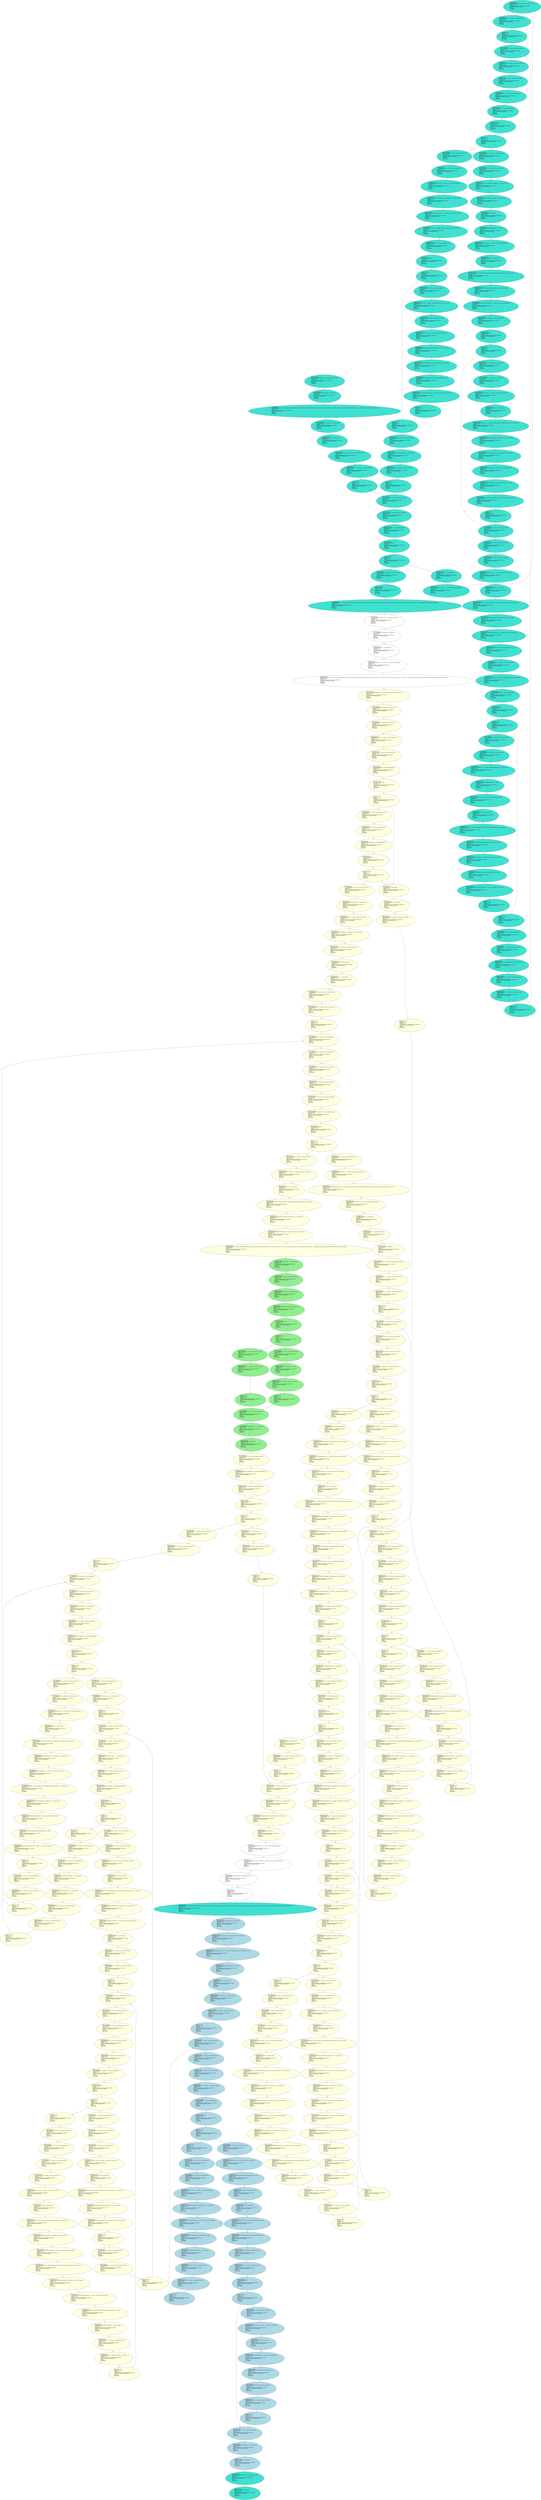 digraph "MachineCFG of main" {
  Node0 [label="MI0x55d090755318\l  VSTRD killed $d0, $sp, 6, 14, $noreg :: (store (s64) into %stack.4)\l  isTransient:False\l  ExeCnt:2\l  MI's addr:0x800030 cache line:524291 cache index:3\l  More Info of MI:ludcmp_init_BB2_I2\lin UR113\l  May Load?0\l  May Store?1\l  ]\l  " fillcolor="turquoise" style="filled"];
  Node0 -> Node71;
  Node1 [label="MI0x55d090755550\l  STRi12 killed $r0, $sp, 40, 14, $noreg :: (store (s32) into %stack.1)\l  isTransient:False\l  ExeCnt:1\l  MI's addr:0x80000c cache line:524288 cache index:0\l  More Info of MI:ludcmp_init_BB0_I4\lin UR115\l  May Load?0\l  May Store?1\l  ]\l  " fillcolor="turquoise" style="filled"];
  Node1 -> Node5;
  Node2 [label="MI0x55d0907555b8\l  $r0 = LDRi12 $sp, 40, 14, $noreg :: (load (s32) from %stack.1)\l  isTransient:False\l  ExeCnt:2\l  MI's addr:0x800014 cache line:524289 cache index:1\l  More Info of MI:ludcmp_init_BB1_I0\lin UR113\l  May Load?1\l  May Store?0\l  ]\l  " fillcolor="turquoise" style="filled"];
  Node2 -> Node38;
  Node3 [label="MI0x55d09075c410\l  renamable $r0 = MOVi 0, 14, $noreg, $noreg\l  isTransient:False\l  ExeCnt:1\l  MI's addr:0x800004 cache line:524288 cache index:0\l  More Info of MI:ludcmp_init_BB0_I2\lin UR117\l  May Load?0\l  May Store?0\l  ]\l  " fillcolor="turquoise" style="filled"];
  Node3 -> Node4;
  Node4 [label="MI0x55d09075c558\l  STRi12 renamable $r0, $sp, 44, 14, $noreg :: (volatile store (s32) into %ir.x)\l  isTransient:False\l  ExeCnt:1\l  MI's addr:0x800008 cache line:524288 cache index:0\l  More Info of MI:ludcmp_init_BB0_I3\lin UR116\l  May Load?0\l  May Store?1\l  ]\l  " fillcolor="turquoise" style="filled"];
  Node4 -> Node1;
  Node5 [label="MI0x55d09075c6a0\l  B %bb.1\l  isTransient:False\l  ExeCnt:1\l  MI's addr:0x800010 cache line:524289 cache index:1\l  More Info of MI:ludcmp_init_BB0_I5\lin UR114\l  May Load?0\l  May Store?0\l  ]\l  " fillcolor="turquoise" style="filled"];
  Node5 -> Node2;
  Node6 [label="MI0x55d09075c7c8\l  CMPri renamable $r0, 2, 14, $noreg, implicit-def $cpsr\l  isTransient:False\l  ExeCnt:2\l  MI's addr:0x80001c cache line:524289 cache index:1\l  More Info of MI:ludcmp_init_BB1_I2\lin UR113\l  May Load?0\l  May Store?0\l  ]\l  " fillcolor="turquoise" style="filled"];
  Node6 -> Node7;
  Node7 [label="MI0x55d09075c910\l  Bcc %bb.14, 0, killed $cpsr\l  isTransient:False\l  ExeCnt:2\l  MI's addr:0x800020 cache line:524290 cache index:2\l  More Info of MI:ludcmp_init_BB1_I3\lin UR113\l  May Load?0\l  May Store?0\l  ]\l  " fillcolor="turquoise" style="filled"];
  Node7 -> Node8;
  Node8 [label="MI0x55d09075c9d8\l  B %bb.2\l  isTransient:False\l  ExeCnt:2\l  MI's addr:0x800024 cache line:524290 cache index:2\l  More Info of MI:ludcmp_init_BB1_I4\lin UR113\l  May Load?0\l  May Store?0\l  ]\l  " fillcolor="turquoise" style="filled"];
  Node8 -> Node103;
  Node8 -> Node9;
  Node9 [label="MI0x55d09075ca70\l  renamable $r0 = MOVi 0, 14, $noreg, $noreg\l  isTransient:False\l  ExeCnt:2\l  MI's addr:0x800028 cache line:524290 cache index:2\l  More Info of MI:ludcmp_init_BB2_I0\lin UR113\l  May Load?0\l  May Store?0\l  ]\l  " fillcolor="turquoise" style="filled"];
  Node9 -> Node10;
  Node10 [label="MI0x55d09075cbb8\l  renamable $d0 = VLDRD %const.0, 0, 14, $noreg :: (load (s64) from constant-pool)\l  isTransient:False\l  ExeCnt:2\l  MI's addr:0x80002c cache line:524290 cache index:2\l  More Info of MI:ludcmp_init_BB2_I1\lin UR113\l  May Load?1\l  May Store?0\l  ]\l  " fillcolor="turquoise" style="filled"];
  Node10 -> Node0;
  Node11 [label="MI0x55d09075cd00\l  B %bb.3\l  isTransient:False\l  ExeCnt:2\l  MI's addr:0x800038 cache line:524291 cache index:3\l  More Info of MI:ludcmp_init_BB2_I4\lin UR113\l  May Load?0\l  May Store?0\l  ]\l  " fillcolor="turquoise" style="filled"];
  Node11 -> Node45;
  Node12 [label="MI0x55d0907627d0\l  CMPri renamable $r0, 1, 14, $noreg, implicit-def $cpsr\l  isTransient:False\l  ExeCnt:2\l  MI's addr:0x80004c cache line:524292 cache index:4\l  More Info of MI:ludcmp_init_BB3_I4\lin UR113\l  May Load?0\l  May Store?0\l  ]\l  " fillcolor="turquoise" style="filled"];
  Node12 -> Node13;
  Node13 [label="MI0x55d090762918\l  Bcc %bb.10, 0, killed $cpsr\l  isTransient:False\l  ExeCnt:2\l  MI's addr:0x800050 cache line:524293 cache index:5\l  More Info of MI:ludcmp_init_BB3_I5\lin UR113\l  May Load?0\l  May Store?0\l  ]\l  " fillcolor="turquoise" style="filled"];
  Node13 -> Node14;
  Node14 [label="MI0x55d0907629e0\l  B %bb.4\l  isTransient:False\l  ExeCnt:2\l  MI's addr:0x800054 cache line:524293 cache index:5\l  More Info of MI:ludcmp_init_BB3_I6\lin UR113\l  May Load?0\l  May Store?0\l  ]\l  " fillcolor="turquoise" style="filled"];
  Node14 -> Node40;
  Node14 -> Node42;
  Node15 [label="MI0x55d090762ad0\l  renamable $r2 = nuw ADDrr renamable $r0, renamable $r1, 14, $noreg, $noreg\l  isTransient:False\l  ExeCnt:2\l  MI's addr:0x800060 cache line:524294 cache index:6\l  More Info of MI:ludcmp_init_BB4_I2\lin UR113\l  May Load?0\l  May Store?0\l  ]\l  " fillcolor="turquoise" style="filled"];
  Node15 -> Node16;
  Node16 [label="MI0x55d090762c18\l  renamable $r2 = nuw ADDri killed renamable $r2, 2, 14, $noreg, $noreg\l  isTransient:False\l  ExeCnt:2\l  MI's addr:0x800064 cache line:524294 cache index:6\l  More Info of MI:ludcmp_init_BB4_I3\lin UR113\l  May Load?0\l  May Store?0\l  ]\l  " fillcolor="turquoise" style="filled"];
  Node16 -> Node104;
  Node17 [label="MI0x55d090762da8\l  renamable $d0 = VSITOD killed renamable $s0, 14, $noreg\l  isTransient:False\l  ExeCnt:2\l  MI's addr:0x80006c cache line:524294 cache index:6\l  More Info of MI:ludcmp_init_BB4_I5\lin UR113\l  May Load?0\l  May Store?0\l  ]\l  " fillcolor="turquoise" style="filled"];
  Node17 -> Node18;
  Node18 [label="MI0x55d090762e70\l  renamable $r12 = LDRi12 %const.1, 0, 14, $noreg :: (load (s32) from constant-pool)\l  isTransient:False\l  ExeCnt:2\l  MI's addr:0x800070 cache line:524295 cache index:7\l  More Info of MI:ludcmp_init_BB4_I6\lin UR113\l  May Load?1\l  May Store?0\l  ]\l  " fillcolor="turquoise" style="filled"];
  Node18 -> Node19;
  Node19 [label="MI0x55d090762fb8\l  renamable $r3 = MOVi 400, 14, $noreg, $noreg\l  isTransient:False\l  ExeCnt:2\l  MI's addr:0x800074 cache line:524295 cache index:7\l  More Info of MI:ludcmp_init_BB4_I7\lin UR113\l  May Load?0\l  May Store?0\l  ]\l  " fillcolor="turquoise" style="filled"];
  Node19 -> Node20;
  Node20 [label="MI0x55d090763100\l  early-clobber renamable $r2 = MLAv5 renamable $r0, killed renamable $r3, killed renamable $r12, 14, $noreg, $noreg\l  isTransient:False\l  ExeCnt:2\l  MI's addr:0x800078 cache line:524295 cache index:7\l  More Info of MI:ludcmp_init_BB4_I8\lin UR113\l  May Load?0\l  May Store?0\l  ]\l  " fillcolor="turquoise" style="filled"];
  Node20 -> Node21;
  Node21 [label="MI0x55d090763248\l  renamable $r2 = ADDrsi killed renamable $r2, renamable $r1, 26, 14, $noreg, $noreg\l  isTransient:False\l  ExeCnt:2\l  MI's addr:0x80007c cache line:524295 cache index:7\l  More Info of MI:ludcmp_init_BB4_I9\lin UR113\l  May Load?0\l  May Store?0\l  ]\l  " fillcolor="turquoise" style="filled"];
  Node21 -> Node22;
  Node22 [label="MI0x55d090763390\l  VSTRD killed renamable $d0, killed renamable $r2, 0, 14, $noreg :: (store (s64) into %ir.arrayidx6)\l  isTransient:False\l  ExeCnt:2\l  MI's addr:0x800080 cache line:524296 cache index:8\l  More Info of MI:ludcmp_init_BB4_I10\lin UR113\l  May Load?0\l  May Store?1\l  ]\l  " fillcolor="turquoise" style="filled"];
  Node22 -> Node23;
  Node23 [label="MI0x55d0907634d8\l  CMPrr renamable $r0, renamable $r1, 14, $noreg, implicit-def $cpsr\l  isTransient:False\l  ExeCnt:2\l  MI's addr:0x800084 cache line:524296 cache index:8\l  More Info of MI:ludcmp_init_BB4_I11\lin UR113\l  May Load?0\l  May Store?0\l  ]\l  " fillcolor="turquoise" style="filled"];
  Node23 -> Node24;
  Node24 [label="MI0x55d090763620\l  Bcc %bb.6, 1, killed $cpsr\l  isTransient:False\l  ExeCnt:2\l  MI's addr:0x800088 cache line:524296 cache index:8\l  More Info of MI:ludcmp_init_BB4_I12\lin UR113\l  May Load?0\l  May Store?0\l  ]\l  " fillcolor="turquoise" style="filled"];
  Node24 -> Node25;
  Node25 [label="MI0x55d0907636e8\l  B %bb.5\l  isTransient:False\l  ExeCnt:2\l  MI's addr:0x80008c cache line:524296 cache index:8\l  More Info of MI:ludcmp_init_BB4_I13\lin UR113\l  May Load?0\l  May Store?0\l  ]\l  " fillcolor="turquoise" style="filled"];
  Node25 -> Node47;
  Node25 -> Node50;
  Node26 [label="MI0x55d0907638a0\l  renamable $r12 = LDRi12 %const.1, 0, 14, $noreg :: (load (s32) from constant-pool)\l  isTransient:False\l  ExeCnt:2\l  MI's addr:0x800098 cache line:524297 cache index:9\l  More Info of MI:ludcmp_init_BB5_I2\lin UR113\l  May Load?1\l  May Store?0\l  ]\l  " fillcolor="turquoise" style="filled"];
  Node26 -> Node27;
  Node27 [label="MI0x55d0907639e8\l  renamable $r3 = MOVi 400, 14, $noreg, $noreg\l  isTransient:False\l  ExeCnt:2\l  MI's addr:0x80009c cache line:524297 cache index:9\l  More Info of MI:ludcmp_init_BB5_I3\lin UR113\l  May Load?0\l  May Store?0\l  ]\l  " fillcolor="turquoise" style="filled"];
  Node27 -> Node28;
  Node28 [label="MI0x55d090763b30\l  early-clobber renamable $r0 = MLAv5 renamable $r2, killed renamable $r3, killed renamable $r12, 14, $noreg, $noreg\l  isTransient:False\l  ExeCnt:2\l  MI's addr:0x8000a0 cache line:524298 cache index:10\l  More Info of MI:ludcmp_init_BB5_I4\lin UR113\l  May Load?0\l  May Store?0\l  ]\l  " fillcolor="turquoise" style="filled"];
  Node28 -> Node29;
  Node29 [label="MI0x55d090763c78\l  renamable $r0 = ADDrsi killed renamable $r0, renamable $r1, 26, 14, $noreg, $noreg\l  isTransient:False\l  ExeCnt:2\l  MI's addr:0x8000a4 cache line:524298 cache index:10\l  More Info of MI:ludcmp_init_BB5_I5\lin UR113\l  May Load?0\l  May Store?0\l  ]\l  " fillcolor="turquoise" style="filled"];
  Node29 -> Node30;
  Node30 [label="MI0x55d090763dc0\l  renamable $d0 = VLDRD renamable $r0, 0, 14, $noreg :: (load (s64) from %ir.arrayidx10)\l  isTransient:False\l  ExeCnt:2\l  MI's addr:0x8000a8 cache line:524298 cache index:10\l  More Info of MI:ludcmp_init_BB5_I6\lin UR113\l  May Load?1\l  May Store?0\l  ]\l  " fillcolor="turquoise" style="filled"];
  Node30 -> Node31;
  Node31 [label="MI0x55d090763f08\l  renamable $d1 = VLDRD %const.2, 0, 14, $noreg :: (load (s64) from constant-pool)\l  isTransient:False\l  ExeCnt:2\l  MI's addr:0x8000ac cache line:524298 cache index:10\l  More Info of MI:ludcmp_init_BB5_I7\lin UR113\l  May Load?1\l  May Store?0\l  ]\l  " fillcolor="turquoise" style="filled"];
  Node31 -> Node32;
  Node32 [label="MI0x55d090764050\l  renamable $d0 = VMULD killed renamable $d0, killed renamable $d1, 14, $noreg\l  isTransient:False\l  ExeCnt:2\l  MI's addr:0x8000b0 cache line:524299 cache index:11\l  More Info of MI:ludcmp_init_BB5_I8\lin UR113\l  May Load?0\l  May Store?0\l  ]\l  " fillcolor="turquoise" style="filled"];
  Node32 -> Node33;
  Node33 [label="MI0x55d090764198\l  VSTRD killed renamable $d0, killed renamable $r0, 0, 14, $noreg :: (store (s64) into %ir.arrayidx10)\l  isTransient:False\l  ExeCnt:2\l  MI's addr:0x8000b4 cache line:524299 cache index:11\l  More Info of MI:ludcmp_init_BB5_I9\lin UR113\l  May Load?0\l  May Store?1\l  ]\l  " fillcolor="turquoise" style="filled"];
  Node33 -> Node34;
  Node34 [label="MI0x55d0907642e0\l  B %bb.6\l  isTransient:False\l  ExeCnt:2\l  MI's addr:0x8000b8 cache line:524299 cache index:11\l  More Info of MI:ludcmp_init_BB5_I10\lin UR113\l  May Load?0\l  May Store?0\l  ]\l  " fillcolor="turquoise" style="filled"];
  Node34 -> Node50;
  Node35 [label="MI0x55d090764440\l  renamable $r12 = LDRi12 %const.1, 0, 14, $noreg :: (load (s32) from constant-pool)\l  isTransient:False\l  ExeCnt:2\l  MI's addr:0x8000c8 cache line:524300 cache index:12\l  More Info of MI:ludcmp_init_BB6_I3\lin UR113\l  May Load?1\l  May Store?0\l  ]\l  " fillcolor="turquoise" style="filled"];
  Node35 -> Node36;
  Node36 [label="MI0x55d090764588\l  renamable $r3 = MOVi 400, 14, $noreg, $noreg\l  isTransient:False\l  ExeCnt:2\l  MI's addr:0x8000cc cache line:524300 cache index:12\l  More Info of MI:ludcmp_init_BB6_I4\lin UR113\l  May Load?0\l  May Store?0\l  ]\l  " fillcolor="turquoise" style="filled"];
  Node36 -> Node37;
  Node37 [label="MI0x55d0907646d0\l  early-clobber renamable $r0 = MLAv5 renamable $r2, killed renamable $r3, killed renamable $r12, 14, $noreg, $noreg\l  isTransient:False\l  ExeCnt:2\l  MI's addr:0x8000d0 cache line:524301 cache index:13\l  More Info of MI:ludcmp_init_BB6_I5\lin UR113\l  May Load?0\l  May Store?0\l  ]\l  " fillcolor="turquoise" style="filled"];
  Node37 -> Node73;
  Node38 [label="MI0x55d090764770\l  STRi12 $r0, $sp, 36, 14, $noreg :: (store (s32) into %stack.2)\l  isTransient:False\l  ExeCnt:2\l  MI's addr:0x800018 cache line:524289 cache index:1\l  More Info of MI:ludcmp_init_BB1_I1\lin UR113\l  May Load?0\l  May Store?1\l  ]\l  " fillcolor="turquoise" style="filled"];
  Node38 -> Node6;
  Node39 [label="MI0x55d0907647f8\l  $r1 = LDRi12 $sp, 12, 14, $noreg :: (load (s32) from %stack.6)\l  isTransient:False\l  ExeCnt:2\l  MI's addr:0x80005c cache line:524293 cache index:5\l  More Info of MI:ludcmp_init_BB4_I1\lin UR113\l  May Load?1\l  May Store?0\l  ]\l  " fillcolor="turquoise" style="filled"];
  Node39 -> Node15;
  Node40 [label="MI0x55d090764880\l  $d0 = VLDRD $sp, 4, 14, $noreg :: (load (s64) from %stack.5)\l  isTransient:False\l  ExeCnt:2\l  MI's addr:0x800140 cache line:524308 cache index:20\l  More Info of MI:ludcmp_init_BB10_I0\lin UR113\l  May Load?1\l  May Store?0\l  ]\l  " fillcolor="turquoise" style="filled"];
  Node40 -> Node43;
  Node41 [label="MI0x55d090764908\l  VSTRD killed $d0, $sp, 4, 14, $noreg :: (store (s64) into %stack.5)\l  isTransient:False\l  ExeCnt:2\l  MI's addr:0x800048 cache line:524292 cache index:4\l  More Info of MI:ludcmp_init_BB3_I3\lin UR113\l  May Load?0\l  May Store?1\l  ]\l  " fillcolor="turquoise" style="filled"];
  Node41 -> Node12;
  Node42 [label="MI0x55d090764990\l  $r0 = LDRi12 $sp, 36, 14, $noreg :: (load (s32) from %stack.2)\l  isTransient:False\l  ExeCnt:2\l  MI's addr:0x800058 cache line:524293 cache index:5\l  More Info of MI:ludcmp_init_BB4_I0\lin UR113\l  May Load?1\l  May Store?0\l  ]\l  " fillcolor="turquoise" style="filled"];
  Node42 -> Node39;
  Node43 [label="MI0x55d090764a18\l  $r1 = LDRi12 $sp, 36, 14, $noreg :: (load (s32) from %stack.2)\l  isTransient:False\l  ExeCnt:2\l  MI's addr:0x800144 cache line:524308 cache index:20\l  More Info of MI:ludcmp_init_BB10_I1\lin UR113\l  May Load?1\l  May Store?0\l  ]\l  " fillcolor="turquoise" style="filled"];
  Node43 -> Node93;
  Node44 [label="MI0x55d090764aa0\l  STRi12 $r0, $sp, 12, 14, $noreg :: (store (s32) into %stack.6)\l  isTransient:False\l  ExeCnt:2\l  MI's addr:0x800044 cache line:524292 cache index:4\l  More Info of MI:ludcmp_init_BB3_I2\lin UR113\l  May Load?0\l  May Store?1\l  ]\l  " fillcolor="turquoise" style="filled"];
  Node44 -> Node41;
  Node45 [label="MI0x55d0907651b0\l  $d0 = VLDRD $sp, 6, 14, $noreg :: (load (s64) from %stack.4)\l  isTransient:False\l  ExeCnt:2\l  MI's addr:0x80003c cache line:524291 cache index:3\l  More Info of MI:ludcmp_init_BB3_I0\lin UR113\l  May Load?1\l  May Store?0\l  ]\l  " fillcolor="turquoise" style="filled"];
  Node45 -> Node46;
  Node46 [label="MI0x55d090765350\l  $r0 = LDRi12 $sp, 32, 14, $noreg :: (load (s32) from %stack.3)\l  isTransient:False\l  ExeCnt:2\l  MI's addr:0x800040 cache line:524292 cache index:4\l  More Info of MI:ludcmp_init_BB3_I1\lin UR113\l  May Load?1\l  May Store?0\l  ]\l  " fillcolor="turquoise" style="filled"];
  Node46 -> Node44;
  Node47 [label="MI0x55d0907661e0\l  $r1 = LDRi12 $sp, 12, 14, $noreg :: (load (s32) from %stack.6)\l  isTransient:False\l  ExeCnt:2\l  MI's addr:0x800090 cache line:524297 cache index:9\l  More Info of MI:ludcmp_init_BB5_I0\lin UR113\l  May Load?1\l  May Store?0\l  ]\l  " fillcolor="turquoise" style="filled"];
  Node47 -> Node48;
  Node48 [label="MI0x55d090766380\l  $r2 = LDRi12 $sp, 36, 14, $noreg :: (load (s32) from %stack.2)\l  isTransient:False\l  ExeCnt:2\l  MI's addr:0x800094 cache line:524297 cache index:9\l  More Info of MI:ludcmp_init_BB5_I1\lin UR113\l  May Load?1\l  May Store?0\l  ]\l  " fillcolor="turquoise" style="filled"];
  Node48 -> Node26;
  Node49 [label="MI0x55d090766520\l  VSTRD killed $d0, $sp, 0, 14, $noreg :: (store (s64) into %stack.7)\l  isTransient:False\l  ExeCnt:2\l  MI's addr:0x8000e0 cache line:524302 cache index:14\l  More Info of MI:ludcmp_init_BB6_I9\lin UR113\l  May Load?0\l  May Store?1\l  ]\l  " fillcolor="turquoise" style="filled"];
  Node49 -> Node76;
  Node50 [label="MI0x55d0907666c0\l  $d0 = VLDRD $sp, 4, 14, $noreg :: (load (s64) from %stack.5)\l  isTransient:False\l  ExeCnt:2\l  MI's addr:0x8000bc cache line:524299 cache index:11\l  More Info of MI:ludcmp_init_BB6_I0\lin UR113\l  May Load?1\l  May Store?0\l  ]\l  " fillcolor="turquoise" style="filled"];
  Node50 -> Node51;
  Node51 [label="MI0x55d090766860\l  $r1 = LDRi12 $sp, 12, 14, $noreg :: (load (s32) from %stack.6)\l  isTransient:False\l  ExeCnt:2\l  MI's addr:0x8000c0 cache line:524300 cache index:12\l  More Info of MI:ludcmp_init_BB6_I1\lin UR113\l  May Load?1\l  May Store?0\l  ]\l  " fillcolor="turquoise" style="filled"];
  Node51 -> Node52;
  Node52 [label="MI0x55d090766a00\l  $r2 = LDRi12 $sp, 36, 14, $noreg :: (load (s32) from %stack.2)\l  isTransient:False\l  ExeCnt:2\l  MI's addr:0x8000c4 cache line:524300 cache index:12\l  More Info of MI:ludcmp_init_BB6_I2\lin UR113\l  May Load?1\l  May Store?0\l  ]\l  " fillcolor="turquoise" style="filled"];
  Node52 -> Node35;
  Node53 [label="MI0x55d090766ba0\l  $r1 = LDRi12 $sp, 12, 14, $noreg :: (load (s32) from %stack.6)\l  isTransient:False\l  ExeCnt:2\l  MI's addr:0x8000f4 cache line:524303 cache index:15\l  More Info of MI:ludcmp_init_BB7_I0\lin UR113\l  May Load?1\l  May Store?0\l  ]\l  " fillcolor="turquoise" style="filled"];
  Node53 -> Node54;
  Node54 [label="MI0x55d090766d40\l  $r2 = LDRi12 $sp, 36, 14, $noreg :: (load (s32) from %stack.2)\l  isTransient:False\l  ExeCnt:2\l  MI's addr:0x8000f8 cache line:524303 cache index:15\l  More Info of MI:ludcmp_init_BB7_I1\lin UR113\l  May Load?1\l  May Store?0\l  ]\l  " fillcolor="turquoise" style="filled"];
  Node54 -> Node80;
  Node55 [label="MI0x55d090766ee0\l  STRi12 killed $r0, $sp, 32, 14, $noreg :: (store (s32) into %stack.3)\l  isTransient:False\l  ExeCnt:2\l  MI's addr:0x800138 cache line:524307 cache index:19\l  More Info of MI:ludcmp_init_BB9_I4\lin UR113\l  May Load?0\l  May Store?1\l  ]\l  " fillcolor="turquoise" style="filled"];
  Node55 -> Node92;
  Node56 [label="MI0x55d090767080\l  VSTRD killed $d0, $sp, 6, 14, $noreg :: (store (s64) into %stack.4)\l  isTransient:False\l  ExeCnt:2\l  MI's addr:0x800134 cache line:524307 cache index:19\l  More Info of MI:ludcmp_init_BB9_I3\lin UR113\l  May Load?0\l  May Store?1\l  ]\l  " fillcolor="turquoise" style="filled"];
  Node56 -> Node55;
  Node57 [label="MI0x55d090767e70\l  Bcc %bb.12, 0, killed $cpsr\l  isTransient:False\l  ExeCnt:2\l  MI's addr:0x80015c cache line:524309 cache index:21\l  More Info of MI:ludcmp_init_BB10_I7\lin UR113\l  May Load?0\l  May Store?0\l  ]\l  " fillcolor="turquoise" style="filled"];
  Node57 -> Node58;
  Node58 [label="MI0x55d090767eb8\l  B %bb.11\l  isTransient:False\l  ExeCnt:2\l  MI's addr:0x800160 cache line:524310 cache index:22\l  More Info of MI:ludcmp_init_BB10_I8\lin UR113\l  May Load?0\l  May Store?0\l  ]\l  " fillcolor="turquoise" style="filled"];
  Node58 -> Node67;
  Node58 -> Node100;
  Node59 [label="MI0x55d090768060\l  renamable $s0 = VLDRS $sp, 11, 14, $noreg :: (volatile dereferenceable load (s32) from %ir.x)\l  isTransient:False\l  ExeCnt:2\l  MI's addr:0x800168 cache line:524310 cache index:22\l  More Info of MI:ludcmp_init_BB11_I1\lin UR113\l  May Load?1\l  May Store?0\l  ]\l  " fillcolor="turquoise" style="filled"];
  Node59 -> Node60;
  Node60 [label="MI0x55d0907681a8\l  renamable $d1 = VSITOD killed renamable $s0, 14, $noreg\l  isTransient:False\l  ExeCnt:2\l  MI's addr:0x80016c cache line:524310 cache index:22\l  More Info of MI:ludcmp_init_BB11_I2\lin UR113\l  May Load?0\l  May Store?0\l  ]\l  " fillcolor="turquoise" style="filled"];
  Node60 -> Node61;
  Node61 [label="MI0x55d0907681f0\l  renamable $r0 = LDRi12 %const.3, 0, 14, $noreg :: (load (s32) from constant-pool)\l  isTransient:False\l  ExeCnt:2\l  MI's addr:0x800170 cache line:524311 cache index:23\l  More Info of MI:ludcmp_init_BB11_I3\lin UR113\l  May Load?1\l  May Store?0\l  ]\l  " fillcolor="turquoise" style="filled"];
  Node61 -> Node62;
  Node62 [label="MI0x55d090768338\l  renamable $r0 = ADDrsi killed renamable $r0, renamable $r1, 26, 14, $noreg, $noreg\l  isTransient:False\l  ExeCnt:2\l  MI's addr:0x800174 cache line:524311 cache index:23\l  More Info of MI:ludcmp_init_BB11_I4\lin UR113\l  May Load?0\l  May Store?0\l  ]\l  " fillcolor="turquoise" style="filled"];
  Node62 -> Node63;
  Node63 [label="MI0x55d090768480\l  renamable $d0 = VLDRD renamable $r0, 0, 14, $noreg :: (load (s64) from %ir.arrayidx24)\l  isTransient:False\l  ExeCnt:2\l  MI's addr:0x800178 cache line:524311 cache index:23\l  More Info of MI:ludcmp_init_BB11_I5\lin UR113\l  May Load?1\l  May Store?0\l  ]\l  " fillcolor="turquoise" style="filled"];
  Node63 -> Node64;
  Node64 [label="MI0x55d0907685c8\l  renamable $d0 = VADDD killed renamable $d0, killed renamable $d1, 14, $noreg\l  isTransient:False\l  ExeCnt:2\l  MI's addr:0x80017c cache line:524311 cache index:23\l  More Info of MI:ludcmp_init_BB11_I6\lin UR113\l  May Load?0\l  May Store?0\l  ]\l  " fillcolor="turquoise" style="filled"];
  Node64 -> Node65;
  Node65 [label="MI0x55d090768710\l  VSTRD killed renamable $d0, killed renamable $r0, 0, 14, $noreg :: (store (s64) into %ir.arrayidx24)\l  isTransient:False\l  ExeCnt:2\l  MI's addr:0x800180 cache line:524312 cache index:24\l  More Info of MI:ludcmp_init_BB11_I7\lin UR113\l  May Load?0\l  May Store?1\l  ]\l  " fillcolor="turquoise" style="filled"];
  Node65 -> Node66;
  Node66 [label="MI0x55d090768858\l  B %bb.12\l  isTransient:False\l  ExeCnt:2\l  MI's addr:0x800184 cache line:524312 cache index:24\l  More Info of MI:ludcmp_init_BB11_I8\lin UR113\l  May Load?0\l  May Store?0\l  ]\l  " fillcolor="turquoise" style="filled"];
  Node66 -> Node67;
  Node67 [label="MI0x55d0907688c0\l  B %bb.13\l  isTransient:False\l  ExeCnt:2\l  MI's addr:0x800188 cache line:524312 cache index:24\l  More Info of MI:ludcmp_init_BB12_I0\lin UR113\l  May Load?0\l  May Store?0\l  ]\l  " fillcolor="turquoise" style="filled"];
  Node67 -> Node102;
  Node68 [label="MI0x55d090768928\l  renamable $r0 = nuw nsw ADDri renamable $r0, 1, 14, $noreg, $noreg\l  isTransient:False\l  ExeCnt:2\l  MI's addr:0x800190 cache line:524313 cache index:25\l  More Info of MI:ludcmp_init_BB13_I1\lin UR113\l  May Load?0\l  May Store?0\l  ]\l  " fillcolor="turquoise" style="filled"];
  Node68 -> Node101;
  Node69 [label="MI0x55d090768a70\l  B %bb.1\l  isTransient:False\l  ExeCnt:2\l  MI's addr:0x800198 cache line:524313 cache index:25\l  More Info of MI:ludcmp_init_BB13_I3\lin UR113\l  May Load?0\l  May Store?0\l  ]\l  " fillcolor="turquoise" style="filled"];
  Node69 -> Node2;
  Node70 [label="MI0x55d090768bd8\l  BX_RET 14, $noreg\l  isTransient:False\l  ExeCnt:1\l  MI's addr:0x8001a0 cache line:524314 cache index:26\l  More Info of MI:ludcmp_init_BB14_I1\lin UR111\l  May Load?0\l  May Store?0\l  ]\l  " fillcolor="turquoise" style="filled"];
  Node70 -> Node455;
  Node71 [label="MI0x55d090768c60\l  STRi12 killed $r0, $sp, 32, 14, $noreg :: (store (s32) into %stack.3)\l  isTransient:False\l  ExeCnt:2\l  MI's addr:0x800034 cache line:524291 cache index:3\l  More Info of MI:ludcmp_init_BB2_I3\lin UR113\l  May Load?0\l  May Store?1\l  ]\l  " fillcolor="turquoise" style="filled"];
  Node71 -> Node11;
  Node72 [label="MI0x55d090768ce8\l  $sp = frame-setup SUBri killed $sp, 48, 14, $noreg, $noreg\l  isTransient:False\l  ExeCnt:1\l  MI's addr:0x800000 cache line:524288 cache index:0\l  More Info of MI:ludcmp_init_BB0_I0\lin UR118\l  May Load?0\l  May Store?0\l  ]\l  " fillcolor="turquoise" style="filled"];
  Node72 -> Node3;
  Node73 [label="MI0x55d0907693b0\l  renamable $r0 = ADDrsi killed renamable $r0, renamable $r1, 26, 14, $noreg, $noreg\l  isTransient:False\l  ExeCnt:2\l  MI's addr:0x8000d4 cache line:524301 cache index:13\l  More Info of MI:ludcmp_init_BB6_I6\lin UR113\l  May Load?0\l  May Store?0\l  ]\l  " fillcolor="turquoise" style="filled"];
  Node73 -> Node74;
  Node74 [label="MI0x55d0907694f8\l  renamable $d1 = VLDRD killed renamable $r0, 0, 14, $noreg :: (load (s64) from %ir.arrayidx12)\l  isTransient:False\l  ExeCnt:2\l  MI's addr:0x8000d8 cache line:524301 cache index:13\l  More Info of MI:ludcmp_init_BB6_I7\lin UR113\l  May Load?1\l  May Store?0\l  ]\l  " fillcolor="turquoise" style="filled"];
  Node74 -> Node75;
  Node75 [label="MI0x55d090769640\l  renamable $d0 = VADDD renamable $d0, killed renamable $d1, 14, $noreg\l  isTransient:False\l  ExeCnt:2\l  MI's addr:0x8000dc cache line:524301 cache index:13\l  More Info of MI:ludcmp_init_BB6_I8\lin UR113\l  May Load?0\l  May Store?0\l  ]\l  " fillcolor="turquoise" style="filled"];
  Node75 -> Node49;
  Node76 [label="MI0x55d090769788\l  renamable $r0 = LDRi12 $sp, 44, 14, $noreg :: (volatile dereferenceable load (s32) from %ir.x)\l  isTransient:False\l  ExeCnt:2\l  MI's addr:0x8000e4 cache line:524302 cache index:14\l  More Info of MI:ludcmp_init_BB6_I10\lin UR113\l  May Load?1\l  May Store?0\l  ]\l  " fillcolor="turquoise" style="filled"];
  Node76 -> Node77;
  Node77 [label="MI0x55d0907698d0\l  CMPri killed renamable $r0, 0, 14, $noreg, implicit-def $cpsr\l  isTransient:False\l  ExeCnt:2\l  MI's addr:0x8000e8 cache line:524302 cache index:14\l  More Info of MI:ludcmp_init_BB6_I11\lin UR113\l  May Load?0\l  May Store?0\l  ]\l  " fillcolor="turquoise" style="filled"];
  Node77 -> Node78;
  Node78 [label="MI0x55d090769a18\l  Bcc %bb.8, 0, killed $cpsr\l  isTransient:False\l  ExeCnt:2\l  MI's addr:0x8000ec cache line:524302 cache index:14\l  More Info of MI:ludcmp_init_BB6_I12\lin UR113\l  May Load?0\l  May Store?0\l  ]\l  " fillcolor="turquoise" style="filled"];
  Node78 -> Node79;
  Node79 [label="MI0x55d090769ae0\l  B %bb.7\l  isTransient:False\l  ExeCnt:2\l  MI's addr:0x8000f0 cache line:524303 cache index:15\l  More Info of MI:ludcmp_init_BB6_I13\lin UR113\l  May Load?0\l  May Store?0\l  ]\l  " fillcolor="turquoise" style="filled"];
  Node79 -> Node90;
  Node79 -> Node53;
  Node80 [label="MI0x55d090769c90\l  renamable $s0 = VLDRS $sp, 11, 14, $noreg :: (volatile dereferenceable load (s32) from %ir.x)\l  isTransient:False\l  ExeCnt:2\l  MI's addr:0x8000fc cache line:524303 cache index:15\l  More Info of MI:ludcmp_init_BB7_I2\lin UR113\l  May Load?1\l  May Store?0\l  ]\l  " fillcolor="turquoise" style="filled"];
  Node80 -> Node81;
  Node81 [label="MI0x55d090769dd8\l  renamable $d1 = VSITOD killed renamable $s0, 14, $noreg\l  isTransient:False\l  ExeCnt:2\l  MI's addr:0x800100 cache line:524304 cache index:16\l  More Info of MI:ludcmp_init_BB7_I3\lin UR113\l  May Load?0\l  May Store?0\l  ]\l  " fillcolor="turquoise" style="filled"];
  Node81 -> Node82;
  Node82 [label="MI0x55d090769ea0\l  renamable $r12 = LDRi12 %const.1, 0, 14, $noreg :: (load (s32) from constant-pool)\l  isTransient:False\l  ExeCnt:2\l  MI's addr:0x800104 cache line:524304 cache index:16\l  More Info of MI:ludcmp_init_BB7_I4\lin UR113\l  May Load?1\l  May Store?0\l  ]\l  " fillcolor="turquoise" style="filled"];
  Node82 -> Node83;
  Node83 [label="MI0x55d090769fe8\l  renamable $r3 = MOVi 400, 14, $noreg, $noreg\l  isTransient:False\l  ExeCnt:2\l  MI's addr:0x800108 cache line:524304 cache index:16\l  More Info of MI:ludcmp_init_BB7_I5\lin UR113\l  May Load?0\l  May Store?0\l  ]\l  " fillcolor="turquoise" style="filled"];
  Node83 -> Node84;
  Node84 [label="MI0x55d09076a130\l  early-clobber renamable $r0 = MLAv5 renamable $r2, killed renamable $r3, killed renamable $r12, 14, $noreg, $noreg\l  isTransient:False\l  ExeCnt:2\l  MI's addr:0x80010c cache line:524304 cache index:16\l  More Info of MI:ludcmp_init_BB7_I6\lin UR113\l  May Load?0\l  May Store?0\l  ]\l  " fillcolor="turquoise" style="filled"];
  Node84 -> Node85;
  Node85 [label="MI0x55d09076a2c0\l  renamable $r0 = ADDrsi killed renamable $r0, renamable $r1, 26, 14, $noreg, $noreg\l  isTransient:False\l  ExeCnt:2\l  MI's addr:0x800110 cache line:524305 cache index:17\l  More Info of MI:ludcmp_init_BB7_I7\lin UR113\l  May Load?0\l  May Store?0\l  ]\l  " fillcolor="turquoise" style="filled"];
  Node85 -> Node86;
  Node86 [label="MI0x55d09076a408\l  renamable $d0 = VLDRD renamable $r0, 0, 14, $noreg :: (load (s64) from %ir.arrayidx17)\l  isTransient:False\l  ExeCnt:2\l  MI's addr:0x800114 cache line:524305 cache index:17\l  More Info of MI:ludcmp_init_BB7_I8\lin UR113\l  May Load?1\l  May Store?0\l  ]\l  " fillcolor="turquoise" style="filled"];
  Node86 -> Node87;
  Node87 [label="MI0x55d09076a550\l  renamable $d0 = VADDD killed renamable $d0, killed renamable $d1, 14, $noreg\l  isTransient:False\l  ExeCnt:2\l  MI's addr:0x800118 cache line:524305 cache index:17\l  More Info of MI:ludcmp_init_BB7_I9\lin UR113\l  May Load?0\l  May Store?0\l  ]\l  " fillcolor="turquoise" style="filled"];
  Node87 -> Node88;
  Node88 [label="MI0x55d09076a698\l  VSTRD killed renamable $d0, killed renamable $r0, 0, 14, $noreg :: (store (s64) into %ir.arrayidx17)\l  isTransient:False\l  ExeCnt:2\l  MI's addr:0x80011c cache line:524305 cache index:17\l  More Info of MI:ludcmp_init_BB7_I10\lin UR113\l  May Load?0\l  May Store?1\l  ]\l  " fillcolor="turquoise" style="filled"];
  Node88 -> Node89;
  Node89 [label="MI0x55d09076a7e0\l  B %bb.8\l  isTransient:False\l  ExeCnt:2\l  MI's addr:0x800120 cache line:524306 cache index:18\l  More Info of MI:ludcmp_init_BB7_I11\lin UR113\l  May Load?0\l  May Store?0\l  ]\l  " fillcolor="turquoise" style="filled"];
  Node89 -> Node90;
  Node90 [label="MI0x55d09076a848\l  B %bb.9\l  isTransient:False\l  ExeCnt:2\l  MI's addr:0x800124 cache line:524306 cache index:18\l  More Info of MI:ludcmp_init_BB8_I0\lin UR113\l  May Load?0\l  May Store?0\l  ]\l  " fillcolor="turquoise" style="filled"];
  Node90 -> Node98;
  Node91 [label="MI0x55d09076a8b0\l  renamable $r0 = nuw nsw ADDri renamable $r0, 1, 14, $noreg, $noreg\l  isTransient:False\l  ExeCnt:2\l  MI's addr:0x800130 cache line:524307 cache index:19\l  More Info of MI:ludcmp_init_BB9_I2\lin UR113\l  May Load?0\l  May Store?0\l  ]\l  " fillcolor="turquoise" style="filled"];
  Node91 -> Node56;
  Node92 [label="MI0x55d09076a9f8\l  B %bb.3\l  isTransient:False\l  ExeCnt:2\l  MI's addr:0x80013c cache line:524307 cache index:19\l  More Info of MI:ludcmp_init_BB9_I5\lin UR113\l  May Load?0\l  May Store?0\l  ]\l  " fillcolor="turquoise" style="filled"];
  Node92 -> Node45;
  Node93 [label="MI0x55d09076ad50\l  renamable $r0 = LDRi12 %const.3, 0, 14, $noreg :: (load (s32) from constant-pool)\l  isTransient:False\l  ExeCnt:2\l  MI's addr:0x800148 cache line:524308 cache index:20\l  More Info of MI:ludcmp_init_BB10_I2\lin UR113\l  May Load?1\l  May Store?0\l  ]\l  " fillcolor="turquoise" style="filled"];
  Node93 -> Node94;
  Node94 [label="MI0x55d09076ae98\l  renamable $r0 = ADDrsi killed renamable $r0, renamable $r1, 26, 14, $noreg, $noreg\l  isTransient:False\l  ExeCnt:2\l  MI's addr:0x80014c cache line:524308 cache index:20\l  More Info of MI:ludcmp_init_BB10_I3\lin UR113\l  May Load?0\l  May Store?0\l  ]\l  " fillcolor="turquoise" style="filled"];
  Node94 -> Node95;
  Node95 [label="MI0x55d09076afe0\l  VSTRD renamable $d0, killed renamable $r0, 0, 14, $noreg :: (store (s64) into %ir.arrayidx20)\l  isTransient:False\l  ExeCnt:2\l  MI's addr:0x800150 cache line:524309 cache index:21\l  More Info of MI:ludcmp_init_BB10_I4\lin UR113\l  May Load?0\l  May Store?1\l  ]\l  " fillcolor="turquoise" style="filled"];
  Node95 -> Node96;
  Node96 [label="MI0x55d09076b128\l  renamable $r0 = LDRi12 $sp, 44, 14, $noreg :: (volatile dereferenceable load (s32) from %ir.x)\l  isTransient:False\l  ExeCnt:2\l  MI's addr:0x800154 cache line:524309 cache index:21\l  More Info of MI:ludcmp_init_BB10_I5\lin UR113\l  May Load?1\l  May Store?0\l  ]\l  " fillcolor="turquoise" style="filled"];
  Node96 -> Node97;
  Node97 [label="MI0x55d09076b270\l  CMPri killed renamable $r0, 0, 14, $noreg, implicit-def $cpsr\l  isTransient:False\l  ExeCnt:2\l  MI's addr:0x800158 cache line:524309 cache index:21\l  More Info of MI:ludcmp_init_BB10_I6\lin UR113\l  May Load?0\l  May Store?0\l  ]\l  " fillcolor="turquoise" style="filled"];
  Node97 -> Node57;
  Node98 [label="MI0x55d09076b420\l  $d0 = VLDRD $sp, 0, 14, $noreg :: (load (s64) from %stack.7)\l  isTransient:False\l  ExeCnt:2\l  MI's addr:0x800128 cache line:524306 cache index:18\l  More Info of MI:ludcmp_init_BB9_I0\lin UR113\l  May Load?1\l  May Store?0\l  ]\l  " fillcolor="turquoise" style="filled"];
  Node98 -> Node99;
  Node99 [label="MI0x55d09076b5c0\l  $r0 = LDRi12 $sp, 12, 14, $noreg :: (load (s32) from %stack.6)\l  isTransient:False\l  ExeCnt:2\l  MI's addr:0x80012c cache line:524306 cache index:18\l  More Info of MI:ludcmp_init_BB9_I1\lin UR113\l  May Load?1\l  May Store?0\l  ]\l  " fillcolor="turquoise" style="filled"];
  Node99 -> Node91;
  Node100 [label="MI0x55d09076ba00\l  $r1 = LDRi12 $sp, 36, 14, $noreg :: (load (s32) from %stack.2)\l  isTransient:False\l  ExeCnt:2\l  MI's addr:0x800164 cache line:524310 cache index:22\l  More Info of MI:ludcmp_init_BB11_I0\lin UR113\l  May Load?1\l  May Store?0\l  ]\l  " fillcolor="turquoise" style="filled"];
  Node100 -> Node59;
  Node101 [label="MI0x55d09076bba0\l  STRi12 killed $r0, $sp, 40, 14, $noreg :: (store (s32) into %stack.1)\l  isTransient:False\l  ExeCnt:2\l  MI's addr:0x800194 cache line:524313 cache index:25\l  More Info of MI:ludcmp_init_BB13_I2\lin UR113\l  May Load?0\l  May Store?1\l  ]\l  " fillcolor="turquoise" style="filled"];
  Node101 -> Node69;
  Node102 [label="MI0x55d09076bd40\l  $r0 = LDRi12 $sp, 36, 14, $noreg :: (load (s32) from %stack.2)\l  isTransient:False\l  ExeCnt:2\l  MI's addr:0x80018c cache line:524312 cache index:24\l  More Info of MI:ludcmp_init_BB13_I0\lin UR113\l  May Load?1\l  May Store?0\l  ]\l  " fillcolor="turquoise" style="filled"];
  Node102 -> Node68;
  Node103 [label="MI0x55d09076bff0\l  $sp = frame-destroy ADDri killed $sp, 48, 14, $noreg, $noreg\l  isTransient:False\l  ExeCnt:1\l  MI's addr:0x80019c cache line:524313 cache index:25\l  More Info of MI:ludcmp_init_BB14_I0\lin UR112\l  May Load?0\l  May Store?0\l  ]\l  " fillcolor="turquoise" style="filled"];
  Node103 -> Node70;
  Node104 [label="MI0x55d09076c138\l  $s0 = VMOVSR killed $r2, 14, $noreg\l  isTransient:False\l  ExeCnt:2\l  MI's addr:0x800068 cache line:524294 cache index:6\l  More Info of MI:ludcmp_init_BB4_I4\lin UR113\l  May Load?0\l  May Store?0\l  ]\l  " fillcolor="turquoise" style="filled"];
  Node104 -> Node17;
  Node105 [label="MI0x55d090778648\l  STRi12 killed $r0, $sp, 36, 14, $noreg :: (store (s32) into %stack.0)\l  isTransient:False\l  ExeCnt:1\l  MI's addr:0x8001d4 cache line:524317 cache index:29\l  More Info of MI:ludcmp_return_BB0_I7\lin UR27\l  May Load?0\l  May Store?1\l  ]\l  " fillcolor="lightblue" style="filled"];
  Node105 -> Node142;
  Node106 [label="MI0x55d0907786b0\l  $r0 = LDRi12 $sp, 8, 14, $noreg :: (load (s32) from %stack.4)\l  isTransient:False\l  ExeCnt:1\l  MI's addr:0x800270 cache line:524327 cache index:7\l  More Info of MI:ludcmp_return_BB6_I0\lin UR5\l  May Load?1\l  May Store?0\l  ]\l  " fillcolor="lightblue" style="filled"];
  Node106 -> Node131;
  Node107 [label="MI0x55d090778ba0\l  VSTRD killed $d0, $sp, 6, 14, $noreg :: (store (s64) into %stack.1)\l  isTransient:False\l  ExeCnt:1\l  MI's addr:0x8001d0 cache line:524317 cache index:29\l  More Info of MI:ludcmp_return_BB0_I6\lin UR28\l  May Load?0\l  May Store?1\l  ]\l  " fillcolor="lightblue" style="filled"];
  Node107 -> Node105;
  Node108 [label="MI0x55d090778dd0\l  renamable $r0 = LDRi12 %const.0, 0, 14, $noreg :: (load (s32) from constant-pool)\l  isTransient:False\l  ExeCnt:1\l  MI's addr:0x8001c0 cache line:524316 cache index:28\l  More Info of MI:ludcmp_return_BB0_I2\lin UR32\l  May Load?1\l  May Store?0\l  ]\l  " fillcolor="lightblue" style="filled"];
  Node108 -> Node109;
  Node109 [label="MI0x55d090778f18\l  renamable $s0 = VLDRS killed renamable $r0, 0, 14, $noreg :: (dereferenceable load (s32) from @ludcmp_chkerr)\l  isTransient:False\l  ExeCnt:1\l  MI's addr:0x8001c4 cache line:524316 cache index:28\l  More Info of MI:ludcmp_return_BB0_I3\lin UR31\l  May Load?1\l  May Store?0\l  ]\l  " fillcolor="lightblue" style="filled"];
  Node109 -> Node140;
  Node110 [label="MI0x55d09077e180\l  renamable $d1 = VLDRD %const.2, 0, 14, $noreg :: (load (s64) from constant-pool)\l  isTransient:False\l  ExeCnt:1\l  MI's addr:0x800228 cache line:524322 cache index:2\l  More Info of MI:ludcmp_return_BB4_I1\lin UR23\l  May Load?1\l  May Store?0\l  ]\l  " fillcolor="lightblue" style="filled"];
  Node110 -> Node111;
  Node111 [label="MI0x55d09077e2c8\l  renamable $d0 = VADDD renamable $d0, killed renamable $d1, 14, $noreg\l  isTransient:False\l  ExeCnt:1\l  MI's addr:0x80022c cache line:524322 cache index:2\l  More Info of MI:ludcmp_return_BB4_I2\lin UR22\l  May Load?0\l  May Store?0\l  ]\l  " fillcolor="lightblue" style="filled"];
  Node111 -> Node128;
  Node112 [label="MI0x55d09077e410\l  renamable $r0 = MVNi 0, 14, $noreg, $noreg\l  isTransient:False\l  ExeCnt:1\l  MI's addr:0x800234 cache line:524323 cache index:3\l  More Info of MI:ludcmp_return_BB4_I4\lin UR20\l  May Load?0\l  May Store?0\l  ]\l  " fillcolor="lightblue" style="filled"];
  Node112 -> Node113;
  Node113 [label="MI0x55d09077e558\l  renamable $d1 = VLDRD %const.3, 0, 14, $noreg :: (load (s64) from constant-pool)\l  isTransient:False\l  ExeCnt:1\l  MI's addr:0x800238 cache line:524323 cache index:3\l  More Info of MI:ludcmp_return_BB4_I5\lin UR19\l  May Load?1\l  May Store?0\l  ]\l  " fillcolor="lightblue" style="filled"];
  Node113 -> Node114;
  Node114 [label="MI0x55d09077e6a0\l  VCMPD renamable $d0, killed renamable $d1, 14, $noreg, implicit-def $fpscr_nzcv\l  isTransient:False\l  ExeCnt:1\l  MI's addr:0x80023c cache line:524323 cache index:3\l  More Info of MI:ludcmp_return_BB4_I6\lin UR18\l  May Load?0\l  May Store?0\l  ]\l  " fillcolor="lightblue" style="filled"];
  Node114 -> Node115;
  Node115 [label="MI0x55d09077e7e8\l  FMSTAT 14, $noreg, implicit-def $cpsr, implicit killed $fpscr_nzcv\l  isTransient:False\l  ExeCnt:1\l  MI's addr:0x800240 cache line:524324 cache index:4\l  More Info of MI:ludcmp_return_BB4_I7\lin UR17\l  May Load?0\l  May Store?0\l  ]\l  " fillcolor="lightblue" style="filled"];
  Node115 -> Node125;
  Node116 [label="MI0x55d09077e830\l  Bcc %bb.6, 5, killed $cpsr\l  isTransient:False\l  ExeCnt:1\l  MI's addr:0x800248 cache line:524324 cache index:4\l  More Info of MI:ludcmp_return_BB4_I9\lin UR15\l  May Load?0\l  May Store?0\l  ]\l  " fillcolor="lightblue" style="filled"];
  Node116 -> Node117;
  Node117 [label="MI0x55d09077e878\l  B %bb.5\l  isTransient:False\l  ExeCnt:1\l  MI's addr:0x80024c cache line:524324 cache index:4\l  More Info of MI:ludcmp_return_BB4_I10\lin UR14\l  May Load?0\l  May Store?0\l  ]\l  " fillcolor="lightblue" style="filled"];
  Node117 -> Node138;
  Node117 -> Node106;
  Node118 [label="MI0x55d09077e9b0\l  renamable $d1 = VLDRD %const.4, 0, 14, $noreg :: (load (s64) from constant-pool)\l  isTransient:False\l  ExeCnt:1\l  MI's addr:0x800254 cache line:524325 cache index:5\l  More Info of MI:ludcmp_return_BB5_I1\lin UR12\l  May Load?1\l  May Store?0\l  ]\l  " fillcolor="lightblue" style="filled"];
  Node118 -> Node119;
  Node119 [label="MI0x55d09077eaf8\l  renamable $r0 = MOVi 0, 14, $noreg, $noreg\l  isTransient:False\l  ExeCnt:1\l  MI's addr:0x800258 cache line:524325 cache index:5\l  More Info of MI:ludcmp_return_BB5_I2\lin UR11\l  May Load?0\l  May Store?0\l  ]\l  " fillcolor="lightblue" style="filled"];
  Node119 -> Node120;
  Node120 [label="MI0x55d09077ec40\l  VCMPD renamable $d0, killed renamable $d1, 14, $noreg, implicit-def $fpscr_nzcv\l  isTransient:False\l  ExeCnt:1\l  MI's addr:0x80025c cache line:524325 cache index:5\l  More Info of MI:ludcmp_return_BB5_I3\lin UR10\l  May Load?0\l  May Store?0\l  ]\l  " fillcolor="lightblue" style="filled"];
  Node120 -> Node121;
  Node121 [label="MI0x55d09077ed88\l  FMSTAT 14, $noreg, implicit-def $cpsr, implicit killed $fpscr_nzcv\l  isTransient:False\l  ExeCnt:1\l  MI's addr:0x800260 cache line:524326 cache index:6\l  More Info of MI:ludcmp_return_BB5_I4\lin UR9\l  May Load?0\l  May Store?0\l  ]\l  " fillcolor="lightblue" style="filled"];
  Node121 -> Node139;
  Node122 [label="MI0x55d09077ef98\l  B %bb.6\l  isTransient:False\l  ExeCnt:1\l  MI's addr:0x80026c cache line:524326 cache index:6\l  More Info of MI:ludcmp_return_BB5_I7\lin UR6\l  May Load?0\l  May Store?0\l  ]\l  " fillcolor="lightblue" style="filled"];
  Node122 -> Node106;
  Node123 [label="MI0x55d09077f138\l  BX_RET 14, $noreg, implicit killed $r0\l  isTransient:False\l  ExeCnt:1\l  MI's addr:0x800278 cache line:524327 cache index:7\l  More Info of MI:ludcmp_return_BB6_I2\lin UR3\l  May Load?0\l  May Store?0\l  ]\l  " fillcolor="lightblue" style="filled"];
  Node123 -> Node457;
  Node124 [label="MI0x55d09077f1c0\l  VSTRD killed $d0, $sp, 6, 14, $noreg :: (store (s64) into %stack.1)\l  isTransient:False\l  ExeCnt:2\l  MI's addr:0x800218 cache line:524321 cache index:1\l  More Info of MI:ludcmp_return_BB3_I7\lin UR25\l  May Load?0\l  May Store?1\l  ]\l  " fillcolor="lightblue" style="filled"];
  Node124 -> Node127;
  Node125 [label="MI0x55d09077f208\l  STRi12 killed $r0, $sp, 8, 14, $noreg :: (store (s32) into %stack.4)\l  isTransient:False\l  ExeCnt:1\l  MI's addr:0x800244 cache line:524324 cache index:4\l  More Info of MI:ludcmp_return_BB4_I8\lin UR16\l  May Load?0\l  May Store?1\l  ]\l  " fillcolor="lightblue" style="filled"];
  Node125 -> Node116;
  Node126 [label="MI0x55d09077f290\l  VSTRD killed $d0, $sp, 4, 14, $noreg :: (store (s64) into %stack.2)\l  isTransient:False\l  ExeCnt:2\l  MI's addr:0x8001e8 cache line:524318 cache index:30\l  More Info of MI:ludcmp_return_BB1_I3\lin UR25\l  May Load?0\l  May Store?1\l  ]\l  " fillcolor="lightblue" style="filled"];
  Node126 -> Node143;
  Node127 [label="MI0x55d09077f318\l  STRi12 killed $r0, $sp, 36, 14, $noreg :: (store (s32) into %stack.0)\l  isTransient:False\l  ExeCnt:2\l  MI's addr:0x80021c cache line:524321 cache index:1\l  More Info of MI:ludcmp_return_BB3_I8\lin UR25\l  May Load?0\l  May Store?1\l  ]\l  " fillcolor="lightblue" style="filled"];
  Node127 -> Node152;
  Node128 [label="MI0x55d09077f3a0\l  VSTRD $d0, $sp, 0, 14, $noreg :: (store (s64) into %stack.5)\l  isTransient:False\l  ExeCnt:1\l  MI's addr:0x800230 cache line:524323 cache index:3\l  More Info of MI:ludcmp_return_BB4_I3\lin UR21\l  May Load?0\l  May Store?1\l  ]\l  " fillcolor="lightblue" style="filled"];
  Node128 -> Node112;
  Node129 [label="MI0x55d09077f428\l  STRi12 $r0, $sp, 12, 14, $noreg :: (store (s32) into %stack.3)\l  isTransient:False\l  ExeCnt:2\l  MI's addr:0x8001e4 cache line:524318 cache index:30\l  More Info of MI:ludcmp_return_BB1_I2\lin UR25\l  May Load?0\l  May Store?1\l  ]\l  " fillcolor="lightblue" style="filled"];
  Node129 -> Node126;
  Node130 [label="MI0x55d09077f4b0\l  $sp = frame-setup SUBri killed $sp, 40, 14, $noreg, $noreg\l  isTransient:False\l  ExeCnt:1\l  MI's addr:0x8001bc cache line:524315 cache index:27\l  More Info of MI:ludcmp_return_BB0_I0\lin UR33\l  May Load?0\l  May Store?0\l  ]\l  " fillcolor="lightblue" style="filled"];
  Node130 -> Node108;
  Node131 [label="MI0x55d09077f538\l  $sp = frame-destroy ADDri killed $sp, 40, 14, $noreg, $noreg\l  isTransient:False\l  ExeCnt:1\l  MI's addr:0x800274 cache line:524327 cache index:7\l  More Info of MI:ludcmp_return_BB6_I1\lin UR4\l  May Load?0\l  May Store?0\l  ]\l  " fillcolor="lightblue" style="filled"];
  Node131 -> Node123;
  Node132 [label="MI0x55d09077f5c0\l  STRi12 killed $r0, $sp, 8, 14, $noreg :: (store (s32) into %stack.4)\l  isTransient:False\l  ExeCnt:1\l  MI's addr:0x800268 cache line:524326 cache index:6\l  More Info of MI:ludcmp_return_BB5_I6\lin UR7\l  May Load?0\l  May Store?1\l  ]\l  " fillcolor="lightblue" style="filled"];
  Node132 -> Node122;
  Node133 [label="MI0x55d09077f920\l  $d0 = VLDRD $sp, 6, 14, $noreg :: (load (s64) from %stack.1)\l  isTransient:False\l  ExeCnt:2\l  MI's addr:0x8001dc cache line:524317 cache index:29\l  More Info of MI:ludcmp_return_BB1_I0\lin UR25\l  May Load?1\l  May Store?0\l  ]\l  " fillcolor="lightblue" style="filled"];
  Node133 -> Node134;
  Node134 [label="MI0x55d09077fac0\l  $r0 = LDRi12 $sp, 36, 14, $noreg :: (load (s32) from %stack.0)\l  isTransient:False\l  ExeCnt:2\l  MI's addr:0x8001e0 cache line:524318 cache index:30\l  More Info of MI:ludcmp_return_BB1_I1\lin UR25\l  May Load?1\l  May Store?0\l  ]\l  " fillcolor="lightblue" style="filled"];
  Node134 -> Node129;
  Node135 [label="MI0x55d09077ff00\l  $r0 = LDRi12 $sp, 12, 14, $noreg :: (load (s32) from %stack.3)\l  isTransient:False\l  ExeCnt:2\l  MI's addr:0x8001fc cache line:524319 cache index:31\l  More Info of MI:ludcmp_return_BB3_I0\lin UR25\l  May Load?1\l  May Store?0\l  ]\l  " fillcolor="lightblue" style="filled"];
  Node135 -> Node136;
  Node136 [label="MI0x55d090780150\l  $d0 = VLDRD $sp, 4, 14, $noreg :: (load (s64) from %stack.2)\l  isTransient:False\l  ExeCnt:2\l  MI's addr:0x800200 cache line:524320 cache index:0\l  More Info of MI:ludcmp_return_BB3_I1\lin UR25\l  May Load?1\l  May Store?0\l  ]\l  " fillcolor="lightblue" style="filled"];
  Node136 -> Node147;
  Node137 [label="MI0x55d090780590\l  $d0 = VLDRD $sp, 4, 14, $noreg :: (load (s64) from %stack.2)\l  isTransient:False\l  ExeCnt:1\l  MI's addr:0x800224 cache line:524322 cache index:2\l  More Info of MI:ludcmp_return_BB4_I0\lin UR24\l  May Load?1\l  May Store?0\l  ]\l  " fillcolor="lightblue" style="filled"];
  Node137 -> Node110;
  Node138 [label="MI0x55d090780880\l  $d0 = VLDRD $sp, 0, 14, $noreg :: (load (s64) from %stack.5)\l  isTransient:False\l  ExeCnt:1\l  MI's addr:0x800250 cache line:524325 cache index:5\l  More Info of MI:ludcmp_return_BB5_I0\lin UR13\l  May Load?1\l  May Store?0\l  ]\l  " fillcolor="lightblue" style="filled"];
  Node138 -> Node118;
  Node139 [label="MI0x55d090780d40\l  $r0 = MVNi 0, 13, killed $cpsr, $noreg, implicit renamable $r0\l  isTransient:False\l  ExeCnt:1\l  MI's addr:0x800264 cache line:524326 cache index:6\l  More Info of MI:ludcmp_return_BB5_I5\lin UR8\l  May Load?0\l  May Store?0\l  ]\l  " fillcolor="lightblue" style="filled"];
  Node139 -> Node132;
  Node140 [label="MI0x55d090781590\l  renamable $d0 = VSITOD killed renamable $s0, 14, $noreg\l  isTransient:False\l  ExeCnt:1\l  MI's addr:0x8001c8 cache line:524316 cache index:28\l  More Info of MI:ludcmp_return_BB0_I4\lin UR30\l  May Load?0\l  May Store?0\l  ]\l  " fillcolor="lightblue" style="filled"];
  Node140 -> Node141;
  Node141 [label="MI0x55d090781658\l  renamable $r0 = MOVi 0, 14, $noreg, $noreg\l  isTransient:False\l  ExeCnt:1\l  MI's addr:0x8001cc cache line:524316 cache index:28\l  More Info of MI:ludcmp_return_BB0_I5\lin UR29\l  May Load?0\l  May Store?0\l  ]\l  " fillcolor="lightblue" style="filled"];
  Node141 -> Node107;
  Node142 [label="MI0x55d0907817a0\l  B %bb.1\l  isTransient:False\l  ExeCnt:1\l  MI's addr:0x8001d8 cache line:524317 cache index:29\l  More Info of MI:ludcmp_return_BB0_I8\lin UR26\l  May Load?0\l  May Store?0\l  ]\l  " fillcolor="lightblue" style="filled"];
  Node142 -> Node133;
  Node143 [label="MI0x55d090781948\l  CMPri renamable $r0, 2, 14, $noreg, implicit-def $cpsr\l  isTransient:False\l  ExeCnt:2\l  MI's addr:0x8001ec cache line:524318 cache index:30\l  More Info of MI:ludcmp_return_BB1_I4\lin UR25\l  May Load?0\l  May Store?0\l  ]\l  " fillcolor="lightblue" style="filled"];
  Node143 -> Node144;
  Node144 [label="MI0x55d090781a90\l  Bcc %bb.4, 0, killed $cpsr\l  isTransient:False\l  ExeCnt:2\l  MI's addr:0x8001f0 cache line:524319 cache index:31\l  More Info of MI:ludcmp_return_BB1_I5\lin UR25\l  May Load?0\l  May Store?0\l  ]\l  " fillcolor="lightblue" style="filled"];
  Node144 -> Node145;
  Node145 [label="MI0x55d090781b58\l  B %bb.2\l  isTransient:False\l  ExeCnt:2\l  MI's addr:0x8001f4 cache line:524319 cache index:31\l  More Info of MI:ludcmp_return_BB1_I6\lin UR25\l  May Load?0\l  May Store?0\l  ]\l  " fillcolor="lightblue" style="filled"];
  Node145 -> Node137;
  Node145 -> Node146;
  Node146 [label="MI0x55d090781ba0\l  B %bb.3\l  isTransient:False\l  ExeCnt:2\l  MI's addr:0x8001f8 cache line:524319 cache index:31\l  More Info of MI:ludcmp_return_BB2_I0\lin UR25\l  May Load?0\l  May Store?0\l  ]\l  " fillcolor="lightblue" style="filled"];
  Node146 -> Node135;
  Node147 [label="MI0x55d090781c90\l  renamable $r1 = LDRi12 %const.1, 0, 14, $noreg :: (load (s32) from constant-pool)\l  isTransient:False\l  ExeCnt:2\l  MI's addr:0x800204 cache line:524320 cache index:0\l  More Info of MI:ludcmp_return_BB3_I2\lin UR25\l  May Load?1\l  May Store?0\l  ]\l  " fillcolor="lightblue" style="filled"];
  Node147 -> Node148;
  Node148 [label="MI0x55d090781dd8\l  renamable $r1 = ADDrsi killed renamable $r1, renamable $r0, 26, 14, $noreg, $noreg\l  isTransient:False\l  ExeCnt:2\l  MI's addr:0x800208 cache line:524320 cache index:0\l  More Info of MI:ludcmp_return_BB3_I3\lin UR25\l  May Load?0\l  May Store?0\l  ]\l  " fillcolor="lightblue" style="filled"];
  Node148 -> Node149;
  Node149 [label="MI0x55d090781f20\l  renamable $d1 = VLDRD killed renamable $r1, 0, 14, $noreg :: (load (s64) from %ir.arrayidx)\l  isTransient:False\l  ExeCnt:2\l  MI's addr:0x80020c cache line:524320 cache index:0\l  More Info of MI:ludcmp_return_BB3_I4\lin UR25\l  May Load?1\l  May Store?0\l  ]\l  " fillcolor="lightblue" style="filled"];
  Node149 -> Node150;
  Node150 [label="MI0x55d090782068\l  renamable $d0 = VADDD renamable $d0, killed renamable $d1, 14, $noreg\l  isTransient:False\l  ExeCnt:2\l  MI's addr:0x800210 cache line:524321 cache index:1\l  More Info of MI:ludcmp_return_BB3_I5\lin UR25\l  May Load?0\l  May Store?0\l  ]\l  " fillcolor="lightblue" style="filled"];
  Node150 -> Node151;
  Node151 [label="MI0x55d0907821b0\l  renamable $r0 = nuw nsw ADDri renamable $r0, 1, 14, $noreg, $noreg\l  isTransient:False\l  ExeCnt:2\l  MI's addr:0x800214 cache line:524321 cache index:1\l  More Info of MI:ludcmp_return_BB3_I6\lin UR25\l  May Load?0\l  May Store?0\l  ]\l  " fillcolor="lightblue" style="filled"];
  Node151 -> Node124;
  Node152 [label="MI0x55d0907822f8\l  B %bb.1\l  isTransient:False\l  ExeCnt:2\l  MI's addr:0x800220 cache line:524322 cache index:2\l  More Info of MI:ludcmp_return_BB3_I9\lin UR25\l  May Load?0\l  May Store?0\l  ]\l  " fillcolor="lightblue" style="filled"];
  Node152 -> Node133;
  Node153 [label="MI0x55d090785958\l  VSTRD $d0, $sp, 2, 14, $noreg :: (store (s64) into %stack.0)\l  isTransient:False\l  ExeCnt:1\l  MI's addr:0x8002a0 cache line:524330 cache index:10\l  More Info of MI:ludcmp_fabs_BB0_I2\lin UR81\l  May Load?0\l  May Store?1\l  ]\l  " fillcolor="lightgreen" style="filled"];
  Node153 -> Node154;
  Node154 [label="MI0x55d090785ae0\l  VCMPZD renamable $d0, 14, $noreg, implicit-def $fpscr_nzcv\l  isTransient:False\l  ExeCnt:1\l  MI's addr:0x8002a4 cache line:524330 cache index:10\l  More Info of MI:ludcmp_fabs_BB0_I3\lin UR81\l  May Load?0\l  May Store?0\l  ]\l  " fillcolor="lightgreen" style="filled"];
  Node154 -> Node155;
  Node155 [label="MI0x55d090785ba8\l  FMSTAT 14, $noreg, implicit-def $cpsr, implicit killed $fpscr_nzcv\l  isTransient:False\l  ExeCnt:1\l  MI's addr:0x8002a8 cache line:524330 cache index:10\l  More Info of MI:ludcmp_fabs_BB0_I4\lin UR81\l  May Load?0\l  May Store?0\l  ]\l  " fillcolor="lightgreen" style="filled"];
  Node155 -> Node156;
  Node156 [label="MI0x55d090785c70\l  Bcc %bb.2, 11, killed $cpsr\l  isTransient:False\l  ExeCnt:1\l  MI's addr:0x8002ac cache line:524330 cache index:10\l  More Info of MI:ludcmp_fabs_BB0_I5\lin UR81\l  May Load?0\l  May Store?0\l  ]\l  " fillcolor="lightgreen" style="filled"];
  Node156 -> Node157;
  Node157 [label="MI0x55d090785d38\l  B %bb.1\l  isTransient:False\l  ExeCnt:1\l  MI's addr:0x8002b0 cache line:524331 cache index:11\l  More Info of MI:ludcmp_fabs_BB0_I6\lin UR81\l  May Load?0\l  May Store?0\l  ]\l  " fillcolor="lightgreen" style="filled"];
  Node157 -> Node170;
  Node157 -> Node169;
  Node158 [label="MI0x55d090785da0\l  B %bb.3\l  isTransient:False\l  ExeCnt:1\l  MI's addr:0x8002bc cache line:524331 cache index:11\l  More Info of MI:ludcmp_fabs_BB1_I2\lin UR81\l  May Load?0\l  May Store?0\l  ]\l  " fillcolor="lightgreen" style="filled"];
  Node158 -> Node167;
  Node159 [label="MI0x55d090785ec8\l  renamable $d0 = VNEGD renamable $d0, 14, $noreg\l  isTransient:False\l  ExeCnt:1\l  MI's addr:0x8002c4 cache line:524332 cache index:12\l  More Info of MI:ludcmp_fabs_BB2_I1\lin UR81\l  May Load?0\l  May Store?0\l  ]\l  " fillcolor="lightgreen" style="filled"];
  Node159 -> Node168;
  Node160 [label="MI0x55d090785f90\l  B %bb.3\l  isTransient:False\l  ExeCnt:1\l  MI's addr:0x8002cc cache line:524332 cache index:12\l  More Info of MI:ludcmp_fabs_BB2_I3\lin UR81\l  May Load?0\l  May Store?0\l  ]\l  " fillcolor="lightgreen" style="filled"];
  Node160 -> Node167;
  Node161 [label="MI0x55d09078cbe0\l  $d0 = VLDRD $sp, 10, 14, $noreg :: (load (s64) from %stack.24)\l  isTransient:False\l  ExeCnt:1\l  MI's addr:0x8005e0 cache line:524382 cache index:30\l  More Info of MI:ludcmp_test_BB27_I0\lin UR66\l  May Load?1\l  May Store?0\l  ]\l  " fillcolor="lightyellow" style="filled"];
  Node161 -> Node399;
  Node162 [label="MI0x55d09078cc48\l  $r1 = LDRi12 $sp, 136, 14, $noreg :: (load (s32) from %stack.6)\l  isTransient:False\l  ExeCnt:1\l  MI's addr:0x800348 cache line:524340 cache index:20\l  More Info of MI:ludcmp_test_BB4_I0\lin UR81\l  May Load?1\l  May Store?0\l  ]\l  " fillcolor="lightyellow" style="filled"];
  Node162 -> Node175;
  Node163 [label="MI0x55d09078d050\l  STRi12 killed $r0, $sp, 136, 14, $noreg :: (store (s32) into %stack.6)\l  isTransient:False\l  ExeCnt:1\l  MI's addr:0x800330 cache line:524339 cache index:19\l  More Info of MI:ludcmp_test_BB3_I4\lin UR87\l  May Load?0\l  May Store?1\l  ]\l  " fillcolor="lightyellow" style="filled"];
  Node163 -> Node215;
  Node164 [label="MI0x55d09078de68\l  BX_RET 14, $noreg, implicit killed $d0\l  isTransient:False\l  ExeCnt:1\l  MI's addr:0x8002d8 cache line:524333 cache index:13\l  More Info of MI:ludcmp_fabs_BB3_I2\lin UR81\l  May Load?0\l  May Store?0\l  ]\l  " fillcolor="lightgreen" style="filled"];
  Node164 -> Node380;
  Node165 [label="MI0x55d09078def0\l  VSTRD killed $d0, $sp, 0, 14, $noreg :: (store (s64) into %stack.1)\l  isTransient:False\l  ExeCnt:1\l  MI's addr:0x8002b8 cache line:524331 cache index:11\l  More Info of MI:ludcmp_fabs_BB1_I1\lin UR81\l  May Load?0\l  May Store?1\l  ]\l  " fillcolor="lightgreen" style="filled"];
  Node165 -> Node158;
  Node166 [label="MI0x55d09078df38\l  $sp = frame-setup SUBri killed $sp, 16, 14, $noreg, $noreg\l  isTransient:False\l  ExeCnt:1\l  MI's addr:0x80029c cache line:524329 cache index:9\l  More Info of MI:ludcmp_fabs_BB0_I0\lin UR81\l  May Load?0\l  May Store?0\l  ]\l  " fillcolor="lightgreen" style="filled"];
  Node166 -> Node153;
  Node167 [label="MI0x55d09078dfc0\l  $d0 = VLDRD $sp, 0, 14, $noreg :: (load (s64) from %stack.1)\l  isTransient:False\l  ExeCnt:1\l  MI's addr:0x8002d0 cache line:524333 cache index:13\l  More Info of MI:ludcmp_fabs_BB3_I0\lin UR81\l  May Load?1\l  May Store?0\l  ]\l  " fillcolor="lightgreen" style="filled"];
  Node167 -> Node171;
  Node168 [label="MI0x55d09078e048\l  VSTRD killed $d0, $sp, 0, 14, $noreg :: (store (s64) into %stack.1)\l  isTransient:False\l  ExeCnt:1\l  MI's addr:0x8002c8 cache line:524332 cache index:12\l  More Info of MI:ludcmp_fabs_BB2_I2\lin UR81\l  May Load?0\l  May Store?1\l  ]\l  " fillcolor="lightgreen" style="filled"];
  Node168 -> Node160;
  Node169 [label="MI0x55d09078e2c0\l  $d0 = VLDRD $sp, 2, 14, $noreg :: (load (s64) from %stack.0)\l  isTransient:False\l  ExeCnt:1\l  MI's addr:0x8002b4 cache line:524331 cache index:11\l  More Info of MI:ludcmp_fabs_BB1_I0\lin UR81\l  May Load?1\l  May Store?0\l  ]\l  " fillcolor="lightgreen" style="filled"];
  Node169 -> Node165;
  Node170 [label="MI0x55d09078e5b0\l  $d0 = VLDRD $sp, 2, 14, $noreg :: (load (s64) from %stack.0)\l  isTransient:False\l  ExeCnt:1\l  MI's addr:0x8002c0 cache line:524332 cache index:12\l  More Info of MI:ludcmp_fabs_BB2_I0\lin UR81\l  May Load?1\l  May Store?0\l  ]\l  " fillcolor="lightgreen" style="filled"];
  Node170 -> Node159;
  Node171 [label="MI0x55d09078e970\l  $sp = frame-destroy ADDri killed $sp, 16, 14, $noreg, $noreg\l  isTransient:False\l  ExeCnt:1\l  MI's addr:0x8002d4 cache line:524333 cache index:13\l  More Info of MI:ludcmp_fabs_BB3_I1\lin UR81\l  May Load?0\l  May Store?0\l  ]\l  " fillcolor="lightgreen" style="filled"];
  Node171 -> Node164;
  Node172 [label="MI0x55d090795128\l  $d0 = VLDRD $sp, 20, 14, $noreg :: (load (s64) from %stack.17)\l  isTransient:False\l  ExeCnt:1\l  MI's addr:0x8004c8 cache line:524364 cache index:12\l  More Info of MI:ludcmp_test_BB17_I0\lin UR81\l  May Load?1\l  May Store?0\l  ]\l  " fillcolor="lightyellow" style="filled"];
  Node172 -> Node390;
  Node173 [label="MI0x55d090795360\l  STRi12 killed $r1, $sp, 132, 14, $noreg :: (store (s32) into %stack.7)\l  isTransient:False\l  ExeCnt:1\l  MI's addr:0x800328 cache line:524338 cache index:18\l  More Info of MI:ludcmp_test_BB3_I2\lin UR89\l  May Load?0\l  May Store?1\l  ]\l  " fillcolor="lightyellow" style="filled"];
  Node173 -> Node214;
  Node174 [label="MI0x55d0907953c8\l  $r0 = LDRi12 $sp, 144, 14, $noreg :: (load (s32) from %stack.4)\l  isTransient:False\l  ExeCnt:1\l  MI's addr:0x800350 cache line:524341 cache index:21\l  More Info of MI:ludcmp_test_BB4_I2\lin UR81\l  May Load?1\l  May Store?0\l  ]\l  " fillcolor="lightyellow" style="filled"];
  Node174 -> Node382;
  Node175 [label="MI0x55d090795b70\l  $r2 = LDRi12 $sp, 140, 14, $noreg :: (load (s32) from %stack.5)\l  isTransient:False\l  ExeCnt:1\l  MI's addr:0x80034c cache line:524340 cache index:20\l  More Info of MI:ludcmp_test_BB4_I1\lin UR81\l  May Load?1\l  May Store?0\l  ]\l  " fillcolor="lightyellow" style="filled"];
  Node175 -> Node174;
  Node176 [label="MI0x55d090795da8\l  $r0 = LDRi12 $sp, 164, 14, $noreg :: (load (s32) from %stack.1)\l  isTransient:False\l  ExeCnt:1\l  MI's addr:0x800320 cache line:524338 cache index:18\l  More Info of MI:ludcmp_test_BB3_I0\lin UR91\l  May Load?1\l  May Store?0\l  ]\l  " fillcolor="lightyellow" style="filled"];
  Node176 -> Node213;
  Node177 [label="MI0x55d090795e10\l  VSTRD killed $d0, $sp, 38, 14, $noreg :: (store (s64) into %stack.2)\l  isTransient:False\l  ExeCnt:1\l  MI's addr:0x8002e8 cache line:524334 cache index:14\l  More Info of MI:ludcmp_test_BB0_I9\lin UR101\l  May Load?0\l  May Store?1\l  ]\l  " fillcolor="lightyellow" style="filled"];
  Node177 -> Node178;
  Node178 [label="MI0x55d090796410\l  STRi12 $r0, $sp, 164, 14, $noreg :: (store (s32) into %stack.1)\l  isTransient:False\l  ExeCnt:1\l  MI's addr:0x8002ec cache line:524334 cache index:14\l  More Info of MI:ludcmp_test_BB0_I10\lin UR100\l  May Load?0\l  May Store?1\l  ]\l  " fillcolor="lightyellow" style="filled"];
  Node178 -> Node182;
  Node179 [label="MI0x55d090796648\l  $r1 = LDRi12 $sp, 32, 14, $noreg :: (load (s32) from %stack.26)\l  isTransient:False\l  ExeCnt:1\l  MI's addr:0x8006e4 cache line:524398 cache index:14\l  More Info of MI:ludcmp_test_BB35_I0\lin UR50\l  May Load?1\l  May Store?0\l  ]\l  " fillcolor="lightyellow" style="filled"];
  Node179 -> Node346;
  Node180 [label="MI0x55d0907966b0\l  $r0 = MOVi 231, 14, $noreg, $noreg\l  isTransient:False\l  ExeCnt:1\l  MI's addr:0x800310 cache line:524337 cache index:17\l  More Info of MI:ludcmp_test_BB2_I0\lin UR46\l  May Load?0\l  May Store?0\l  ]\l  " fillcolor="lightyellow" style="filled"];
  Node180 -> Node448;
  Node181 [label="MI0x55d090796c88\l  STRi12 killed $r1, $sp, 140, 14, $noreg :: (store (s32) into %stack.5)\l  isTransient:False\l  ExeCnt:1\l  MI's addr:0x80033c cache line:524339 cache index:19\l  More Info of MI:ludcmp_test_BB3_I7\lin UR84\l  May Load?0\l  May Store?1\l  ]\l  " fillcolor="lightyellow" style="filled"];
  Node181 -> Node352;
  Node182 [label="MI0x55d090796e10\l  CMPri renamable $r0, 99, 14, $noreg, implicit-def $cpsr\l  isTransient:False\l  ExeCnt:1\l  MI's addr:0x8002f0 cache line:524335 cache index:15\l  More Info of MI:ludcmp_test_BB0_I11\lin UR99\l  May Load?0\l  May Store?0\l  ]\l  " fillcolor="lightyellow" style="filled"];
  Node182 -> Node207;
  Node183 [label="MI0x55d090797b20\l  B %bb.8\l  isTransient:False\l  ExeCnt:1\l  MI's addr:0x8003ac cache line:524346 cache index:26\l  More Info of MI:ludcmp_test_BB7_I2\lin UR81\l  May Load?0\l  May Store?0\l  ]\l  " fillcolor="lightyellow" style="filled"];
  Node183 -> Node355;
  Node184 [label="MI0x55d090797be8\l  renamable $r2 = ADDri renamable $r0, 1, 14, $noreg, $noreg\l  isTransient:False\l  ExeCnt:1\l  MI's addr:0x8003b8 cache line:524347 cache index:27\l  More Info of MI:ludcmp_test_BB8_I2\lin UR81\l  May Load?0\l  May Store?0\l  ]\l  " fillcolor="lightyellow" style="filled"];
  Node184 -> Node385;
  Node185 [label="MI0x55d090797d30\l  CMPrr killed renamable $r0, renamable $r1, 14, $noreg, implicit-def $cpsr\l  isTransient:False\l  ExeCnt:1\l  MI's addr:0x8003c0 cache line:524348 cache index:28\l  More Info of MI:ludcmp_test_BB8_I4\lin UR81\l  May Load?0\l  May Store?0\l  ]\l  " fillcolor="lightyellow" style="filled"];
  Node185 -> Node186;
  Node186 [label="MI0x55d090797e78\l  Bcc %bb.11, 0, killed $cpsr\l  isTransient:False\l  ExeCnt:1\l  MI's addr:0x8003c4 cache line:524348 cache index:28\l  More Info of MI:ludcmp_test_BB8_I5\lin UR81\l  May Load?0\l  May Store?0\l  ]\l  " fillcolor="lightyellow" style="filled"];
  Node186 -> Node187;
  Node187 [label="MI0x55d090797f40\l  B %bb.9\l  isTransient:False\l  ExeCnt:1\l  MI's addr:0x8003c8 cache line:524348 cache index:28\l  More Info of MI:ludcmp_test_BB8_I6\lin UR81\l  May Load?0\l  May Store?0\l  ]\l  " fillcolor="lightyellow" style="filled"];
  Node187 -> Node403;
  Node187 -> Node383;
  Node188 [label="MI0x55d0907980d0\l  renamable $r12 = LDRi12 %const.0, 0, 14, $noreg :: (load (s32) from constant-pool)\l  isTransient:False\l  ExeCnt:1\l  MI's addr:0x8003d4 cache line:524349 cache index:29\l  More Info of MI:ludcmp_test_BB9_I2\lin UR81\l  May Load?1\l  May Store?0\l  ]\l  " fillcolor="lightyellow" style="filled"];
  Node188 -> Node189;
  Node189 [label="MI0x55d090798218\l  renamable $r3 = MOVi 400, 14, $noreg, $noreg\l  isTransient:False\l  ExeCnt:1\l  MI's addr:0x8003d8 cache line:524349 cache index:29\l  More Info of MI:ludcmp_test_BB9_I3\lin UR81\l  May Load?0\l  May Store?0\l  ]\l  " fillcolor="lightyellow" style="filled"];
  Node189 -> Node190;
  Node190 [label="MI0x55d090798360\l  early-clobber renamable $r0 = MLAv5 renamable $r1, renamable $r3, renamable $r12, 14, $noreg, $noreg\l  isTransient:False\l  ExeCnt:1\l  MI's addr:0x8003dc cache line:524349 cache index:29\l  More Info of MI:ludcmp_test_BB9_I4\lin UR81\l  May Load?0\l  May Store?0\l  ]\l  " fillcolor="lightyellow" style="filled"];
  Node190 -> Node191;
  Node191 [label="MI0x55d0907984a8\l  renamable $r0 = ADDrsi killed renamable $r0, renamable $r2, 26, 14, $noreg, $noreg\l  isTransient:False\l  ExeCnt:1\l  MI's addr:0x8003e0 cache line:524350 cache index:30\l  More Info of MI:ludcmp_test_BB9_I5\lin UR81\l  May Load?0\l  May Store?0\l  ]\l  " fillcolor="lightyellow" style="filled"];
  Node191 -> Node192;
  Node192 [label="MI0x55d0907985f0\l  renamable $d0 = VLDRD renamable $r0, 0, 14, $noreg :: (load (s64) from %ir.arrayidx11)\l  isTransient:False\l  ExeCnt:1\l  MI's addr:0x8003e4 cache line:524350 cache index:30\l  More Info of MI:ludcmp_test_BB9_I6\lin UR81\l  May Load?1\l  May Store?0\l  ]\l  " fillcolor="lightyellow" style="filled"];
  Node192 -> Node193;
  Node193 [label="MI0x55d090798738\l  early-clobber renamable $r1 = MLAv5 renamable $r2, killed renamable $r3, killed renamable $r12, 14, $noreg, $noreg\l  isTransient:False\l  ExeCnt:1\l  MI's addr:0x8003e8 cache line:524350 cache index:30\l  More Info of MI:ludcmp_test_BB9_I7\lin UR81\l  May Load?0\l  May Store?0\l  ]\l  " fillcolor="lightyellow" style="filled"];
  Node193 -> Node194;
  Node194 [label="MI0x55d090798880\l  renamable $r1 = ADDrsi killed renamable $r1, renamable $r2, 26, 14, $noreg, $noreg\l  isTransient:False\l  ExeCnt:1\l  MI's addr:0x8003ec cache line:524350 cache index:30\l  More Info of MI:ludcmp_test_BB9_I8\lin UR81\l  May Load?0\l  May Store?0\l  ]\l  " fillcolor="lightyellow" style="filled"];
  Node194 -> Node195;
  Node195 [label="MI0x55d0907989c8\l  renamable $d1 = VLDRD killed renamable $r1, 0, 14, $noreg :: (load (s64) from %ir.arrayidx13)\l  isTransient:False\l  ExeCnt:1\l  MI's addr:0x8003f0 cache line:524351 cache index:31\l  More Info of MI:ludcmp_test_BB9_I9\lin UR81\l  May Load?1\l  May Store?0\l  ]\l  " fillcolor="lightyellow" style="filled"];
  Node195 -> Node284;
  Node196 [label="MI0x55d090798bb0\l  B %bb.20\l  isTransient:False\l  ExeCnt:1\l  MI's addr:0x8004f8 cache line:524367 cache index:15\l  More Info of MI:ludcmp_test_BB19_I0\lin UR81\l  May Load?0\l  May Store?0\l  ]\l  " fillcolor="lightyellow" style="filled"];
  Node196 -> Node419;
  Node197 [label="MI0x55d090798c18\l  renamable $r0 = nuw nsw ADDri renamable $r0, 1, 14, $noreg, $noreg\l  isTransient:False\l  ExeCnt:1\l  MI's addr:0x800504 cache line:524368 cache index:16\l  More Info of MI:ludcmp_test_BB20_I2\lin UR81\l  May Load?0\l  May Store?0\l  ]\l  " fillcolor="lightyellow" style="filled"];
  Node197 -> Node198;
  Node198 [label="MI0x55d090798d60\l  renamable $r1 = nuw ADDri renamable $r1, 1, 14, $noreg, $noreg\l  isTransient:False\l  ExeCnt:1\l  MI's addr:0x800508 cache line:524368 cache index:16\l  More Info of MI:ludcmp_test_BB20_I3\lin UR81\l  May Load?0\l  May Store?0\l  ]\l  " fillcolor="lightyellow" style="filled"];
  Node198 -> Node418;
  Node199 [label="MI0x55d090798ea8\l  B %bb.4\l  isTransient:False\l  ExeCnt:1\l  MI's addr:0x800514 cache line:524369 cache index:17\l  More Info of MI:ludcmp_test_BB20_I6\lin UR81\l  May Load?0\l  May Store?0\l  ]\l  " fillcolor="lightyellow" style="filled"];
  Node199 -> Node162;
  Node200 [label="MI0x55d090799200\l  renamable $r0 = LDRi12 %const.1, 0, 14, $noreg :: (load (s32) from constant-pool)\l  isTransient:False\l  ExeCnt:1\l  MI's addr:0x80051c cache line:524369 cache index:17\l  More Info of MI:ludcmp_test_BB21_I1\lin UR76\l  May Load?1\l  May Store?0\l  ]\l  " fillcolor="lightyellow" style="filled"];
  Node200 -> Node201;
  Node201 [label="MI0x55d090799348\l  renamable $d0 = VLDRD killed renamable $r0, 0, 14, $noreg :: (dereferenceable load (s64) from `double* getelementptr inbounds ([50 x double], [50 x double]* @ludcmp_b, i32 0, i32 0)`)\l  isTransient:False\l  ExeCnt:1\l  MI's addr:0x800520 cache line:524370 cache index:18\l  More Info of MI:ludcmp_test_BB21_I2\lin UR75\l  May Load?1\l  May Store?0\l  ]\l  " fillcolor="lightyellow" style="filled"];
  Node201 -> Node202;
  Node202 [label="MI0x55d090799490\l  VSTRD killed renamable $d0, $sp, 42, 14, $noreg :: (store (s64) into %ir.arrayidx43)\l  isTransient:False\l  ExeCnt:1\l  MI's addr:0x800524 cache line:524370 cache index:18\l  More Info of MI:ludcmp_test_BB21_I3\lin UR74\l  May Load?0\l  May Store?1\l  ]\l  " fillcolor="lightyellow" style="filled"];
  Node202 -> Node203;
  Node203 [label="MI0x55d0907995d8\l  renamable $r0 = MOVi 1, 14, $noreg, $noreg\l  isTransient:False\l  ExeCnt:1\l  MI's addr:0x800528 cache line:524370 cache index:18\l  More Info of MI:ludcmp_test_BB21_I4\lin UR73\l  May Load?0\l  May Store?0\l  ]\l  " fillcolor="lightyellow" style="filled"];
  Node203 -> Node204;
  Node204 [label="MI0x55d090799720\l  CMPri renamable $r2, 1, 14, $noreg, implicit-def $cpsr\l  isTransient:False\l  ExeCnt:1\l  MI's addr:0x80052c cache line:524370 cache index:18\l  More Info of MI:ludcmp_test_BB21_I5\lin UR72\l  May Load?0\l  May Store?0\l  ]\l  " fillcolor="lightyellow" style="filled"];
  Node204 -> Node447;
  Node205 [label="MI0x55d0907999b0\l  B %bb.22\l  isTransient:False\l  ExeCnt:1\l  MI's addr:0x800540 cache line:524372 cache index:20\l  More Info of MI:ludcmp_test_BB21_I10\lin UR67\l  May Load?0\l  May Store?0\l  ]\l  " fillcolor="lightyellow" style="filled"];
  Node205 -> Node422;
  Node206 [label="MI0x55d090799a18\l  CMPrr renamable $r0, renamable $r1, 14, $noreg, implicit-def $cpsr\l  isTransient:False\l  ExeCnt:1\l  MI's addr:0x800550 cache line:524373 cache index:21\l  More Info of MI:ludcmp_test_BB22_I3\lin UR66\l  May Load?0\l  May Store?0\l  ]\l  " fillcolor="lightyellow" style="filled"];
  Node206 -> Node298;
  Node207 [label="MI0x55d090799de0\l  Bcc %bb.2, 12, killed $cpsr\l  isTransient:False\l  ExeCnt:1\l  MI's addr:0x8002f4 cache line:524335 cache index:15\l  More Info of MI:ludcmp_test_BB0_I12\lin UR98\l  May Load?0\l  May Store?0\l  ]\l  " fillcolor="lightyellow" style="filled"];
  Node207 -> Node208;
  Node208 [label="MI0x55d090799ea8\l  B %bb.1\l  isTransient:False\l  ExeCnt:1\l  MI's addr:0x8002f8 cache line:524335 cache index:15\l  More Info of MI:ludcmp_test_BB0_I13\lin UR97\l  May Load?0\l  May Store?0\l  ]\l  " fillcolor="lightyellow" style="filled"];
  Node208 -> Node180;
  Node208 -> Node376;
  Node209 [label="MI0x55d090799f10\l  VCMPZD renamable $d0, 14, $noreg, implicit-def $fpscr_nzcv\l  isTransient:False\l  ExeCnt:1\l  MI's addr:0x800300 cache line:524336 cache index:16\l  More Info of MI:ludcmp_test_BB1_I1\lin UR95\l  May Load?0\l  May Store?0\l  ]\l  " fillcolor="lightyellow" style="filled"];
  Node209 -> Node210;
  Node210 [label="MI0x55d090799fd8\l  FMSTAT 14, $noreg, implicit-def $cpsr, implicit killed $fpscr_nzcv\l  isTransient:False\l  ExeCnt:1\l  MI's addr:0x800304 cache line:524336 cache index:16\l  More Info of MI:ludcmp_test_BB1_I2\lin UR94\l  May Load?0\l  May Store?0\l  ]\l  " fillcolor="lightyellow" style="filled"];
  Node210 -> Node211;
  Node211 [label="MI0x55d09079a0a0\l  Bcc %bb.3, 8, killed $cpsr\l  isTransient:False\l  ExeCnt:1\l  MI's addr:0x800308 cache line:524336 cache index:16\l  More Info of MI:ludcmp_test_BB1_I3\lin UR93\l  May Load?0\l  May Store?0\l  ]\l  " fillcolor="lightyellow" style="filled"];
  Node211 -> Node212;
  Node212 [label="MI0x55d09079a168\l  B %bb.2\l  isTransient:False\l  ExeCnt:1\l  MI's addr:0x80030c cache line:524336 cache index:16\l  More Info of MI:ludcmp_test_BB1_I4\lin UR92\l  May Load?0\l  May Store?0\l  ]\l  " fillcolor="lightyellow" style="filled"];
  Node212 -> Node176;
  Node212 -> Node180;
  Node213 [label="MI0x55d09079a1d0\l  renamable $r1 = ADDri renamable $r0, 1, 14, $noreg, $noreg\l  isTransient:False\l  ExeCnt:1\l  MI's addr:0x800324 cache line:524338 cache index:18\l  More Info of MI:ludcmp_test_BB3_I1\lin UR90\l  May Load?0\l  May Store?0\l  ]\l  " fillcolor="lightyellow" style="filled"];
  Node213 -> Node173;
  Node214 [label="MI0x55d09079a318\l  renamable $r0 = BICrsi renamable $r0, renamable $r0, 249, 14, $noreg, $noreg\l  isTransient:False\l  ExeCnt:1\l  MI's addr:0x80032c cache line:524338 cache index:18\l  More Info of MI:ludcmp_test_BB3_I3\lin UR88\l  May Load?0\l  May Store?0\l  ]\l  " fillcolor="lightyellow" style="filled"];
  Node214 -> Node163;
  Node215 [label="MI0x55d09079a460\l  renamable $r0 = MOVi 0, 14, $noreg, $noreg\l  isTransient:False\l  ExeCnt:1\l  MI's addr:0x800334 cache line:524339 cache index:19\l  More Info of MI:ludcmp_test_BB3_I5\lin UR86\l  May Load?0\l  May Store?0\l  ]\l  " fillcolor="lightyellow" style="filled"];
  Node215 -> Node216;
  Node216 [label="MI0x55d09079a5a8\l  renamable $r1 = MOVi 1, 14, $noreg, $noreg\l  isTransient:False\l  ExeCnt:1\l  MI's addr:0x800338 cache line:524339 cache index:19\l  More Info of MI:ludcmp_test_BB3_I6\lin UR85\l  May Load?0\l  May Store?0\l  ]\l  " fillcolor="lightyellow" style="filled"];
  Node216 -> Node181;
  Node217 [label="MI0x55d09079a6f0\l  B %bb.4\l  isTransient:False\l  ExeCnt:1\l  MI's addr:0x800344 cache line:524340 cache index:20\l  More Info of MI:ludcmp_test_BB3_I9\lin UR82\l  May Load?0\l  May Store?0\l  ]\l  " fillcolor="lightyellow" style="filled"];
  Node217 -> Node162;
  Node218 [label="MI0x55d09079a898\l  CMPrr renamable $r0, renamable $r1, 14, $noreg, implicit-def $cpsr\l  isTransient:False\l  ExeCnt:1\l  MI's addr:0x80035c cache line:524341 cache index:21\l  More Info of MI:ludcmp_test_BB4_I5\lin UR81\l  May Load?0\l  May Store?0\l  ]\l  " fillcolor="lightyellow" style="filled"];
  Node218 -> Node219;
  Node219 [label="MI0x55d09079a9e0\l  Bcc %bb.21, 0, killed $cpsr\l  isTransient:False\l  ExeCnt:1\l  MI's addr:0x800360 cache line:524342 cache index:22\l  More Info of MI:ludcmp_test_BB4_I6\lin UR81\l  May Load?0\l  May Store?0\l  ]\l  " fillcolor="lightyellow" style="filled"];
  Node219 -> Node220;
  Node220 [label="MI0x55d09079aaa8\l  B %bb.5\l  isTransient:False\l  ExeCnt:1\l  MI's addr:0x800364 cache line:524342 cache index:22\l  More Info of MI:ludcmp_test_BB4_I7\lin UR81\l  May Load?0\l  May Store?0\l  ]\l  " fillcolor="lightyellow" style="filled"];
  Node220 -> Node421;
  Node220 -> Node377;
  Node221 [label="MI0x55d09079ab90\l  renamable $r3 = LDRi12 %const.0, 0, 14, $noreg :: (load (s32) from constant-pool)\l  isTransient:False\l  ExeCnt:1\l  MI's addr:0x80036c cache line:524342 cache index:22\l  More Info of MI:ludcmp_test_BB5_I1\lin UR81\l  May Load?1\l  May Store?0\l  ]\l  " fillcolor="lightyellow" style="filled"];
  Node221 -> Node269;
  Node222 [label="MI0x55d09079ae30\l  renamable $r12 = LDRi12 %const.0, 0, 14, $noreg :: (load (s32) from constant-pool)\l  isTransient:False\l  ExeCnt:1\l  MI's addr:0x8006b0 cache line:524395 cache index:11\l  More Info of MI:ludcmp_test_BB34_I3\lin UR50\l  May Load?1\l  May Store?0\l  ]\l  " fillcolor="lightyellow" style="filled"];
  Node222 -> Node223;
  Node223 [label="MI0x55d09079af78\l  renamable $r3 = MOVi 400, 14, $noreg, $noreg\l  isTransient:False\l  ExeCnt:1\l  MI's addr:0x8006b4 cache line:524395 cache index:11\l  More Info of MI:ludcmp_test_BB34_I4\lin UR50\l  May Load?0\l  May Store?0\l  ]\l  " fillcolor="lightyellow" style="filled"];
  Node223 -> Node224;
  Node224 [label="MI0x55d09079b0c0\l  early-clobber renamable $r1 = MLAv5 renamable $r2, killed renamable $r3, killed renamable $r12, 14, $noreg, $noreg\l  isTransient:False\l  ExeCnt:1\l  MI's addr:0x8006b8 cache line:524395 cache index:11\l  More Info of MI:ludcmp_test_BB34_I5\lin UR50\l  May Load?0\l  May Store?0\l  ]\l  " fillcolor="lightyellow" style="filled"];
  Node224 -> Node225;
  Node225 [label="MI0x55d09079b208\l  renamable $r1 = ADDrsi killed renamable $r1, renamable $r0, 26, 14, $noreg, $noreg\l  isTransient:False\l  ExeCnt:1\l  MI's addr:0x8006bc cache line:524395 cache index:11\l  More Info of MI:ludcmp_test_BB34_I6\lin UR50\l  May Load?0\l  May Store?0\l  ]\l  " fillcolor="lightyellow" style="filled"];
  Node225 -> Node226;
  Node226 [label="MI0x55d09079b350\l  renamable $d1 = VLDRD killed renamable $r1, 0, 14, $noreg :: (load (s64) from %ir.arrayidx76)\l  isTransient:False\l  ExeCnt:1\l  MI's addr:0x8006c0 cache line:524396 cache index:12\l  More Info of MI:ludcmp_test_BB34_I7\lin UR50\l  May Load?1\l  May Store?0\l  ]\l  " fillcolor="lightyellow" style="filled"];
  Node226 -> Node227;
  Node227 [label="MI0x55d09079b498\l  renamable $r1 = LDRi12 %const.2, 0, 14, $noreg :: (load (s32) from constant-pool)\l  isTransient:False\l  ExeCnt:1\l  MI's addr:0x8006c4 cache line:524396 cache index:12\l  More Info of MI:ludcmp_test_BB34_I8\lin UR50\l  May Load?1\l  May Store?0\l  ]\l  " fillcolor="lightyellow" style="filled"];
  Node227 -> Node228;
  Node228 [label="MI0x55d09079b5e0\l  renamable $r1 = ADDrsi killed renamable $r1, renamable $r0, 26, 14, $noreg, $noreg\l  isTransient:False\l  ExeCnt:1\l  MI's addr:0x8006c8 cache line:524396 cache index:12\l  More Info of MI:ludcmp_test_BB34_I9\lin UR50\l  May Load?0\l  May Store?0\l  ]\l  " fillcolor="lightyellow" style="filled"];
  Node228 -> Node229;
  Node229 [label="MI0x55d09079b728\l  renamable $d2 = VLDRD killed renamable $r1, 0, 14, $noreg :: (load (s64) from %ir.arrayidx77)\l  isTransient:False\l  ExeCnt:1\l  MI's addr:0x8006cc cache line:524396 cache index:12\l  More Info of MI:ludcmp_test_BB34_I10\lin UR50\l  May Load?1\l  May Store?0\l  ]\l  " fillcolor="lightyellow" style="filled"];
  Node229 -> Node230;
  Node230 [label="MI0x55d09079b870\l  renamable $d0 = VMLSD renamable $d0, killed renamable $d1, killed renamable $d2, 14, $noreg\l  isTransient:False\l  ExeCnt:1\l  MI's addr:0x8006d0 cache line:524397 cache index:13\l  More Info of MI:ludcmp_test_BB34_I11\lin UR50\l  May Load?0\l  May Store?0\l  ]\l  " fillcolor="lightyellow" style="filled"];
  Node230 -> Node231;
  Node231 [label="MI0x55d09079b9b8\l  renamable $r0 = nsw ADDri renamable $r0, 1, 14, $noreg, $noreg\l  isTransient:False\l  ExeCnt:1\l  MI's addr:0x8006d4 cache line:524397 cache index:13\l  More Info of MI:ludcmp_test_BB34_I12\lin UR50\l  May Load?0\l  May Store?0\l  ]\l  " fillcolor="lightyellow" style="filled"];
  Node231 -> Node345;
  Node232 [label="MI0x55d09079bb00\l  B %bb.32\l  isTransient:False\l  ExeCnt:1\l  MI's addr:0x8006e0 cache line:524398 cache index:14\l  More Info of MI:ludcmp_test_BB34_I15\lin UR50\l  May Load?0\l  May Store?0\l  ]\l  " fillcolor="lightyellow" style="filled"];
  Node232 -> Node439;
  Node233 [label="MI0x55d09079c090\l  renamable $d2 = VLDRD killed renamable $r1, 0, 14, $noreg :: (load (s64) from %ir.arrayidx30)\l  isTransient:False\l  ExeCnt:1\l  MI's addr:0x8004b0 cache line:524363 cache index:11\l  More Info of MI:ludcmp_test_BB16_I11\lin UR81\l  May Load?1\l  May Store?0\l  ]\l  " fillcolor="lightyellow" style="filled"];
  Node233 -> Node234;
  Node234 [label="MI0x55d09079c1d8\l  renamable $d0 = VMLSD renamable $d0, killed renamable $d1, killed renamable $d2, 14, $noreg\l  isTransient:False\l  ExeCnt:1\l  MI's addr:0x8004b4 cache line:524363 cache index:11\l  More Info of MI:ludcmp_test_BB16_I12\lin UR81\l  May Load?0\l  May Store?0\l  ]\l  " fillcolor="lightyellow" style="filled"];
  Node234 -> Node235;
  Node235 [label="MI0x55d09079c320\l  renamable $r0 = nuw ADDri renamable $r0, 1, 14, $noreg, $noreg\l  isTransient:False\l  ExeCnt:1\l  MI's addr:0x8004b8 cache line:524363 cache index:11\l  More Info of MI:ludcmp_test_BB16_I13\lin UR81\l  May Load?0\l  May Store?0\l  ]\l  " fillcolor="lightyellow" style="filled"];
  Node235 -> Node389;
  Node236 [label="MI0x55d09079c468\l  B %bb.14\l  isTransient:False\l  ExeCnt:1\l  MI's addr:0x8004c4 cache line:524364 cache index:12\l  More Info of MI:ludcmp_test_BB16_I16\lin UR81\l  May Load?0\l  May Store?0\l  ]\l  " fillcolor="lightyellow" style="filled"];
  Node236 -> Node409;
  Node237 [label="MI0x55d09079c770\l  renamable $r12 = LDRi12 %const.0, 0, 14, $noreg :: (load (s32) from constant-pool)\l  isTransient:False\l  ExeCnt:1\l  MI's addr:0x8004d4 cache line:524365 cache index:13\l  More Info of MI:ludcmp_test_BB17_I3\lin UR81\l  May Load?1\l  May Store?0\l  ]\l  " fillcolor="lightyellow" style="filled"];
  Node237 -> Node238;
  Node238 [label="MI0x55d09079c8b8\l  renamable $r3 = MOVi 400, 14, $noreg, $noreg\l  isTransient:False\l  ExeCnt:1\l  MI's addr:0x8004d8 cache line:524365 cache index:13\l  More Info of MI:ludcmp_test_BB17_I4\lin UR81\l  May Load?0\l  May Store?0\l  ]\l  " fillcolor="lightyellow" style="filled"];
  Node238 -> Node239;
  Node239 [label="MI0x55d09079ca00\l  early-clobber renamable $r0 = MLAv5 renamable $r2, killed renamable $r3, killed renamable $r12, 14, $noreg, $noreg\l  isTransient:False\l  ExeCnt:1\l  MI's addr:0x8004dc cache line:524365 cache index:13\l  More Info of MI:ludcmp_test_BB17_I5\lin UR81\l  May Load?0\l  May Store?0\l  ]\l  " fillcolor="lightyellow" style="filled"];
  Node239 -> Node240;
  Node240 [label="MI0x55d09079cb48\l  renamable $r0 = ADDrsi killed renamable $r0, renamable $r1, 26, 14, $noreg, $noreg\l  isTransient:False\l  ExeCnt:1\l  MI's addr:0x8004e0 cache line:524366 cache index:14\l  More Info of MI:ludcmp_test_BB17_I6\lin UR81\l  May Load?0\l  May Store?0\l  ]\l  " fillcolor="lightyellow" style="filled"];
  Node240 -> Node241;
  Node241 [label="MI0x55d09079cc90\l  VSTRD renamable $d0, killed renamable $r0, 100, 14, $noreg :: (store (s64) into %ir.arrayidx36)\l  isTransient:False\l  ExeCnt:1\l  MI's addr:0x8004e4 cache line:524366 cache index:14\l  More Info of MI:ludcmp_test_BB17_I7\lin UR81\l  May Load?0\l  May Store?1\l  ]\l  " fillcolor="lightyellow" style="filled"];
  Node241 -> Node242;
  Node242 [label="MI0x55d09079cdd8\l  B %bb.18\l  isTransient:False\l  ExeCnt:1\l  MI's addr:0x8004e8 cache line:524366 cache index:14\l  More Info of MI:ludcmp_test_BB17_I8\lin UR81\l  May Load?0\l  May Store?0\l  ]\l  " fillcolor="lightyellow" style="filled"];
  Node242 -> Node417;
  Node243 [label="MI0x55d09079ce40\l  B %bb.12\l  isTransient:False\l  ExeCnt:1\l  MI's addr:0x8004f4 cache line:524367 cache index:15\l  More Info of MI:ludcmp_test_BB18_I2\lin UR81\l  May Load?0\l  May Store?0\l  ]\l  " fillcolor="lightyellow" style="filled"];
  Node243 -> Node404;
  Node244 [label="MI0x55d09079d1e0\l  renamable $r3 = LDRi12 %const.0, 0, 14, $noreg :: (load (s32) from constant-pool)\l  isTransient:False\l  ExeCnt:1\l  MI's addr:0x8006ec cache line:524398 cache index:14\l  More Info of MI:ludcmp_test_BB35_I2\lin UR50\l  May Load?1\l  May Store?0\l  ]\l  " fillcolor="lightyellow" style="filled"];
  Node244 -> Node245;
  Node245 [label="MI0x55d09079d328\l  renamable $r2 = MOVi 400, 14, $noreg, $noreg\l  isTransient:False\l  ExeCnt:1\l  MI's addr:0x8006f0 cache line:524399 cache index:15\l  More Info of MI:ludcmp_test_BB35_I3\lin UR50\l  May Load?0\l  May Store?0\l  ]\l  " fillcolor="lightyellow" style="filled"];
  Node245 -> Node246;
  Node246 [label="MI0x55d09079d470\l  early-clobber renamable $r0 = MLAv5 renamable $r1, killed renamable $r2, killed renamable $r3, 14, $noreg, $noreg\l  isTransient:False\l  ExeCnt:1\l  MI's addr:0x8006f4 cache line:524399 cache index:15\l  More Info of MI:ludcmp_test_BB35_I4\lin UR50\l  May Load?0\l  May Store?0\l  ]\l  " fillcolor="lightyellow" style="filled"];
  Node246 -> Node247;
  Node247 [label="MI0x55d09079d5b8\l  renamable $r0 = ADDrsi killed renamable $r0, renamable $r1, 26, 14, $noreg, $noreg\l  isTransient:False\l  ExeCnt:1\l  MI's addr:0x8006f8 cache line:524399 cache index:15\l  More Info of MI:ludcmp_test_BB35_I5\lin UR50\l  May Load?0\l  May Store?0\l  ]\l  " fillcolor="lightyellow" style="filled"];
  Node247 -> Node248;
  Node248 [label="MI0x55d09079d700\l  renamable $d1 = VLDRD killed renamable $r0, 0, 14, $noreg :: (load (s64) from %ir.arrayidx83)\l  isTransient:False\l  ExeCnt:1\l  MI's addr:0x8006fc cache line:524399 cache index:15\l  More Info of MI:ludcmp_test_BB35_I6\lin UR50\l  May Load?1\l  May Store?0\l  ]\l  " fillcolor="lightyellow" style="filled"];
  Node248 -> Node249;
  Node249 [label="MI0x55d09079d848\l  renamable $d0 = VDIVD renamable $d0, killed renamable $d1, 14, $noreg\l  isTransient:False\l  ExeCnt:1\l  MI's addr:0x800700 cache line:524400 cache index:16\l  More Info of MI:ludcmp_test_BB35_I7\lin UR50\l  May Load?0\l  May Store?0\l  ]\l  " fillcolor="lightyellow" style="filled"];
  Node249 -> Node250;
  Node250 [label="MI0x55d09079d990\l  renamable $r0 = LDRi12 %const.2, 0, 14, $noreg :: (load (s32) from constant-pool)\l  isTransient:False\l  ExeCnt:1\l  MI's addr:0x800704 cache line:524400 cache index:16\l  More Info of MI:ludcmp_test_BB35_I8\lin UR50\l  May Load?1\l  May Store?0\l  ]\l  " fillcolor="lightyellow" style="filled"];
  Node250 -> Node251;
  Node251 [label="MI0x55d09079dad8\l  renamable $r0 = ADDrsi killed renamable $r0, renamable $r1, 26, 14, $noreg, $noreg\l  isTransient:False\l  ExeCnt:1\l  MI's addr:0x800708 cache line:524400 cache index:16\l  More Info of MI:ludcmp_test_BB35_I9\lin UR50\l  May Load?0\l  May Store?0\l  ]\l  " fillcolor="lightyellow" style="filled"];
  Node251 -> Node252;
  Node252 [label="MI0x55d09079dc20\l  VSTRD killed renamable $d0, killed renamable $r0, 0, 14, $noreg :: (store (s64) into %ir.arrayidx85)\l  isTransient:False\l  ExeCnt:1\l  MI's addr:0x80070c cache line:524400 cache index:16\l  More Info of MI:ludcmp_test_BB35_I10\lin UR50\l  May Load?0\l  May Store?1\l  ]\l  " fillcolor="lightyellow" style="filled"];
  Node252 -> Node253;
  Node253 [label="MI0x55d09079dd68\l  B %bb.36\l  isTransient:False\l  ExeCnt:1\l  MI's addr:0x800710 cache line:524401 cache index:17\l  More Info of MI:ludcmp_test_BB35_I11\lin UR50\l  May Load?0\l  May Store?0\l  ]\l  " fillcolor="lightyellow" style="filled"];
  Node253 -> Node445;
  Node254 [label="MI0x55d09079ddd0\l  B %bb.30\l  isTransient:False\l  ExeCnt:1\l  MI's addr:0x80071c cache line:524401 cache index:17\l  More Info of MI:ludcmp_test_BB36_I2\lin UR50\l  May Load?0\l  May Store?0\l  ]\l  " fillcolor="lightyellow" style="filled"];
  Node254 -> Node435;
  Node255 [label="MI0x55d09079df38\l  $r1 = MOVr renamable $r2, 12, killed $cpsr, $noreg, implicit renamable $r1\l  isTransient:False\l  ExeCnt:1\l  MI's addr:0x800534 cache line:524371 cache index:19\l  More Info of MI:ludcmp_test_BB21_I7\lin UR70\l  May Load?0\l  May Store?0\l  ]\l  " fillcolor="lightyellow" style="filled"];
  Node255 -> Node381;
  Node256 [label="MI0x55d09079ee90\l  renamable $r0 = MOVi 0, 14, $noreg, $noreg\l  isTransient:False\l  ExeCnt:1\l  MI's addr:0x800450 cache line:524357 cache index:5\l  More Info of MI:ludcmp_test_BB13_I7\lin UR81\l  May Load?0\l  May Store?0\l  ]\l  " fillcolor="lightyellow" style="filled"];
  Node256 -> Node406;
  Node257 [label="MI0x55d09079efd8\l  B %bb.14\l  isTransient:False\l  ExeCnt:1\l  MI's addr:0x80045c cache line:524357 cache index:5\l  More Info of MI:ludcmp_test_BB13_I10\lin UR81\l  May Load?0\l  May Store?0\l  ]\l  " fillcolor="lightyellow" style="filled"];
  Node257 -> Node409;
  Node258 [label="MI0x55d09079f140\l  CMPrr renamable $r0, renamable $r1, 14, $noreg, implicit-def $cpsr\l  isTransient:False\l  ExeCnt:1\l  MI's addr:0x800474 cache line:524359 cache index:7\l  More Info of MI:ludcmp_test_BB14_I5\lin UR81\l  May Load?0\l  May Store?0\l  ]\l  " fillcolor="lightyellow" style="filled"];
  Node258 -> Node259;
  Node259 [label="MI0x55d09079f288\l  Bcc %bb.17, 0, killed $cpsr\l  isTransient:False\l  ExeCnt:1\l  MI's addr:0x800478 cache line:524359 cache index:7\l  More Info of MI:ludcmp_test_BB14_I6\lin UR81\l  May Load?0\l  May Store?0\l  ]\l  " fillcolor="lightyellow" style="filled"];
  Node259 -> Node260;
  Node260 [label="MI0x55d09079f350\l  B %bb.15\l  isTransient:False\l  ExeCnt:1\l  MI's addr:0x80047c cache line:524359 cache index:7\l  More Info of MI:ludcmp_test_BB14_I7\lin UR81\l  May Load?0\l  May Store?0\l  ]\l  " fillcolor="lightyellow" style="filled"];
  Node260 -> Node172;
  Node260 -> Node261;
  Node261 [label="MI0x55d09079f398\l  B %bb.16\l  isTransient:False\l  ExeCnt:1\l  MI's addr:0x800480 cache line:524360 cache index:8\l  More Info of MI:ludcmp_test_BB15_I0\lin UR81\l  May Load?0\l  May Store?0\l  ]\l  " fillcolor="lightyellow" style="filled"];
  Node261 -> Node412;
  Node262 [label="MI0x55d09079f4d0\l  renamable $r12 = LDRi12 %const.0, 0, 14, $noreg :: (load (s32) from constant-pool)\l  isTransient:False\l  ExeCnt:1\l  MI's addr:0x800494 cache line:524361 cache index:9\l  More Info of MI:ludcmp_test_BB16_I4\lin UR81\l  May Load?1\l  May Store?0\l  ]\l  " fillcolor="lightyellow" style="filled"];
  Node262 -> Node263;
  Node263 [label="MI0x55d09079f618\l  renamable $r3 = MOVi 400, 14, $noreg, $noreg\l  isTransient:False\l  ExeCnt:1\l  MI's addr:0x800498 cache line:524361 cache index:9\l  More Info of MI:ludcmp_test_BB16_I5\lin UR81\l  May Load?0\l  May Store?0\l  ]\l  " fillcolor="lightyellow" style="filled"];
  Node263 -> Node264;
  Node264 [label="MI0x55d09079f760\l  early-clobber renamable $r1 = MLAv5 renamable $lr, renamable $r3, renamable $r12, 14, $noreg, $noreg\l  isTransient:False\l  ExeCnt:1\l  MI's addr:0x80049c cache line:524361 cache index:9\l  More Info of MI:ludcmp_test_BB16_I6\lin UR81\l  May Load?0\l  May Store?0\l  ]\l  " fillcolor="lightyellow" style="filled"];
  Node264 -> Node265;
  Node265 [label="MI0x55d09079f8a8\l  renamable $r1 = ADDrsi killed renamable $r1, renamable $r0, 26, 14, $noreg, $noreg\l  isTransient:False\l  ExeCnt:1\l  MI's addr:0x8004a0 cache line:524362 cache index:10\l  More Info of MI:ludcmp_test_BB16_I7\lin UR81\l  May Load?0\l  May Store?0\l  ]\l  " fillcolor="lightyellow" style="filled"];
  Node265 -> Node266;
  Node266 [label="MI0x55d09079f9f0\l  renamable $d1 = VLDRD killed renamable $r1, 100, 14, $noreg :: (load (s64) from %ir.arrayidx28)\l  isTransient:False\l  ExeCnt:1\l  MI's addr:0x8004a4 cache line:524362 cache index:10\l  More Info of MI:ludcmp_test_BB16_I8\lin UR81\l  May Load?1\l  May Store?0\l  ]\l  " fillcolor="lightyellow" style="filled"];
  Node266 -> Node267;
  Node267 [label="MI0x55d09079fb38\l  early-clobber renamable $r1 = MLAv5 renamable $r0, killed renamable $r3, killed renamable $r12, 14, $noreg, $noreg\l  isTransient:False\l  ExeCnt:1\l  MI's addr:0x8004a8 cache line:524362 cache index:10\l  More Info of MI:ludcmp_test_BB16_I9\lin UR81\l  May Load?0\l  May Store?0\l  ]\l  " fillcolor="lightyellow" style="filled"];
  Node267 -> Node268;
  Node268 [label="MI0x55d09079fc80\l  renamable $r1 = ADDrsi killed renamable $r1, renamable $r2, 26, 14, $noreg, $noreg\l  isTransient:False\l  ExeCnt:1\l  MI's addr:0x8004ac cache line:524362 cache index:10\l  More Info of MI:ludcmp_test_BB16_I10\lin UR81\l  May Load?0\l  May Store?0\l  ]\l  " fillcolor="lightyellow" style="filled"];
  Node268 -> Node233;
  Node269 [label="MI0x55d09079fe90\l  renamable $r2 = MOVi 400, 14, $noreg, $noreg\l  isTransient:False\l  ExeCnt:1\l  MI's addr:0x800370 cache line:524343 cache index:23\l  More Info of MI:ludcmp_test_BB5_I2\lin UR81\l  May Load?0\l  May Store?0\l  ]\l  " fillcolor="lightyellow" style="filled"];
  Node269 -> Node270;
  Node270 [label="MI0x55d09079ffd8\l  early-clobber renamable $r0 = MLAv5 renamable $r1, killed renamable $r2, killed renamable $r3, 14, $noreg, $noreg\l  isTransient:False\l  ExeCnt:1\l  MI's addr:0x800374 cache line:524343 cache index:23\l  More Info of MI:ludcmp_test_BB5_I3\lin UR81\l  May Load?0\l  May Store?0\l  ]\l  " fillcolor="lightyellow" style="filled"];
  Node270 -> Node271;
  Node271 [label="MI0x55d0907a0120\l  renamable $r0 = ADDrsi killed renamable $r0, renamable $r1, 26, 14, $noreg, $noreg\l  isTransient:False\l  ExeCnt:1\l  MI's addr:0x800378 cache line:524343 cache index:23\l  More Info of MI:ludcmp_test_BB5_I4\lin UR81\l  May Load?0\l  May Store?0\l  ]\l  " fillcolor="lightyellow" style="filled"];
  Node271 -> Node272;
  Node272 [label="MI0x55d0907a0268\l  renamable $d0 = VLDRD killed renamable $r0, 0, 14, $noreg :: (load (s64) from %ir.arrayidx3)\l  isTransient:False\l  ExeCnt:1\l  MI's addr:0x80037c cache line:524343 cache index:23\l  More Info of MI:ludcmp_test_BB5_I5\lin UR81\l  May Load?1\l  May Store?0\l  ]\l  " fillcolor="lightyellow" style="filled"];
  Node272 -> Node275;
  Node273 [label="MI0x55d0907a03b0\l  $sp = frame-destroy LDMIA_UPD $sp, 14, $noreg, def $r4, def $r5, def $r11, def $lr\l  isTransient:False\l  ExeCnt:1\l  MI's addr:0x800734 cache line:524403 cache index:19\l  More Info of MI:ludcmp_test_BB38_I2\lin UR40\l  May Load?1\l  May Store?0\l  ]\l  " fillcolor="lightyellow" style="filled"];
  Node273 -> Node374;
  Node274 [label="MI0x55d0907a04f8\l  STRi12 killed $r0, $sp, 148, 14, $noreg :: (store (s32) into %stack.3)\l  isTransient:False\l  ExeCnt:1\l  MI's addr:0x80039c cache line:524345 cache index:25\l  More Info of MI:ludcmp_test_BB6_I1\lin UR79\l  May Load?0\l  May Store?1\l  ]\l  " fillcolor="lightyellow" style="filled"];
  Node274 -> Node283;
  Node275 [label="MI0x55d0907a0540\l  BL_pred @ludcmp_fabs, 14, $noreg, <regmask $lr $d8 $d9 $d10 $d11 $d12 $d13 $d14 $d15 $q4 $q5 $q6 $q7 $r4 $r5 $r6 $r7 $r8 $r9 $r10 $r11 $s16 $s17 $s18 $s19 $s20 $s21 $s22 $s23 $s24 $s25 $s26 $s27 and 35 more...>, implicit-def dead $lr, implicit $sp, implicit killed $d0, implicit-def $sp, implicit-def $d0\l  isTransient:False\l  ExeCnt:1\l  MI's addr:0x800380 cache line:524344 cache index:24\l  More Info of MI:ludcmp_test_BB5_I6\lin UR81\l  May Load?0\l  May Store?0\l  ]\l  " fillcolor="lightyellow" style="filled"];
  Node275 -> Node166;
  Node276 [label="MI0x55d0907a0888\l  $sp = frame-setup STMDB_UPD $sp, 14, $noreg, killed $r4, killed $r5, killed $r11, killed $lr\l  isTransient:False\l  ExeCnt:1\l  MI's addr:0x8002dc cache line:524333 cache index:13\l  More Info of MI:ludcmp_test_BB0_I0\lin UR104\l  May Load?0\l  May Store?1\l  ]\l  " fillcolor="lightyellow" style="filled"];
  Node276 -> Node373;
  Node277 [label="MI0x55d0907a08d0\l  $r0 = LDRi12 $sp, 124, 14, $noreg :: (load (s32) from %stack.9)\l  isTransient:False\l  ExeCnt:1\l  MI's addr:0x8003a4 cache line:524346 cache index:26\l  More Info of MI:ludcmp_test_BB7_I0\lin UR81\l  May Load?1\l  May Store?0\l  ]\l  " fillcolor="lightyellow" style="filled"];
  Node277 -> Node354;
  Node278 [label="MI0x55d0907a0958\l  VCMPD killed renamable $d0, renamable $d1, 14, $noreg, implicit-def $fpscr_nzcv\l  isTransient:False\l  ExeCnt:1\l  MI's addr:0x800388 cache line:524344 cache index:24\l  More Info of MI:ludcmp_test_BB5_I8\lin UR81\l  May Load?0\l  May Store?0\l  ]\l  " fillcolor="lightyellow" style="filled"];
  Node278 -> Node279;
  Node279 [label="MI0x55d0907a0aa0\l  FMSTAT 14, $noreg, implicit-def $cpsr, implicit killed $fpscr_nzcv\l  isTransient:False\l  ExeCnt:1\l  MI's addr:0x80038c cache line:524344 cache index:24\l  More Info of MI:ludcmp_test_BB5_I9\lin UR81\l  May Load?0\l  May Store?0\l  ]\l  " fillcolor="lightyellow" style="filled"];
  Node279 -> Node280;
  Node280 [label="MI0x55d0907a0b68\l  Bcc %bb.7, 8, killed $cpsr\l  isTransient:False\l  ExeCnt:1\l  MI's addr:0x800390 cache line:524345 cache index:25\l  More Info of MI:ludcmp_test_BB5_I10\lin UR81\l  May Load?0\l  May Store?0\l  ]\l  " fillcolor="lightyellow" style="filled"];
  Node280 -> Node281;
  Node281 [label="MI0x55d0907a0c30\l  B %bb.6\l  isTransient:False\l  ExeCnt:1\l  MI's addr:0x800394 cache line:524345 cache index:25\l  More Info of MI:ludcmp_test_BB5_I11\lin UR81\l  May Load?0\l  May Store?0\l  ]\l  " fillcolor="lightyellow" style="filled"];
  Node281 -> Node277;
  Node281 -> Node282;
  Node282 [label="MI0x55d0907a0c78\l  renamable $r0 = MOVi 1, 14, $noreg, $noreg\l  isTransient:False\l  ExeCnt:1\l  MI's addr:0x800398 cache line:524345 cache index:25\l  More Info of MI:ludcmp_test_BB6_I0\lin UR80\l  May Load?0\l  May Store?0\l  ]\l  " fillcolor="lightyellow" style="filled"];
  Node282 -> Node274;
  Node283 [label="MI0x55d0907a0dc0\l  B %bb.38\l  isTransient:False\l  ExeCnt:1\l  MI's addr:0x8003a0 cache line:524346 cache index:26\l  More Info of MI:ludcmp_test_BB6_I2\lin UR78\l  May Load?0\l  May Store?0\l  ]\l  " fillcolor="lightyellow" style="filled"];
  Node283 -> Node353;
  Node284 [label="MI0x55d0907a0fa0\l  renamable $d0 = VDIVD killed renamable $d0, killed renamable $d1, 14, $noreg\l  isTransient:False\l  ExeCnt:1\l  MI's addr:0x8003f4 cache line:524351 cache index:31\l  More Info of MI:ludcmp_test_BB9_I10\lin UR81\l  May Load?0\l  May Store?0\l  ]\l  " fillcolor="lightyellow" style="filled"];
  Node284 -> Node285;
  Node285 [label="MI0x55d0907a10e8\l  VSTRD killed renamable $d0, killed renamable $r0, 0, 14, $noreg :: (store (s64) into %ir.arrayidx15)\l  isTransient:False\l  ExeCnt:1\l  MI's addr:0x8003f8 cache line:524351 cache index:31\l  More Info of MI:ludcmp_test_BB9_I11\lin UR81\l  May Load?0\l  May Store?1\l  ]\l  " fillcolor="lightyellow" style="filled"];
  Node285 -> Node286;
  Node286 [label="MI0x55d0907a1230\l  B %bb.10\l  isTransient:False\l  ExeCnt:1\l  MI's addr:0x8003fc cache line:524351 cache index:31\l  More Info of MI:ludcmp_test_BB9_I12\lin UR81\l  May Load?0\l  May Store?0\l  ]\l  " fillcolor="lightyellow" style="filled"];
  Node286 -> Node359;
  Node287 [label="MI0x55d0907a1298\l  B %bb.8\l  isTransient:False\l  ExeCnt:1\l  MI's addr:0x800408 cache line:524352 cache index:0\l  More Info of MI:ludcmp_test_BB10_I2\lin UR81\l  May Load?0\l  May Store?0\l  ]\l  " fillcolor="lightyellow" style="filled"];
  Node287 -> Node355;
  Node288 [label="MI0x55d0907a1400\l  B %bb.12\l  isTransient:False\l  ExeCnt:1\l  MI's addr:0x800414 cache line:524353 cache index:1\l  More Info of MI:ludcmp_test_BB11_I2\lin UR81\l  May Load?0\l  May Store?0\l  ]\l  " fillcolor="lightyellow" style="filled"];
  Node288 -> Node404;
  Node289 [label="MI0x55d0907a1468\l  renamable $r2 = nuw ADDri renamable $r0, 1, 14, $noreg, $noreg\l  isTransient:False\l  ExeCnt:1\l  MI's addr:0x800420 cache line:524354 cache index:2\l  More Info of MI:ludcmp_test_BB12_I2\lin UR81\l  May Load?0\l  May Store?0\l  ]\l  " fillcolor="lightyellow" style="filled"];
  Node289 -> Node388;
  Node290 [label="MI0x55d0907a15b0\l  CMPrr killed renamable $r0, renamable $r1, 14, $noreg, implicit-def $cpsr\l  isTransient:False\l  ExeCnt:1\l  MI's addr:0x800428 cache line:524354 cache index:2\l  More Info of MI:ludcmp_test_BB12_I4\lin UR81\l  May Load?0\l  May Store?0\l  ]\l  " fillcolor="lightyellow" style="filled"];
  Node290 -> Node291;
  Node291 [label="MI0x55d0907a16f8\l  Bcc %bb.19, 0, killed $cpsr\l  isTransient:False\l  ExeCnt:1\l  MI's addr:0x80042c cache line:524354 cache index:2\l  More Info of MI:ludcmp_test_BB12_I5\lin UR81\l  May Load?0\l  May Store?0\l  ]\l  " fillcolor="lightyellow" style="filled"];
  Node291 -> Node292;
  Node292 [label="MI0x55d0907a17c0\l  B %bb.13\l  isTransient:False\l  ExeCnt:1\l  MI's addr:0x800430 cache line:524355 cache index:3\l  More Info of MI:ludcmp_test_BB12_I6\lin UR81\l  May Load?0\l  May Store?0\l  ]\l  " fillcolor="lightyellow" style="filled"];
  Node292 -> Node196;
  Node292 -> Node407;
  Node293 [label="MI0x55d0907a18b0\l  renamable $r12 = LDRi12 %const.0, 0, 14, $noreg :: (load (s32) from constant-pool)\l  isTransient:False\l  ExeCnt:1\l  MI's addr:0x80043c cache line:524355 cache index:3\l  More Info of MI:ludcmp_test_BB13_I2\lin UR81\l  May Load?1\l  May Store?0\l  ]\l  " fillcolor="lightyellow" style="filled"];
  Node293 -> Node294;
  Node294 [label="MI0x55d0907a19f8\l  renamable $r3 = MOVi 400, 14, $noreg, $noreg\l  isTransient:False\l  ExeCnt:1\l  MI's addr:0x800440 cache line:524356 cache index:4\l  More Info of MI:ludcmp_test_BB13_I3\lin UR81\l  May Load?0\l  May Store?0\l  ]\l  " fillcolor="lightyellow" style="filled"];
  Node294 -> Node295;
  Node295 [label="MI0x55d0907a1b40\l  early-clobber renamable $r0 = MLAv5 renamable $r2, killed renamable $r3, killed renamable $r12, 14, $noreg, $noreg\l  isTransient:False\l  ExeCnt:1\l  MI's addr:0x800444 cache line:524356 cache index:4\l  More Info of MI:ludcmp_test_BB13_I4\lin UR81\l  May Load?0\l  May Store?0\l  ]\l  " fillcolor="lightyellow" style="filled"];
  Node295 -> Node296;
  Node296 [label="MI0x55d0907a1c88\l  renamable $r0 = ADDrsi killed renamable $r0, renamable $r1, 26, 14, $noreg, $noreg\l  isTransient:False\l  ExeCnt:1\l  MI's addr:0x800448 cache line:524356 cache index:4\l  More Info of MI:ludcmp_test_BB13_I5\lin UR81\l  May Load?0\l  May Store?0\l  ]\l  " fillcolor="lightyellow" style="filled"];
  Node296 -> Node297;
  Node297 [label="MI0x55d0907a1dd0\l  renamable $d0 = VLDRD killed renamable $r0, 100, 14, $noreg :: (load (s64) from %ir.arrayidx22)\l  isTransient:False\l  ExeCnt:1\l  MI's addr:0x80044c cache line:524356 cache index:4\l  More Info of MI:ludcmp_test_BB13_I6\lin UR81\l  May Load?1\l  May Store?0\l  ]\l  " fillcolor="lightyellow" style="filled"];
  Node297 -> Node256;
  Node298 [label="MI0x55d0907a1fb0\l  Bcc %bb.29, 0, killed $cpsr\l  isTransient:False\l  ExeCnt:1\l  MI's addr:0x800554 cache line:524373 cache index:21\l  More Info of MI:ludcmp_test_BB22_I4\lin UR66\l  May Load?0\l  May Store?0\l  ]\l  " fillcolor="lightyellow" style="filled"];
  Node298 -> Node299;
  Node299 [label="MI0x55d0907a1ff8\l  B %bb.23\l  isTransient:False\l  ExeCnt:1\l  MI's addr:0x800558 cache line:524373 cache index:21\l  More Info of MI:ludcmp_test_BB22_I5\lin UR66\l  May Load?0\l  May Store?0\l  ]\l  " fillcolor="lightyellow" style="filled"];
  Node299 -> Node433;
  Node299 -> Node425;
  Node300 [label="MI0x55d0907a20e0\l  renamable $r0 = LDRi12 %const.1, 0, 14, $noreg :: (load (s32) from constant-pool)\l  isTransient:False\l  ExeCnt:1\l  MI's addr:0x800560 cache line:524374 cache index:22\l  More Info of MI:ludcmp_test_BB23_I1\lin UR66\l  May Load?1\l  May Store?0\l  ]\l  " fillcolor="lightyellow" style="filled"];
  Node300 -> Node301;
  Node301 [label="MI0x55d0907a2228\l  renamable $r0 = ADDrsi killed renamable $r0, renamable $r1, 26, 14, $noreg, $noreg\l  isTransient:False\l  ExeCnt:1\l  MI's addr:0x800564 cache line:524374 cache index:22\l  More Info of MI:ludcmp_test_BB23_I2\lin UR66\l  May Load?0\l  May Store?0\l  ]\l  " fillcolor="lightyellow" style="filled"];
  Node301 -> Node302;
  Node302 [label="MI0x55d0907a2370\l  renamable $d0 = VLDRD killed renamable $r0, 0, 14, $noreg :: (load (s64) from %ir.arrayidx47)\l  isTransient:False\l  ExeCnt:1\l  MI's addr:0x800568 cache line:524374 cache index:22\l  More Info of MI:ludcmp_test_BB23_I3\lin UR66\l  May Load?1\l  May Store?0\l  ]\l  " fillcolor="lightyellow" style="filled"];
  Node302 -> Node303;
  Node303 [label="MI0x55d0907a24b8\l  renamable $r0 = MOVi 0, 14, $noreg, $noreg\l  isTransient:False\l  ExeCnt:1\l  MI's addr:0x80056c cache line:524374 cache index:22\l  More Info of MI:ludcmp_test_BB23_I4\lin UR66\l  May Load?0\l  May Store?0\l  ]\l  " fillcolor="lightyellow" style="filled"];
  Node303 -> Node424;
  Node304 [label="MI0x55d0907a2600\l  B %bb.24\l  isTransient:False\l  ExeCnt:1\l  MI's addr:0x800578 cache line:524375 cache index:23\l  More Info of MI:ludcmp_test_BB23_I7\lin UR66\l  May Load?0\l  May Store?0\l  ]\l  " fillcolor="lightyellow" style="filled"];
  Node304 -> Node426;
  Node305 [label="MI0x55d0907a2668\l  CMPrr renamable $r0, renamable $r1, 14, $noreg, implicit-def $cpsr\l  isTransient:False\l  ExeCnt:1\l  MI's addr:0x800590 cache line:524377 cache index:25\l  More Info of MI:ludcmp_test_BB24_I5\lin UR66\l  May Load?0\l  May Store?0\l  ]\l  " fillcolor="lightyellow" style="filled"];
  Node305 -> Node306;
  Node306 [label="MI0x55d0907a27b0\l  Bcc %bb.27, 0, killed $cpsr\l  isTransient:False\l  ExeCnt:1\l  MI's addr:0x800594 cache line:524377 cache index:25\l  More Info of MI:ludcmp_test_BB24_I6\lin UR66\l  May Load?0\l  May Store?0\l  ]\l  " fillcolor="lightyellow" style="filled"];
  Node306 -> Node307;
  Node307 [label="MI0x55d0907a27f8\l  B %bb.25\l  isTransient:False\l  ExeCnt:1\l  MI's addr:0x800598 cache line:524377 cache index:25\l  More Info of MI:ludcmp_test_BB24_I7\lin UR66\l  May Load?0\l  May Store?0\l  ]\l  " fillcolor="lightyellow" style="filled"];
  Node307 -> Node161;
  Node307 -> Node308;
  Node308 [label="MI0x55d0907a2840\l  B %bb.26\l  isTransient:False\l  ExeCnt:1\l  MI's addr:0x80059c cache line:524377 cache index:25\l  More Info of MI:ludcmp_test_BB25_I0\lin UR66\l  May Load?0\l  May Store?0\l  ]\l  " fillcolor="lightyellow" style="filled"];
  Node308 -> Node429;
  Node309 [label="MI0x55d0907a2980\l  renamable $r12 = LDRi12 %const.0, 0, 14, $noreg :: (load (s32) from constant-pool)\l  isTransient:False\l  ExeCnt:1\l  MI's addr:0x8005ac cache line:524378 cache index:26\l  More Info of MI:ludcmp_test_BB26_I3\lin UR66\l  May Load?1\l  May Store?0\l  ]\l  " fillcolor="lightyellow" style="filled"];
  Node309 -> Node310;
  Node310 [label="MI0x55d0907a2ac8\l  renamable $r3 = MOVi 400, 14, $noreg, $noreg\l  isTransient:False\l  ExeCnt:1\l  MI's addr:0x8005b0 cache line:524379 cache index:27\l  More Info of MI:ludcmp_test_BB26_I4\lin UR66\l  May Load?0\l  May Store?0\l  ]\l  " fillcolor="lightyellow" style="filled"];
  Node310 -> Node311;
  Node311 [label="MI0x55d0907a2c10\l  early-clobber renamable $r1 = MLAv5 renamable $r2, killed renamable $r3, killed renamable $r12, 14, $noreg, $noreg\l  isTransient:False\l  ExeCnt:1\l  MI's addr:0x8005b4 cache line:524379 cache index:27\l  More Info of MI:ludcmp_test_BB26_I5\lin UR66\l  May Load?0\l  May Store?0\l  ]\l  " fillcolor="lightyellow" style="filled"];
  Node311 -> Node312;
  Node312 [label="MI0x55d0907a2d58\l  renamable $r1 = ADDrsi killed renamable $r1, renamable $r0, 26, 14, $noreg, $noreg\l  isTransient:False\l  ExeCnt:1\l  MI's addr:0x8005b8 cache line:524379 cache index:27\l  More Info of MI:ludcmp_test_BB26_I6\lin UR66\l  May Load?0\l  May Store?0\l  ]\l  " fillcolor="lightyellow" style="filled"];
  Node312 -> Node360;
  Node313 [label="MI0x55d0907a2ec0\l  B %bb.22\l  isTransient:False\l  ExeCnt:1\l  MI's addr:0x800604 cache line:524384 cache index:0\l  More Info of MI:ludcmp_test_BB28_I3\lin UR66\l  May Load?0\l  May Store?0\l  ]\l  " fillcolor="lightyellow" style="filled"];
  Node313 -> Node422;
  Node314 [label="MI0x55d0907a31c0\l  renamable $r1 = ADDri $sp, 168, 14, $noreg, $noreg\l  isTransient:False\l  ExeCnt:1\l  MI's addr:0x80060c cache line:524384 cache index:0\l  More Info of MI:ludcmp_test_BB29_I1\lin UR64\l  May Load?0\l  May Store?0\l  ]\l  " fillcolor="lightyellow" style="filled"];
  Node314 -> Node315;
  Node315 [label="MI0x55d0907a3308\l  renamable $r1 = ADDrsi killed renamable $r1, renamable $r0, 26, 14, $noreg, $noreg\l  isTransient:False\l  ExeCnt:1\l  MI's addr:0x800610 cache line:524385 cache index:1\l  More Info of MI:ludcmp_test_BB29_I2\lin UR63\l  May Load?0\l  May Store?0\l  ]\l  " fillcolor="lightyellow" style="filled"];
  Node315 -> Node316;
  Node316 [label="MI0x55d0907a3450\l  renamable $d0 = VLDRD killed renamable $r1, 0, 14, $noreg :: (load (s64) from %ir.arrayidx62)\l  isTransient:False\l  ExeCnt:1\l  MI's addr:0x800614 cache line:524385 cache index:1\l  More Info of MI:ludcmp_test_BB29_I3\lin UR62\l  May Load?1\l  May Store?0\l  ]\l  " fillcolor="lightyellow" style="filled"];
  Node316 -> Node317;
  Node317 [label="MI0x55d0907a3598\l  renamable $r3 = LDRi12 %const.0, 0, 14, $noreg :: (load (s32) from constant-pool)\l  isTransient:False\l  ExeCnt:1\l  MI's addr:0x800618 cache line:524385 cache index:1\l  More Info of MI:ludcmp_test_BB29_I4\lin UR61\l  May Load?1\l  May Store?0\l  ]\l  " fillcolor="lightyellow" style="filled"];
  Node317 -> Node318;
  Node318 [label="MI0x55d0907a36e0\l  renamable $r2 = MOVi 400, 14, $noreg, $noreg\l  isTransient:False\l  ExeCnt:1\l  MI's addr:0x80061c cache line:524385 cache index:1\l  More Info of MI:ludcmp_test_BB29_I5\lin UR60\l  May Load?0\l  May Store?0\l  ]\l  " fillcolor="lightyellow" style="filled"];
  Node318 -> Node319;
  Node319 [label="MI0x55d0907a3828\l  early-clobber renamable $r1 = MLAv5 renamable $r0, killed renamable $r2, killed renamable $r3, 14, $noreg, $noreg\l  isTransient:False\l  ExeCnt:1\l  MI's addr:0x800620 cache line:524386 cache index:2\l  More Info of MI:ludcmp_test_BB29_I6\lin UR59\l  May Load?0\l  May Store?0\l  ]\l  " fillcolor="lightyellow" style="filled"];
  Node319 -> Node320;
  Node320 [label="MI0x55d0907a3970\l  renamable $r1 = ADDrsi killed renamable $r1, renamable $r0, 26, 14, $noreg, $noreg\l  isTransient:False\l  ExeCnt:1\l  MI's addr:0x800624 cache line:524386 cache index:2\l  More Info of MI:ludcmp_test_BB29_I7\lin UR58\l  May Load?0\l  May Store?0\l  ]\l  " fillcolor="lightyellow" style="filled"];
  Node320 -> Node321;
  Node321 [label="MI0x55d0907a3ab8\l  renamable $d1 = VLDRD killed renamable $r1, 0, 14, $noreg :: (load (s64) from %ir.arrayidx64)\l  isTransient:False\l  ExeCnt:1\l  MI's addr:0x800628 cache line:524386 cache index:2\l  More Info of MI:ludcmp_test_BB29_I8\lin UR57\l  May Load?1\l  May Store?0\l  ]\l  " fillcolor="lightyellow" style="filled"];
  Node321 -> Node322;
  Node322 [label="MI0x55d0907a3c00\l  renamable $d0 = VDIVD killed renamable $d0, killed renamable $d1, 14, $noreg\l  isTransient:False\l  ExeCnt:1\l  MI's addr:0x80062c cache line:524386 cache index:2\l  More Info of MI:ludcmp_test_BB29_I9\lin UR56\l  May Load?0\l  May Store?0\l  ]\l  " fillcolor="lightyellow" style="filled"];
  Node322 -> Node323;
  Node323 [label="MI0x55d0907a3d48\l  renamable $r1 = LDRi12 %const.2, 0, 14, $noreg :: (load (s32) from constant-pool)\l  isTransient:False\l  ExeCnt:1\l  MI's addr:0x800630 cache line:524387 cache index:3\l  More Info of MI:ludcmp_test_BB29_I10\lin UR55\l  May Load?1\l  May Store?0\l  ]\l  " fillcolor="lightyellow" style="filled"];
  Node323 -> Node324;
  Node324 [label="MI0x55d0907a3ed0\l  renamable $r1 = ADDrsi killed renamable $r1, renamable $r0, 26, 14, $noreg, $noreg\l  isTransient:False\l  ExeCnt:1\l  MI's addr:0x800634 cache line:524387 cache index:3\l  More Info of MI:ludcmp_test_BB29_I11\lin UR54\l  May Load?0\l  May Store?0\l  ]\l  " fillcolor="lightyellow" style="filled"];
  Node324 -> Node325;
  Node325 [label="MI0x55d0907a4018\l  VSTRD killed renamable $d0, killed renamable $r1, 0, 14, $noreg :: (store (s64) into %ir.arrayidx66)\l  isTransient:False\l  ExeCnt:1\l  MI's addr:0x800638 cache line:524387 cache index:3\l  More Info of MI:ludcmp_test_BB29_I12\lin UR53\l  May Load?0\l  May Store?1\l  ]\l  " fillcolor="lightyellow" style="filled"];
  Node325 -> Node396;
  Node326 [label="MI0x55d0907a4160\l  B %bb.30\l  isTransient:False\l  ExeCnt:1\l  MI's addr:0x800640 cache line:524388 cache index:4\l  More Info of MI:ludcmp_test_BB29_I14\lin UR51\l  May Load?0\l  May Store?0\l  ]\l  " fillcolor="lightyellow" style="filled"];
  Node326 -> Node435;
  Node327 [label="MI0x55d0907a41c8\l  renamable $r1 = nsw SUBri renamable $r0, 1, 14, $noreg, $noreg\l  isTransient:False\l  ExeCnt:1\l  MI's addr:0x80064c cache line:524388 cache index:4\l  More Info of MI:ludcmp_test_BB30_I2\lin UR50\l  May Load?0\l  May Store?0\l  ]\l  " fillcolor="lightyellow" style="filled"];
  Node327 -> Node344;
  Node328 [label="MI0x55d0907a4310\l  CMPri renamable $r0, 1, 14, $noreg, implicit-def $cpsr\l  isTransient:False\l  ExeCnt:1\l  MI's addr:0x800654 cache line:524389 cache index:5\l  More Info of MI:ludcmp_test_BB30_I4\lin UR50\l  May Load?0\l  May Store?0\l  ]\l  " fillcolor="lightyellow" style="filled"];
  Node328 -> Node329;
  Node329 [label="MI0x55d0907a4458\l  Bcc %bb.37, 11, killed $cpsr\l  isTransient:False\l  ExeCnt:1\l  MI's addr:0x800658 cache line:524389 cache index:5\l  More Info of MI:ludcmp_test_BB30_I5\lin UR50\l  May Load?0\l  May Store?0\l  ]\l  " fillcolor="lightyellow" style="filled"];
  Node329 -> Node330;
  Node330 [label="MI0x55d0907a44a0\l  B %bb.31\l  isTransient:False\l  ExeCnt:1\l  MI's addr:0x80065c cache line:524389 cache index:5\l  More Info of MI:ludcmp_test_BB30_I6\lin UR50\l  May Load?0\l  May Store?0\l  ]\l  " fillcolor="lightyellow" style="filled"];
  Node330 -> Node437;
  Node330 -> Node331;
  Node331 [label="MI0x55d0907a44e8\l  renamable $r0 = MOVi 0, 14, $noreg, $noreg\l  isTransient:False\l  ExeCnt:1\l  MI's addr:0x800720 cache line:524402 cache index:18\l  More Info of MI:ludcmp_test_BB37_I0\lin UR49\l  May Load?0\l  May Store?0\l  ]\l  " fillcolor="lightyellow" style="filled"];
  Node331 -> Node343;
  Node332 [label="MI0x55d0907a4630\l  B %bb.38\l  isTransient:False\l  ExeCnt:1\l  MI's addr:0x800728 cache line:524402 cache index:18\l  More Info of MI:ludcmp_test_BB37_I2\lin UR47\l  May Load?0\l  May Store?0\l  ]\l  " fillcolor="lightyellow" style="filled"];
  Node332 -> Node353;
  Node333 [label="MI0x55d0907a47f0\l  renamable $r1 = ADDri $sp, 168, 14, $noreg, $noreg\l  isTransient:False\l  ExeCnt:1\l  MI's addr:0x800668 cache line:524390 cache index:6\l  More Info of MI:ludcmp_test_BB31_I2\lin UR50\l  May Load?0\l  May Store?0\l  ]\l  " fillcolor="lightyellow" style="filled"];
  Node333 -> Node334;
  Node334 [label="MI0x55d0907a4938\l  renamable $r1 = ADDrsi killed renamable $r1, renamable $r2, 26, 14, $noreg, $noreg\l  isTransient:False\l  ExeCnt:1\l  MI's addr:0x80066c cache line:524390 cache index:6\l  More Info of MI:ludcmp_test_BB31_I3\lin UR50\l  May Load?0\l  May Store?0\l  ]\l  " fillcolor="lightyellow" style="filled"];
  Node334 -> Node335;
  Node335 [label="MI0x55d0907a4a80\l  renamable $d0 = VLDRD killed renamable $r1, 0, 14, $noreg :: (load (s64) from %ir.arrayidx70)\l  isTransient:False\l  ExeCnt:1\l  MI's addr:0x800670 cache line:524391 cache index:7\l  More Info of MI:ludcmp_test_BB31_I4\lin UR50\l  May Load?1\l  May Store?0\l  ]\l  " fillcolor="lightyellow" style="filled"];
  Node335 -> Node436;
  Node336 [label="MI0x55d0907a4bc8\l  B %bb.32\l  isTransient:False\l  ExeCnt:1\l  MI's addr:0x80067c cache line:524391 cache index:7\l  More Info of MI:ludcmp_test_BB31_I7\lin UR50\l  May Load?0\l  May Store?0\l  ]\l  " fillcolor="lightyellow" style="filled"];
  Node336 -> Node439;
  Node337 [label="MI0x55d0907a4c30\l  CMPrr renamable $r0, renamable $r1, 14, $noreg, implicit-def $cpsr\l  isTransient:False\l  ExeCnt:1\l  MI's addr:0x800694 cache line:524393 cache index:9\l  More Info of MI:ludcmp_test_BB32_I5\lin UR50\l  May Load?0\l  May Store?0\l  ]\l  " fillcolor="lightyellow" style="filled"];
  Node337 -> Node338;
  Node338 [label="MI0x55d0907a4d78\l  Bcc %bb.35, 12, killed $cpsr\l  isTransient:False\l  ExeCnt:1\l  MI's addr:0x800698 cache line:524393 cache index:9\l  More Info of MI:ludcmp_test_BB32_I6\lin UR50\l  May Load?0\l  May Store?0\l  ]\l  " fillcolor="lightyellow" style="filled"];
  Node338 -> Node339;
  Node339 [label="MI0x55d0907a4e40\l  B %bb.33\l  isTransient:False\l  ExeCnt:1\l  MI's addr:0x80069c cache line:524393 cache index:9\l  More Info of MI:ludcmp_test_BB32_I7\lin UR50\l  May Load?0\l  May Store?0\l  ]\l  " fillcolor="lightyellow" style="filled"];
  Node339 -> Node179;
  Node339 -> Node340;
  Node340 [label="MI0x55d0907a4e88\l  B %bb.34\l  isTransient:False\l  ExeCnt:1\l  MI's addr:0x8006a0 cache line:524394 cache index:10\l  More Info of MI:ludcmp_test_BB33_I0\lin UR50\l  May Load?0\l  May Store?0\l  ]\l  " fillcolor="lightyellow" style="filled"];
  Node340 -> Node442;
  Node341 [label="MI0x55d0907a4f20\l  VSTRD killed $d0, $sp, 10, 14, $noreg :: (store (s64) into %stack.24)\l  isTransient:False\l  ExeCnt:1\l  MI's addr:0x800588 cache line:524376 cache index:24\l  More Info of MI:ludcmp_test_BB24_I3\lin UR66\l  May Load?0\l  May Store?1\l  ]\l  " fillcolor="lightyellow" style="filled"];
  Node341 -> Node400;
  Node342 [label="MI0x55d0907a4fa8\l  VSTRD killed $d0, $sp, 4, 14, $noreg :: (store (s64) into %stack.28)\l  isTransient:False\l  ExeCnt:1\l  MI's addr:0x800678 cache line:524391 cache index:7\l  More Info of MI:ludcmp_test_BB31_I6\lin UR50\l  May Load?0\l  May Store?1\l  ]\l  " fillcolor="lightyellow" style="filled"];
  Node342 -> Node336;
  Node343 [label="MI0x55d0907a5030\l  STRi12 killed $r0, $sp, 148, 14, $noreg :: (store (s32) into %stack.3)\l  isTransient:False\l  ExeCnt:1\l  MI's addr:0x800724 cache line:524402 cache index:18\l  More Info of MI:ludcmp_test_BB37_I1\lin UR48\l  May Load?0\l  May Store?1\l  ]\l  " fillcolor="lightyellow" style="filled"];
  Node343 -> Node332;
  Node344 [label="MI0x55d0907a50b8\l  STRi12 killed $r1, $sp, 32, 14, $noreg :: (store (s32) into %stack.26)\l  isTransient:False\l  ExeCnt:1\l  MI's addr:0x800650 cache line:524389 cache index:5\l  More Info of MI:ludcmp_test_BB30_I3\lin UR50\l  May Load?0\l  May Store?1\l  ]\l  " fillcolor="lightyellow" style="filled"];
  Node344 -> Node328;
  Node345 [label="MI0x55d0907a5140\l  STRi12 killed $r0, $sp, 12, 14, $noreg :: (store (s32) into %stack.29)\l  isTransient:False\l  ExeCnt:1\l  MI's addr:0x8006d8 cache line:524397 cache index:13\l  More Info of MI:ludcmp_test_BB34_I13\lin UR50\l  May Load?0\l  May Store?1\l  ]\l  " fillcolor="lightyellow" style="filled"];
  Node345 -> Node348;
  Node346 [label="MI0x55d0907a51c8\l  $d0 = VLDRD $sp, 0, 14, $noreg :: (load (s64) from %stack.31)\l  isTransient:False\l  ExeCnt:1\l  MI's addr:0x8006e8 cache line:524398 cache index:14\l  More Info of MI:ludcmp_test_BB35_I1\lin UR50\l  May Load?1\l  May Store?0\l  ]\l  " fillcolor="lightyellow" style="filled"];
  Node346 -> Node244;
  Node347 [label="MI0x55d0907a5250\l  STRi12 $r0, $sp, 8, 14, $noreg :: (store (s32) into %stack.30)\l  isTransient:False\l  ExeCnt:1\l  MI's addr:0x800690 cache line:524393 cache index:9\l  More Info of MI:ludcmp_test_BB32_I4\lin UR50\l  May Load?0\l  May Store?1\l  ]\l  " fillcolor="lightyellow" style="filled"];
  Node347 -> Node337;
  Node348 [label="MI0x55d0907a52d8\l  VSTRD killed $d0, $sp, 4, 14, $noreg :: (store (s64) into %stack.28)\l  isTransient:False\l  ExeCnt:1\l  MI's addr:0x8006dc cache line:524397 cache index:13\l  More Info of MI:ludcmp_test_BB34_I14\lin UR50\l  May Load?0\l  May Store?1\l  ]\l  " fillcolor="lightyellow" style="filled"];
  Node348 -> Node232;
  Node349 [label="MI0x55d0907a5360\l  STRi12 killed $r0, $sp, 36, 14, $noreg :: (store (s32) into %stack.25)\l  isTransient:False\l  ExeCnt:1\l  MI's addr:0x800718 cache line:524401 cache index:17\l  More Info of MI:ludcmp_test_BB36_I1\lin UR50\l  May Load?0\l  May Store?1\l  ]\l  " fillcolor="lightyellow" style="filled"];
  Node349 -> Node254;
  Node350 [label="MI0x55d0907a53e8\l  VSTRD killed $d0, $sp, 0, 14, $noreg :: (store (s64) into %stack.31)\l  isTransient:False\l  ExeCnt:1\l  MI's addr:0x80068c cache line:524392 cache index:8\l  More Info of MI:ludcmp_test_BB32_I3\lin UR50\l  May Load?0\l  May Store?1\l  ]\l  " fillcolor="lightyellow" style="filled"];
  Node350 -> Node347;
  Node351 [label="MI0x55d0907a5470\l  $sp = frame-setup SUBri killed $sp, 968, 14, $noreg, $noreg\l  isTransient:False\l  ExeCnt:1\l  MI's addr:0x8002e4 cache line:524334 cache index:14\l  More Info of MI:ludcmp_test_BB0_I8\lin UR102\l  May Load?0\l  May Store?0\l  ]\l  " fillcolor="lightyellow" style="filled"];
  Node351 -> Node177;
  Node352 [label="MI0x55d0907a54f8\l  STRi12 killed $r0, $sp, 144, 14, $noreg :: (store (s32) into %stack.4)\l  isTransient:False\l  ExeCnt:1\l  MI's addr:0x800340 cache line:524340 cache index:20\l  More Info of MI:ludcmp_test_BB3_I8\lin UR83\l  May Load?0\l  May Store?1\l  ]\l  " fillcolor="lightyellow" style="filled"];
  Node352 -> Node217;
  Node353 [label="MI0x55d0907a5580\l  $r0 = LDRi12 $sp, 148, 14, $noreg :: (load (s32) from %stack.3)\l  isTransient:False\l  ExeCnt:1\l  MI's addr:0x80072c cache line:524402 cache index:18\l  More Info of MI:ludcmp_test_BB38_I0\lin UR42\l  May Load?1\l  May Store?0\l  ]\l  " fillcolor="lightyellow" style="filled"];
  Node353 -> Node446;
  Node354 [label="MI0x55d0907a5608\l  STRi12 killed $r0, $sp, 120, 14, $noreg :: (store (s32) into %stack.10)\l  isTransient:False\l  ExeCnt:1\l  MI's addr:0x8003a8 cache line:524346 cache index:26\l  More Info of MI:ludcmp_test_BB7_I1\lin UR81\l  May Load?0\l  May Store?1\l  ]\l  " fillcolor="lightyellow" style="filled"];
  Node354 -> Node183;
  Node355 [label="MI0x55d0907a6580\l  $r1 = LDRi12 $sp, 164, 14, $noreg :: (load (s32) from %stack.1)\l  isTransient:False\l  ExeCnt:1\l  MI's addr:0x8003b0 cache line:524347 cache index:27\l  More Info of MI:ludcmp_test_BB8_I0\lin UR81\l  May Load?1\l  May Store?0\l  ]\l  " fillcolor="lightyellow" style="filled"];
  Node355 -> Node356;
  Node356 [label="MI0x55d0907a6720\l  $r0 = LDRi12 $sp, 120, 14, $noreg :: (load (s32) from %stack.10)\l  isTransient:False\l  ExeCnt:1\l  MI's addr:0x8003b4 cache line:524347 cache index:27\l  More Info of MI:ludcmp_test_BB8_I1\lin UR81\l  May Load?1\l  May Store?0\l  ]\l  " fillcolor="lightyellow" style="filled"];
  Node356 -> Node184;
  Node357 [label="MI0x55d0907a6a10\l  $r1 = LDRi12 $sp, 116, 14, $noreg :: (load (s32) from %stack.11)\l  isTransient:False\l  ExeCnt:1\l  MI's addr:0x8003d0 cache line:524349 cache index:29\l  More Info of MI:ludcmp_test_BB9_I1\lin UR81\l  May Load?1\l  May Store?0\l  ]\l  " fillcolor="lightyellow" style="filled"];
  Node357 -> Node188;
  Node358 [label="MI0x55d0907a6bb0\l  STRi12 killed $r0, $sp, 120, 14, $noreg :: (store (s32) into %stack.10)\l  isTransient:False\l  ExeCnt:1\l  MI's addr:0x800404 cache line:524352 cache index:0\l  More Info of MI:ludcmp_test_BB10_I1\lin UR81\l  May Load?0\l  May Store?1\l  ]\l  " fillcolor="lightyellow" style="filled"];
  Node358 -> Node287;
  Node359 [label="MI0x55d0907a6d50\l  $r0 = LDRi12 $sp, 116, 14, $noreg :: (load (s32) from %stack.11)\l  isTransient:False\l  ExeCnt:1\l  MI's addr:0x800400 cache line:524352 cache index:0\l  More Info of MI:ludcmp_test_BB10_I0\lin UR81\l  May Load?1\l  May Store?0\l  ]\l  " fillcolor="lightyellow" style="filled"];
  Node359 -> Node358;
  Node360 [label="MI0x55d0907a74f0\l  renamable $d1 = VLDRD killed renamable $r1, 0, 14, $noreg :: (load (s64) from %ir.arrayidx52)\l  isTransient:False\l  ExeCnt:1\l  MI's addr:0x8005bc cache line:524379 cache index:27\l  More Info of MI:ludcmp_test_BB26_I7\lin UR66\l  May Load?1\l  May Store?0\l  ]\l  " fillcolor="lightyellow" style="filled"];
  Node360 -> Node361;
  Node361 [label="MI0x55d0907a7638\l  renamable $r1 = ADDri $sp, 168, 14, $noreg, $noreg\l  isTransient:False\l  ExeCnt:1\l  MI's addr:0x8005c0 cache line:524380 cache index:28\l  More Info of MI:ludcmp_test_BB26_I8\lin UR66\l  May Load?0\l  May Store?0\l  ]\l  " fillcolor="lightyellow" style="filled"];
  Node361 -> Node362;
  Node362 [label="MI0x55d0907a7780\l  renamable $r1 = ADDrsi killed renamable $r1, renamable $r0, 26, 14, $noreg, $noreg\l  isTransient:False\l  ExeCnt:1\l  MI's addr:0x8005c4 cache line:524380 cache index:28\l  More Info of MI:ludcmp_test_BB26_I9\lin UR66\l  May Load?0\l  May Store?0\l  ]\l  " fillcolor="lightyellow" style="filled"];
  Node362 -> Node363;
  Node363 [label="MI0x55d0907a78c8\l  renamable $d2 = VLDRD killed renamable $r1, 0, 14, $noreg :: (load (s64) from %ir.arrayidx53)\l  isTransient:False\l  ExeCnt:1\l  MI's addr:0x8005c8 cache line:524380 cache index:28\l  More Info of MI:ludcmp_test_BB26_I10\lin UR66\l  May Load?1\l  May Store?0\l  ]\l  " fillcolor="lightyellow" style="filled"];
  Node363 -> Node364;
  Node364 [label="MI0x55d0907a7a10\l  renamable $d0 = VMLSD renamable $d0, killed renamable $d1, killed renamable $d2, 14, $noreg\l  isTransient:False\l  ExeCnt:1\l  MI's addr:0x8005cc cache line:524380 cache index:28\l  More Info of MI:ludcmp_test_BB26_I11\lin UR66\l  May Load?0\l  May Store?0\l  ]\l  " fillcolor="lightyellow" style="filled"];
  Node364 -> Node365;
  Node365 [label="MI0x55d0907a7b58\l  renamable $r0 = nuw ADDri renamable $r0, 1, 14, $noreg, $noreg\l  isTransient:False\l  ExeCnt:1\l  MI's addr:0x8005d0 cache line:524381 cache index:29\l  More Info of MI:ludcmp_test_BB26_I12\lin UR66\l  May Load?0\l  May Store?0\l  ]\l  " fillcolor="lightyellow" style="filled"];
  Node365 -> Node398;
  Node366 [label="MI0x55d0907a7ca0\l  B %bb.24\l  isTransient:False\l  ExeCnt:1\l  MI's addr:0x8005dc cache line:524381 cache index:29\l  More Info of MI:ludcmp_test_BB26_I15\lin UR66\l  May Load?0\l  May Store?0\l  ]\l  " fillcolor="lightyellow" style="filled"];
  Node366 -> Node426;
  Node367 [label="MI0x55d0907a7f60\l  renamable $r0 = ADDri $sp, 168, 14, $noreg, $noreg\l  isTransient:False\l  ExeCnt:1\l  MI's addr:0x8005e8 cache line:524382 cache index:30\l  More Info of MI:ludcmp_test_BB27_I2\lin UR66\l  May Load?0\l  May Store?0\l  ]\l  " fillcolor="lightyellow" style="filled"];
  Node367 -> Node368;
  Node368 [label="MI0x55d0907a80a8\l  renamable $r0 = ADDrsi killed renamable $r0, renamable $r1, 26, 14, $noreg, $noreg\l  isTransient:False\l  ExeCnt:1\l  MI's addr:0x8005ec cache line:524382 cache index:30\l  More Info of MI:ludcmp_test_BB27_I3\lin UR66\l  May Load?0\l  May Store?0\l  ]\l  " fillcolor="lightyellow" style="filled"];
  Node368 -> Node369;
  Node369 [label="MI0x55d0907a81f0\l  VSTRD renamable $d0, killed renamable $r0, 0, 14, $noreg :: (store (s64) into %ir.arrayidx58)\l  isTransient:False\l  ExeCnt:1\l  MI's addr:0x8005f0 cache line:524383 cache index:31\l  More Info of MI:ludcmp_test_BB27_I4\lin UR66\l  May Load?0\l  May Store?1\l  ]\l  " fillcolor="lightyellow" style="filled"];
  Node369 -> Node370;
  Node370 [label="MI0x55d0907a8338\l  B %bb.28\l  isTransient:False\l  ExeCnt:1\l  MI's addr:0x8005f4 cache line:524383 cache index:31\l  More Info of MI:ludcmp_test_BB27_I5\lin UR66\l  May Load?0\l  May Store?0\l  ]\l  " fillcolor="lightyellow" style="filled"];
  Node370 -> Node432;
  Node371 [label="MI0x55d0907a83a0\l  renamable $r0 = nuw ADDri renamable $r0, 1, 14, $noreg, $noreg\l  isTransient:False\l  ExeCnt:1\l  MI's addr:0x8005fc cache line:524383 cache index:31\l  More Info of MI:ludcmp_test_BB28_I1\lin UR66\l  May Load?0\l  May Store?0\l  ]\l  " fillcolor="lightyellow" style="filled"];
  Node371 -> Node402;
  Node372 [label="MI0x55d0907a8500\l  B %bb.38\l  isTransient:False\l  ExeCnt:1\l  MI's addr:0x80031c cache line:524337 cache index:17\l  More Info of MI:ludcmp_test_BB2_I3\lin UR43\l  May Load?0\l  May Store?0\l  ]\l  " fillcolor="lightyellow" style="filled"];
  Node372 -> Node353;
  Node373 [label="MI0x55d0907a8568\l  $r11 = frame-setup ADDri killed $sp, 8, 14, $noreg, $noreg\l  isTransient:False\l  ExeCnt:1\l  MI's addr:0x8002e0 cache line:524334 cache index:14\l  More Info of MI:ludcmp_test_BB0_I6\lin UR103\l  May Load?0\l  May Store?0\l  ]\l  " fillcolor="lightyellow" style="filled"];
  Node373 -> Node351;
  Node374 [label="MI0x55d0907a85f0\l  BX_RET 14, $noreg, implicit killed $r0\l  isTransient:False\l  ExeCnt:1\l  MI's addr:0x800738 cache line:524403 cache index:19\l  More Info of MI:ludcmp_test_BB38_I3\lin UR39\l  May Load?0\l  May Store?0\l  ]\l  " fillcolor="lightyellow" style="filled"];
  Node374 -> Node459;
  Node375 [label="MI0x55d0907a8678\l  STRi12 killed $r0, $sp, 148, 14, $noreg :: (store (s32) into %stack.3)\l  isTransient:False\l  ExeCnt:1\l  MI's addr:0x800318 cache line:524337 cache index:17\l  More Info of MI:ludcmp_test_BB2_I2\lin UR44\l  May Load?0\l  May Store?1\l  ]\l  " fillcolor="lightyellow" style="filled"];
  Node375 -> Node372;
  Node376 [label="MI0x55d0907a86c0\l  $d0 = VLDRD $sp, 38, 14, $noreg :: (load (s64) from %stack.2)\l  isTransient:False\l  ExeCnt:1\l  MI's addr:0x8002fc cache line:524335 cache index:15\l  More Info of MI:ludcmp_test_BB1_I0\lin UR96\l  May Load?1\l  May Store?0\l  ]\l  " fillcolor="lightyellow" style="filled"];
  Node376 -> Node209;
  Node377 [label="MI0x55d0907a8748\l  $r1 = LDRi12 $sp, 124, 14, $noreg :: (load (s32) from %stack.9)\l  isTransient:False\l  ExeCnt:1\l  MI's addr:0x800368 cache line:524342 cache index:22\l  More Info of MI:ludcmp_test_BB5_I0\lin UR81\l  May Load?1\l  May Store?0\l  ]\l  " fillcolor="lightyellow" style="filled"];
  Node377 -> Node221;
  Node378 [label="MI0x55d0907a87d0\l  STRi12 killed $r0, $sp, 76, 14, $noreg :: (store (s32) into %stack.18)\l  isTransient:False\l  ExeCnt:1\l  MI's addr:0x80053c cache line:524371 cache index:19\l  More Info of MI:ludcmp_test_BB21_I9\lin UR68\l  May Load?0\l  May Store?1\l  ]\l  " fillcolor="lightyellow" style="filled"];
  Node378 -> Node205;
  Node379 [label="MI0x55d0907a8858\l  STRi12 killed $r2, $sp, 128, 14, $noreg :: (store (s32) into %stack.8)\l  isTransient:False\l  ExeCnt:1\l  MI's addr:0x800358 cache line:524341 cache index:21\l  More Info of MI:ludcmp_test_BB4_I4\lin UR81\l  May Load?0\l  May Store?1\l  ]\l  " fillcolor="lightyellow" style="filled"];
  Node379 -> Node218;
  Node380 [label="MI0x55d0907a88e0\l  $d1 = VLDRD $sp, 38, 14, $noreg :: (load (s64) from %stack.2)\l  isTransient:False\l  ExeCnt:1\l  MI's addr:0x800384 cache line:524344 cache index:24\l  More Info of MI:ludcmp_test_BB5_I7\lin UR81\l  May Load?1\l  May Store?0\l  ]\l  " fillcolor="lightyellow" style="filled"];
  Node380 -> Node278;
  Node381 [label="MI0x55d0907a8968\l  STRi12 killed $r1, $sp, 72, 14, $noreg :: (store (s32) into %stack.19)\l  isTransient:False\l  ExeCnt:1\l  MI's addr:0x800538 cache line:524371 cache index:19\l  More Info of MI:ludcmp_test_BB21_I8\lin UR69\l  May Load?0\l  May Store?1\l  ]\l  " fillcolor="lightyellow" style="filled"];
  Node381 -> Node378;
  Node382 [label="MI0x55d0907a89f0\l  STRi12 $r0, $sp, 124, 14, $noreg :: (store (s32) into %stack.9)\l  isTransient:False\l  ExeCnt:1\l  MI's addr:0x800354 cache line:524341 cache index:21\l  More Info of MI:ludcmp_test_BB4_I3\lin UR81\l  May Load?0\l  May Store?1\l  ]\l  " fillcolor="lightyellow" style="filled"];
  Node382 -> Node379;
  Node383 [label="MI0x55d0907a8a78\l  $r2 = LDRi12 $sp, 124, 14, $noreg :: (load (s32) from %stack.9)\l  isTransient:False\l  ExeCnt:1\l  MI's addr:0x8003cc cache line:524348 cache index:28\l  More Info of MI:ludcmp_test_BB9_I0\lin UR81\l  May Load?1\l  May Store?0\l  ]\l  " fillcolor="lightyellow" style="filled"];
  Node383 -> Node357;
  Node384 [label="MI0x55d0907a8b00\l  STRi12 killed $r0, $sp, 112, 14, $noreg :: (store (s32) into %stack.12)\l  isTransient:False\l  ExeCnt:1\l  MI's addr:0x800410 cache line:524353 cache index:1\l  More Info of MI:ludcmp_test_BB11_I1\lin UR81\l  May Load?0\l  May Store?1\l  ]\l  " fillcolor="lightyellow" style="filled"];
  Node384 -> Node288;
  Node385 [label="MI0x55d0907a8b88\l  STRi12 killed $r2, $sp, 116, 14, $noreg :: (store (s32) into %stack.11)\l  isTransient:False\l  ExeCnt:1\l  MI's addr:0x8003bc cache line:524347 cache index:27\l  More Info of MI:ludcmp_test_BB8_I3\lin UR81\l  May Load?0\l  May Store?1\l  ]\l  " fillcolor="lightyellow" style="filled"];
  Node385 -> Node185;
  Node386 [label="MI0x55d0907a8c10\l  VSTRD killed $d0, $sp, 24, 14, $noreg :: (store (s64) into %stack.14)\l  isTransient:False\l  ExeCnt:1\l  MI's addr:0x800458 cache line:524357 cache index:5\l  More Info of MI:ludcmp_test_BB13_I9\lin UR81\l  May Load?0\l  May Store?1\l  ]\l  " fillcolor="lightyellow" style="filled"];
  Node386 -> Node257;
  Node387 [label="MI0x55d0907a8c98\l  STRi12 killed $r0, $sp, 144, 14, $noreg :: (store (s32) into %stack.4)\l  isTransient:False\l  ExeCnt:1\l  MI's addr:0x800510 cache line:524369 cache index:17\l  More Info of MI:ludcmp_test_BB20_I5\lin UR81\l  May Load?0\l  May Store?1\l  ]\l  " fillcolor="lightyellow" style="filled"];
  Node387 -> Node199;
  Node388 [label="MI0x55d0907a8d20\l  STRi12 killed $r2, $sp, 108, 14, $noreg :: (store (s32) into %stack.13)\l  isTransient:False\l  ExeCnt:1\l  MI's addr:0x800424 cache line:524354 cache index:2\l  More Info of MI:ludcmp_test_BB12_I3\lin UR81\l  May Load?0\l  May Store?1\l  ]\l  " fillcolor="lightyellow" style="filled"];
  Node388 -> Node290;
  Node389 [label="MI0x55d0907a8da8\l  STRi12 killed $r0, $sp, 92, 14, $noreg :: (store (s32) into %stack.15)\l  isTransient:False\l  ExeCnt:1\l  MI's addr:0x8004bc cache line:524363 cache index:11\l  More Info of MI:ludcmp_test_BB16_I14\lin UR81\l  May Load?0\l  May Store?1\l  ]\l  " fillcolor="lightyellow" style="filled"];
  Node389 -> Node392;
  Node390 [label="MI0x55d0907a8e30\l  $r1 = LDRi12 $sp, 108, 14, $noreg :: (load (s32) from %stack.13)\l  isTransient:False\l  ExeCnt:1\l  MI's addr:0x8004cc cache line:524364 cache index:12\l  More Info of MI:ludcmp_test_BB17_I1\lin UR81\l  May Load?1\l  May Store?0\l  ]\l  " fillcolor="lightyellow" style="filled"];
  Node390 -> Node393;
  Node391 [label="MI0x55d0907a8eb8\l  STRi12 $r0, $sp, 88, 14, $noreg :: (store (s32) into %stack.16)\l  isTransient:False\l  ExeCnt:1\l  MI's addr:0x800470 cache line:524359 cache index:7\l  More Info of MI:ludcmp_test_BB14_I4\lin UR81\l  May Load?0\l  May Store?1\l  ]\l  " fillcolor="lightyellow" style="filled"];
  Node391 -> Node258;
  Node392 [label="MI0x55d0907a8f40\l  VSTRD killed $d0, $sp, 24, 14, $noreg :: (store (s64) into %stack.14)\l  isTransient:False\l  ExeCnt:1\l  MI's addr:0x8004c0 cache line:524364 cache index:12\l  More Info of MI:ludcmp_test_BB16_I15\lin UR81\l  May Load?0\l  May Store?1\l  ]\l  " fillcolor="lightyellow" style="filled"];
  Node392 -> Node236;
  Node393 [label="MI0x55d0907a8fc8\l  $r2 = LDRi12 $sp, 124, 14, $noreg :: (load (s32) from %stack.9)\l  isTransient:False\l  ExeCnt:1\l  MI's addr:0x8004d0 cache line:524365 cache index:13\l  More Info of MI:ludcmp_test_BB17_I2\lin UR81\l  May Load?1\l  May Store?0\l  ]\l  " fillcolor="lightyellow" style="filled"];
  Node393 -> Node237;
  Node394 [label="MI0x55d0907a9050\l  VSTRD killed $d0, $sp, 20, 14, $noreg :: (store (s64) into %stack.17)\l  isTransient:False\l  ExeCnt:1\l  MI's addr:0x80046c cache line:524358 cache index:6\l  More Info of MI:ludcmp_test_BB14_I3\lin UR81\l  May Load?0\l  May Store?1\l  ]\l  " fillcolor="lightyellow" style="filled"];
  Node394 -> Node391;
  Node395 [label="MI0x55d0907a90d8\l  VSTRD killed $d0, $sp, 14, 14, $noreg :: (store (s64) into %stack.21)\l  isTransient:False\l  ExeCnt:1\l  MI's addr:0x800574 cache line:524375 cache index:23\l  More Info of MI:ludcmp_test_BB23_I6\lin UR66\l  May Load?0\l  May Store?1\l  ]\l  " fillcolor="lightyellow" style="filled"];
  Node395 -> Node304;
  Node396 [label="MI0x55d0907a9160\l  STRi12 killed $r0, $sp, 36, 14, $noreg :: (store (s32) into %stack.25)\l  isTransient:False\l  ExeCnt:1\l  MI's addr:0x80063c cache line:524387 cache index:3\l  More Info of MI:ludcmp_test_BB29_I13\lin UR52\l  May Load?0\l  May Store?1\l  ]\l  " fillcolor="lightyellow" style="filled"];
  Node396 -> Node326;
  Node397 [label="MI0x55d0907a91e8\l  STRi12 $r0, $sp, 68, 14, $noreg :: (store (s32) into %stack.20)\l  isTransient:False\l  ExeCnt:1\l  MI's addr:0x80054c cache line:524372 cache index:20\l  More Info of MI:ludcmp_test_BB22_I2\lin UR66\l  May Load?0\l  May Store?1\l  ]\l  " fillcolor="lightyellow" style="filled"];
  Node397 -> Node206;
  Node398 [label="MI0x55d0907a9270\l  STRi12 killed $r0, $sp, 52, 14, $noreg :: (store (s32) into %stack.22)\l  isTransient:False\l  ExeCnt:1\l  MI's addr:0x8005d4 cache line:524381 cache index:29\l  More Info of MI:ludcmp_test_BB26_I13\lin UR66\l  May Load?0\l  May Store?1\l  ]\l  " fillcolor="lightyellow" style="filled"];
  Node398 -> Node401;
  Node399 [label="MI0x55d0907a92f8\l  $r1 = LDRi12 $sp, 68, 14, $noreg :: (load (s32) from %stack.20)\l  isTransient:False\l  ExeCnt:1\l  MI's addr:0x8005e4 cache line:524382 cache index:30\l  More Info of MI:ludcmp_test_BB27_I1\lin UR66\l  May Load?1\l  May Store?0\l  ]\l  " fillcolor="lightyellow" style="filled"];
  Node399 -> Node367;
  Node400 [label="MI0x55d0907a9380\l  STRi12 $r0, $sp, 48, 14, $noreg :: (store (s32) into %stack.23)\l  isTransient:False\l  ExeCnt:1\l  MI's addr:0x80058c cache line:524376 cache index:24\l  More Info of MI:ludcmp_test_BB24_I4\lin UR66\l  May Load?0\l  May Store?1\l  ]\l  " fillcolor="lightyellow" style="filled"];
  Node400 -> Node305;
  Node401 [label="MI0x55d0907a9408\l  VSTRD killed $d0, $sp, 14, 14, $noreg :: (store (s64) into %stack.21)\l  isTransient:False\l  ExeCnt:1\l  MI's addr:0x8005d8 cache line:524381 cache index:29\l  More Info of MI:ludcmp_test_BB26_I14\lin UR66\l  May Load?0\l  May Store?1\l  ]\l  " fillcolor="lightyellow" style="filled"];
  Node401 -> Node366;
  Node402 [label="MI0x55d0907a9490\l  STRi12 killed $r0, $sp, 76, 14, $noreg :: (store (s32) into %stack.18)\l  isTransient:False\l  ExeCnt:1\l  MI's addr:0x800600 cache line:524384 cache index:0\l  More Info of MI:ludcmp_test_BB28_I2\lin UR66\l  May Load?0\l  May Store?1\l  ]\l  " fillcolor="lightyellow" style="filled"];
  Node402 -> Node313;
  Node403 [label="MI0x55d0907a9660\l  $r0 = LDRi12 $sp, 124, 14, $noreg :: (load (s32) from %stack.9)\l  isTransient:False\l  ExeCnt:1\l  MI's addr:0x80040c cache line:524352 cache index:0\l  More Info of MI:ludcmp_test_BB11_I0\lin UR81\l  May Load?1\l  May Store?0\l  ]\l  " fillcolor="lightyellow" style="filled"];
  Node403 -> Node384;
  Node404 [label="MI0x55d0907a9950\l  $r1 = LDRi12 $sp, 164, 14, $noreg :: (load (s32) from %stack.1)\l  isTransient:False\l  ExeCnt:1\l  MI's addr:0x800418 cache line:524353 cache index:1\l  More Info of MI:ludcmp_test_BB12_I0\lin UR81\l  May Load?1\l  May Store?0\l  ]\l  " fillcolor="lightyellow" style="filled"];
  Node404 -> Node405;
  Node405 [label="MI0x55d0907a9af0\l  $r0 = LDRi12 $sp, 112, 14, $noreg :: (load (s32) from %stack.12)\l  isTransient:False\l  ExeCnt:1\l  MI's addr:0x80041c cache line:524353 cache index:1\l  More Info of MI:ludcmp_test_BB12_I1\lin UR81\l  May Load?1\l  May Store?0\l  ]\l  " fillcolor="lightyellow" style="filled"];
  Node405 -> Node289;
  Node406 [label="MI0x55d0907a9de0\l  STRi12 killed $r0, $sp, 92, 14, $noreg :: (store (s32) into %stack.15)\l  isTransient:False\l  ExeCnt:1\l  MI's addr:0x800454 cache line:524357 cache index:5\l  More Info of MI:ludcmp_test_BB13_I8\lin UR81\l  May Load?0\l  May Store?1\l  ]\l  " fillcolor="lightyellow" style="filled"];
  Node406 -> Node386;
  Node407 [label="MI0x55d0907a9f80\l  $r1 = LDRi12 $sp, 108, 14, $noreg :: (load (s32) from %stack.13)\l  isTransient:False\l  ExeCnt:1\l  MI's addr:0x800434 cache line:524355 cache index:3\l  More Info of MI:ludcmp_test_BB13_I0\lin UR81\l  May Load?1\l  May Store?0\l  ]\l  " fillcolor="lightyellow" style="filled"];
  Node407 -> Node408;
  Node408 [label="MI0x55d0907aa120\l  $r2 = LDRi12 $sp, 124, 14, $noreg :: (load (s32) from %stack.9)\l  isTransient:False\l  ExeCnt:1\l  MI's addr:0x800438 cache line:524355 cache index:3\l  More Info of MI:ludcmp_test_BB13_I1\lin UR81\l  May Load?1\l  May Store?0\l  ]\l  " fillcolor="lightyellow" style="filled"];
  Node408 -> Node293;
  Node409 [label="MI0x55d0907aa570\l  $r1 = LDRi12 $sp, 128, 14, $noreg :: (load (s32) from %stack.8)\l  isTransient:False\l  ExeCnt:1\l  MI's addr:0x800460 cache line:524358 cache index:6\l  More Info of MI:ludcmp_test_BB14_I0\lin UR81\l  May Load?1\l  May Store?0\l  ]\l  " fillcolor="lightyellow" style="filled"];
  Node409 -> Node410;
  Node410 [label="MI0x55d0907aa710\l  $r0 = LDRi12 $sp, 92, 14, $noreg :: (load (s32) from %stack.15)\l  isTransient:False\l  ExeCnt:1\l  MI's addr:0x800464 cache line:524358 cache index:6\l  More Info of MI:ludcmp_test_BB14_I1\lin UR81\l  May Load?1\l  May Store?0\l  ]\l  " fillcolor="lightyellow" style="filled"];
  Node410 -> Node411;
  Node411 [label="MI0x55d0907aa8b0\l  $d0 = VLDRD $sp, 24, 14, $noreg :: (load (s64) from %stack.14)\l  isTransient:False\l  ExeCnt:1\l  MI's addr:0x800468 cache line:524358 cache index:6\l  More Info of MI:ludcmp_test_BB14_I2\lin UR81\l  May Load?1\l  May Store?0\l  ]\l  " fillcolor="lightyellow" style="filled"];
  Node411 -> Node394;
  Node412 [label="MI0x55d0907aacf0\l  $r0 = LDRi12 $sp, 88, 14, $noreg :: (load (s32) from %stack.16)\l  isTransient:False\l  ExeCnt:1\l  MI's addr:0x800484 cache line:524360 cache index:8\l  More Info of MI:ludcmp_test_BB16_I0\lin UR81\l  May Load?1\l  May Store?0\l  ]\l  " fillcolor="lightyellow" style="filled"];
  Node412 -> Node413;
  Node413 [label="MI0x55d0907aae90\l  $d0 = VLDRD $sp, 20, 14, $noreg :: (load (s64) from %stack.17)\l  isTransient:False\l  ExeCnt:1\l  MI's addr:0x800488 cache line:524360 cache index:8\l  More Info of MI:ludcmp_test_BB16_I1\lin UR81\l  May Load?1\l  May Store?0\l  ]\l  " fillcolor="lightyellow" style="filled"];
  Node413 -> Node414;
  Node414 [label="MI0x55d0907ab030\l  $r2 = LDRi12 $sp, 108, 14, $noreg :: (load (s32) from %stack.13)\l  isTransient:False\l  ExeCnt:1\l  MI's addr:0x80048c cache line:524360 cache index:8\l  More Info of MI:ludcmp_test_BB16_I2\lin UR81\l  May Load?1\l  May Store?0\l  ]\l  " fillcolor="lightyellow" style="filled"];
  Node414 -> Node415;
  Node415 [label="MI0x55d0907ab1d0\l  $lr = LDRi12 $sp, 124, 14, $noreg :: (load (s32) from %stack.9)\l  isTransient:False\l  ExeCnt:1\l  MI's addr:0x800490 cache line:524361 cache index:9\l  More Info of MI:ludcmp_test_BB16_I3\lin UR81\l  May Load?1\l  May Store?0\l  ]\l  " fillcolor="lightyellow" style="filled"];
  Node415 -> Node262;
  Node416 [label="MI0x55d0907ab7d0\l  STRi12 killed $r0, $sp, 112, 14, $noreg :: (store (s32) into %stack.12)\l  isTransient:False\l  ExeCnt:1\l  MI's addr:0x8004f0 cache line:524367 cache index:15\l  More Info of MI:ludcmp_test_BB18_I1\lin UR81\l  May Load?0\l  May Store?1\l  ]\l  " fillcolor="lightyellow" style="filled"];
  Node416 -> Node243;
  Node417 [label="MI0x55d0907ab970\l  $r0 = LDRi12 $sp, 108, 14, $noreg :: (load (s32) from %stack.13)\l  isTransient:False\l  ExeCnt:1\l  MI's addr:0x8004ec cache line:524366 cache index:14\l  More Info of MI:ludcmp_test_BB18_I0\lin UR81\l  May Load?1\l  May Store?0\l  ]\l  " fillcolor="lightyellow" style="filled"];
  Node417 -> Node416;
  Node418 [label="MI0x55d0907abc60\l  STRi12 killed $r1, $sp, 140, 14, $noreg :: (store (s32) into %stack.5)\l  isTransient:False\l  ExeCnt:1\l  MI's addr:0x80050c cache line:524368 cache index:16\l  More Info of MI:ludcmp_test_BB20_I4\lin UR81\l  May Load?0\l  May Store?1\l  ]\l  " fillcolor="lightyellow" style="filled"];
  Node418 -> Node387;
  Node419 [label="MI0x55d0907abe00\l  $r1 = LDRi12 $sp, 128, 14, $noreg :: (load (s32) from %stack.8)\l  isTransient:False\l  ExeCnt:1\l  MI's addr:0x8004fc cache line:524367 cache index:15\l  More Info of MI:ludcmp_test_BB20_I0\lin UR81\l  May Load?1\l  May Store?0\l  ]\l  " fillcolor="lightyellow" style="filled"];
  Node419 -> Node420;
  Node420 [label="MI0x55d0907abfa0\l  $r0 = LDRi12 $sp, 124, 14, $noreg :: (load (s32) from %stack.9)\l  isTransient:False\l  ExeCnt:1\l  MI's addr:0x800500 cache line:524368 cache index:16\l  More Info of MI:ludcmp_test_BB20_I1\lin UR81\l  May Load?1\l  May Store?0\l  ]\l  " fillcolor="lightyellow" style="filled"];
  Node420 -> Node197;
  Node421 [label="MI0x55d0907ac3e0\l  $r2 = LDRi12 $sp, 132, 14, $noreg :: (load (s32) from %stack.7)\l  isTransient:False\l  ExeCnt:1\l  MI's addr:0x800518 cache line:524369 cache index:17\l  More Info of MI:ludcmp_test_BB21_I0\lin UR77\l  May Load?1\l  May Store?0\l  ]\l  " fillcolor="lightyellow" style="filled"];
  Node421 -> Node200;
  Node422 [label="MI0x55d0907ac6e0\l  $r1 = LDRi12 $sp, 72, 14, $noreg :: (load (s32) from %stack.19)\l  isTransient:False\l  ExeCnt:1\l  MI's addr:0x800544 cache line:524372 cache index:20\l  More Info of MI:ludcmp_test_BB22_I0\lin UR66\l  May Load?1\l  May Store?0\l  ]\l  " fillcolor="lightyellow" style="filled"];
  Node422 -> Node423;
  Node423 [label="MI0x55d0907ac880\l  $r0 = LDRi12 $sp, 76, 14, $noreg :: (load (s32) from %stack.18)\l  isTransient:False\l  ExeCnt:1\l  MI's addr:0x800548 cache line:524372 cache index:20\l  More Info of MI:ludcmp_test_BB22_I1\lin UR66\l  May Load?1\l  May Store?0\l  ]\l  " fillcolor="lightyellow" style="filled"];
  Node423 -> Node397;
  Node424 [label="MI0x55d0907acb70\l  STRi12 killed $r0, $sp, 52, 14, $noreg :: (store (s32) into %stack.22)\l  isTransient:False\l  ExeCnt:1\l  MI's addr:0x800570 cache line:524375 cache index:23\l  More Info of MI:ludcmp_test_BB23_I5\lin UR66\l  May Load?0\l  May Store?1\l  ]\l  " fillcolor="lightyellow" style="filled"];
  Node424 -> Node395;
  Node425 [label="MI0x55d0907acd10\l  $r1 = LDRi12 $sp, 68, 14, $noreg :: (load (s32) from %stack.20)\l  isTransient:False\l  ExeCnt:1\l  MI's addr:0x80055c cache line:524373 cache index:21\l  More Info of MI:ludcmp_test_BB23_I0\lin UR66\l  May Load?1\l  May Store?0\l  ]\l  " fillcolor="lightyellow" style="filled"];
  Node425 -> Node300;
  Node426 [label="MI0x55d0907ad150\l  $r1 = LDRi12 $sp, 68, 14, $noreg :: (load (s32) from %stack.20)\l  isTransient:False\l  ExeCnt:1\l  MI's addr:0x80057c cache line:524375 cache index:23\l  More Info of MI:ludcmp_test_BB24_I0\lin UR66\l  May Load?1\l  May Store?0\l  ]\l  " fillcolor="lightyellow" style="filled"];
  Node426 -> Node427;
  Node427 [label="MI0x55d0907ad2f0\l  $r0 = LDRi12 $sp, 52, 14, $noreg :: (load (s32) from %stack.22)\l  isTransient:False\l  ExeCnt:1\l  MI's addr:0x800580 cache line:524376 cache index:24\l  More Info of MI:ludcmp_test_BB24_I1\lin UR66\l  May Load?1\l  May Store?0\l  ]\l  " fillcolor="lightyellow" style="filled"];
  Node427 -> Node428;
  Node428 [label="MI0x55d0907ad490\l  $d0 = VLDRD $sp, 14, 14, $noreg :: (load (s64) from %stack.21)\l  isTransient:False\l  ExeCnt:1\l  MI's addr:0x800584 cache line:524376 cache index:24\l  More Info of MI:ludcmp_test_BB24_I2\lin UR66\l  May Load?1\l  May Store?0\l  ]\l  " fillcolor="lightyellow" style="filled"];
  Node428 -> Node341;
  Node429 [label="MI0x55d0907ad940\l  $r0 = LDRi12 $sp, 48, 14, $noreg :: (load (s32) from %stack.23)\l  isTransient:False\l  ExeCnt:1\l  MI's addr:0x8005a0 cache line:524378 cache index:26\l  More Info of MI:ludcmp_test_BB26_I0\lin UR66\l  May Load?1\l  May Store?0\l  ]\l  " fillcolor="lightyellow" style="filled"];
  Node429 -> Node430;
  Node430 [label="MI0x55d0907adae0\l  $d0 = VLDRD $sp, 10, 14, $noreg :: (load (s64) from %stack.24)\l  isTransient:False\l  ExeCnt:1\l  MI's addr:0x8005a4 cache line:524378 cache index:26\l  More Info of MI:ludcmp_test_BB26_I1\lin UR66\l  May Load?1\l  May Store?0\l  ]\l  " fillcolor="lightyellow" style="filled"];
  Node430 -> Node431;
  Node431 [label="MI0x55d0907adc80\l  $r2 = LDRi12 $sp, 68, 14, $noreg :: (load (s32) from %stack.20)\l  isTransient:False\l  ExeCnt:1\l  MI's addr:0x8005a8 cache line:524378 cache index:26\l  More Info of MI:ludcmp_test_BB26_I2\lin UR66\l  May Load?1\l  May Store?0\l  ]\l  " fillcolor="lightyellow" style="filled"];
  Node431 -> Node309;
  Node432 [label="MI0x55d0907ae210\l  $r0 = LDRi12 $sp, 68, 14, $noreg :: (load (s32) from %stack.20)\l  isTransient:False\l  ExeCnt:1\l  MI's addr:0x8005f8 cache line:524383 cache index:31\l  More Info of MI:ludcmp_test_BB28_I0\lin UR66\l  May Load?1\l  May Store?0\l  ]\l  " fillcolor="lightyellow" style="filled"];
  Node432 -> Node371;
  Node433 [label="MI0x55d0907ae500\l  $r0 = LDRi12 $sp, 164, 14, $noreg :: (load (s32) from %stack.1)\l  isTransient:False\l  ExeCnt:1\l  MI's addr:0x800608 cache line:524384 cache index:0\l  More Info of MI:ludcmp_test_BB29_I0\lin UR65\l  May Load?1\l  May Store?0\l  ]\l  " fillcolor="lightyellow" style="filled"];
  Node433 -> Node314;
  Node434 [label="MI0x55d0907ae800\l  STRi12 $r0, $sp, 28, 14, $noreg :: (store (s32) into %stack.27)\l  isTransient:False\l  ExeCnt:1\l  MI's addr:0x800648 cache line:524388 cache index:4\l  More Info of MI:ludcmp_test_BB30_I1\lin UR50\l  May Load?0\l  May Store?1\l  ]\l  " fillcolor="lightyellow" style="filled"];
  Node434 -> Node327;
  Node435 [label="MI0x55d0907ae9a0\l  $r0 = LDRi12 $sp, 36, 14, $noreg :: (load (s32) from %stack.25)\l  isTransient:False\l  ExeCnt:1\l  MI's addr:0x800644 cache line:524388 cache index:4\l  More Info of MI:ludcmp_test_BB30_I0\lin UR50\l  May Load?1\l  May Store?0\l  ]\l  " fillcolor="lightyellow" style="filled"];
  Node435 -> Node434;
  Node436 [label="MI0x55d0907aec90\l  STRi12 killed $r0, $sp, 12, 14, $noreg :: (store (s32) into %stack.29)\l  isTransient:False\l  ExeCnt:1\l  MI's addr:0x800674 cache line:524391 cache index:7\l  More Info of MI:ludcmp_test_BB31_I5\lin UR50\l  May Load?0\l  May Store?1\l  ]\l  " fillcolor="lightyellow" style="filled"];
  Node436 -> Node342;
  Node437 [label="MI0x55d0907aee30\l  $r0 = LDRi12 $sp, 28, 14, $noreg :: (load (s32) from %stack.27)\l  isTransient:False\l  ExeCnt:1\l  MI's addr:0x800660 cache line:524390 cache index:6\l  More Info of MI:ludcmp_test_BB31_I0\lin UR50\l  May Load?1\l  May Store?0\l  ]\l  " fillcolor="lightyellow" style="filled"];
  Node437 -> Node438;
  Node438 [label="MI0x55d0907aefd0\l  $r2 = LDRi12 $sp, 32, 14, $noreg :: (load (s32) from %stack.26)\l  isTransient:False\l  ExeCnt:1\l  MI's addr:0x800664 cache line:524390 cache index:6\l  More Info of MI:ludcmp_test_BB31_I1\lin UR50\l  May Load?1\l  May Store?0\l  ]\l  " fillcolor="lightyellow" style="filled"];
  Node438 -> Node333;
  Node439 [label="MI0x55d0907af410\l  $r1 = LDRi12 $sp, 164, 14, $noreg :: (load (s32) from %stack.1)\l  isTransient:False\l  ExeCnt:1\l  MI's addr:0x800680 cache line:524392 cache index:8\l  More Info of MI:ludcmp_test_BB32_I0\lin UR50\l  May Load?1\l  May Store?0\l  ]\l  " fillcolor="lightyellow" style="filled"];
  Node439 -> Node440;
  Node440 [label="MI0x55d0907af5c0\l  $r0 = LDRi12 $sp, 12, 14, $noreg :: (load (s32) from %stack.29)\l  isTransient:False\l  ExeCnt:1\l  MI's addr:0x800684 cache line:524392 cache index:8\l  More Info of MI:ludcmp_test_BB32_I1\lin UR50\l  May Load?1\l  May Store?0\l  ]\l  " fillcolor="lightyellow" style="filled"];
  Node440 -> Node441;
  Node441 [label="MI0x55d0907af760\l  $d0 = VLDRD $sp, 4, 14, $noreg :: (load (s64) from %stack.28)\l  isTransient:False\l  ExeCnt:1\l  MI's addr:0x800688 cache line:524392 cache index:8\l  More Info of MI:ludcmp_test_BB32_I2\lin UR50\l  May Load?1\l  May Store?0\l  ]\l  " fillcolor="lightyellow" style="filled"];
  Node441 -> Node350;
  Node442 [label="MI0x55d0907afba0\l  $r0 = LDRi12 $sp, 8, 14, $noreg :: (load (s32) from %stack.30)\l  isTransient:False\l  ExeCnt:1\l  MI's addr:0x8006a4 cache line:524394 cache index:10\l  More Info of MI:ludcmp_test_BB34_I0\lin UR50\l  May Load?1\l  May Store?0\l  ]\l  " fillcolor="lightyellow" style="filled"];
  Node442 -> Node443;
  Node443 [label="MI0x55d0907afd40\l  $d0 = VLDRD $sp, 0, 14, $noreg :: (load (s64) from %stack.31)\l  isTransient:False\l  ExeCnt:1\l  MI's addr:0x8006a8 cache line:524394 cache index:10\l  More Info of MI:ludcmp_test_BB34_I1\lin UR50\l  May Load?1\l  May Store?0\l  ]\l  " fillcolor="lightyellow" style="filled"];
  Node443 -> Node444;
  Node444 [label="MI0x55d0907afee0\l  $r2 = LDRi12 $sp, 32, 14, $noreg :: (load (s32) from %stack.26)\l  isTransient:False\l  ExeCnt:1\l  MI's addr:0x8006ac cache line:524394 cache index:10\l  More Info of MI:ludcmp_test_BB34_I2\lin UR50\l  May Load?1\l  May Store?0\l  ]\l  " fillcolor="lightyellow" style="filled"];
  Node444 -> Node222;
  Node445 [label="MI0x55d0907b0470\l  $r0 = LDRi12 $sp, 32, 14, $noreg :: (load (s32) from %stack.26)\l  isTransient:False\l  ExeCnt:1\l  MI's addr:0x800714 cache line:524401 cache index:17\l  More Info of MI:ludcmp_test_BB36_I0\lin UR50\l  May Load?1\l  May Store?0\l  ]\l  " fillcolor="lightyellow" style="filled"];
  Node445 -> Node349;
  Node446 [label="MI0x55d0907b0d90\l  $sp = frame-destroy SUBri killed $r11, 8, 14, $noreg, $noreg\l  isTransient:False\l  ExeCnt:1\l  MI's addr:0x800730 cache line:524403 cache index:19\l  More Info of MI:ludcmp_test_BB38_I1\lin UR41\l  May Load?0\l  May Store?0\l  ]\l  " fillcolor="lightyellow" style="filled"];
  Node446 -> Node273;
  Node447 [label="MI0x55d0907b0ed8\l  $r1 = MOVr $r0, 14, $noreg, $noreg\l  isTransient:False\l  ExeCnt:1\l  MI's addr:0x800530 cache line:524371 cache index:19\l  More Info of MI:ludcmp_test_BB21_I6\lin UR71\l  May Load?0\l  May Store?0\l  ]\l  " fillcolor="lightyellow" style="filled"];
  Node447 -> Node255;
  Node448 [label="MI0x55d0907b1120\l  $r0 = ORRri $r0, 768, 14, $noreg, $noreg\l  isTransient:False\l  ExeCnt:1\l  MI's addr:0x800314 cache line:524337 cache index:17\l  More Info of MI:ludcmp_test_BB2_I1\lin UR45\l  May Load?0\l  May Store?0\l  ]\l  " fillcolor="lightyellow" style="filled"];
  Node448 -> Node375;
  Node449 [label="MI0x55d0907b7da0\l  $sp = frame-destroy LDMIA_UPD $sp, 14, $noreg, def $r11, def $lr\l  isTransient:False\l  ExeCnt:1\l  MI's addr:0x800764 cache line:524406 cache index:22\l  More Info of MI:ludcmp_main_BB0_I11\lin UR36\l  May Load?1\l  May Store?0\l  ]\l  " fillcolor="white" style="filled"];
  Node449 -> Node461;
  Node450 [label="MI0x55d0907b7ee8\l  renamable $r0 = MOVi 1, 14, $noreg, $noreg\l  isTransient:False\l  ExeCnt:1\l  MI's addr:0x800750 cache line:524405 cache index:21\l  More Info of MI:ludcmp_main_BB0_I6\lin UR107\l  May Load?0\l  May Store?0\l  ]\l  " fillcolor="white" style="filled"];
  Node450 -> Node451;
  Node451 [label="MI0x55d0907b8030\l  renamable $d0 = VLDRD %const.0, 0, 14, $noreg :: (load (s64) from constant-pool)\l  isTransient:False\l  ExeCnt:1\l  MI's addr:0x800754 cache line:524405 cache index:21\l  More Info of MI:ludcmp_main_BB0_I7\lin UR106\l  May Load?1\l  May Store?0\l  ]\l  " fillcolor="white" style="filled"];
  Node451 -> Node453;
  Node452 [label="MI0x55d0907b8178\l  $r11 = frame-setup MOVr killed $sp, 14, $noreg, $noreg\l  isTransient:False\l  ExeCnt:1\l  MI's addr:0x80074c cache line:524404 cache index:20\l  More Info of MI:ludcmp_main_BB0_I4\lin UR108\l  May Load?0\l  May Store?0\l  ]\l  " fillcolor="white" style="filled"];
  Node452 -> Node450;
  Node453 [label="MI0x55d0907b8288\l  BL_pred @ludcmp_test, 14, $noreg, <regmask $lr $d8 $d9 $d10 $d11 $d12 $d13 $d14 $d15 $q4 $q5 $q6 $q7 $r4 $r5 $r6 $r7 $r8 $r9 $r10 $r11 $s16 $s17 $s18 $s19 $s20 $s21 $s22 $s23 $s24 $s25 $s26 $s27 and 35 more...>, implicit-def dead $lr, implicit $sp, implicit killed $r0, implicit killed $d0, implicit-def $sp, implicit-def $r0\l  isTransient:False\l  ExeCnt:1\l  MI's addr:0x800758 cache line:524405 cache index:21\l  More Info of MI:ludcmp_main_BB0_I8\lin UR105\l  May Load?0\l  May Store?0\l  ]\l  " fillcolor="white" style="filled"];
  Node453 -> Node276;
  Node454 [label="MI0x55d0907bef98\l  BL_pred @ludcmp_init, 14, $noreg, <regmask $lr $d8 $d9 $d10 $d11 $d12 $d13 $d14 $d15 $q4 $q5 $q6 $q7 $r4 $r5 $r6 $r7 $r8 $r9 $r10 $r11 $s16 $s17 $s18 $s19 $s20 $s21 $s22 $s23 $s24 $s25 $s26 $s27 and 35 more...>, implicit-def dead $lr, implicit $sp, implicit-def $sp\l  isTransient:False\l  ExeCnt:1\l  MI's addr:0x800780 cache line:524408 cache index:24\l  More Info of MI:main_BB0_I6\lin UR119\l  May Load?0\l  May Store?0\l  ]\l  " fillcolor="turquoise" style="filled"];
  Node454 -> Node72;
  Node455 [label="MI0x55d0907bf370\l  BL_pred @ludcmp_main, 14, $noreg, <regmask $lr $d8 $d9 $d10 $d11 $d12 $d13 $d14 $d15 $q4 $q5 $q6 $q7 $r4 $r5 $r6 $r7 $r8 $r9 $r10 $r11 $s16 $s17 $s18 $s19 $s20 $s21 $s22 $s23 $s24 $s25 $s26 $s27 and 35 more...>, implicit-def dead $lr, implicit $sp, implicit-def $sp\l  isTransient:False\l  ExeCnt:1\l  MI's addr:0x800784 cache line:524408 cache index:24\l  More Info of MI:main_BB0_I7\lin UR110\l  May Load?0\l  May Store?0\l  ]\l  " fillcolor="turquoise" style="filled"];
  Node455 -> Node458;
  Node456 [label="MI0x55d0907bf4b8\l  $r11 = frame-setup MOVr killed $sp, 14, $noreg, $noreg\l  isTransient:False\l  ExeCnt:1\l  MI's addr:0x80077c cache line:524407 cache index:23\l  More Info of MI:main_BB0_I4\lin UR120\l  May Load?0\l  May Store?0\l  ]\l  " fillcolor="turquoise" style="filled"];
  Node456 -> Node454;
  Node457 [label="MI0x55d0907bf600\l  $sp = frame-destroy LDMIA_UPD $sp, 14, $noreg, def $r11, def $lr\l  isTransient:False\l  ExeCnt:1\l  MI's addr:0x80078c cache line:524408 cache index:24\l  More Info of MI:main_BB0_I9\lin UR2\l  May Load?1\l  May Store?0\l  ]\l  " fillcolor="turquoise" style="filled"];
  Node457 -> Node464;
  Node458 [label="MI0x55d0907c22f0\l  $sp = frame-setup STMDB_UPD $sp, 14, $noreg, killed $r11, killed $lr\l  isTransient:False\l  ExeCnt:1\l  MI's addr:0x800748 cache line:524404 cache index:20\l  More Info of MI:ludcmp_main_BB0_I0\lin UR109\l  May Load?0\l  May Store?1\l  ]\l  " fillcolor="white" style="filled"];
  Node458 -> Node452;
  Node459 [label="MI0x55d0907c23c0\l  renamable $r1 = LDRi12 %const.1, 0, 14, $noreg :: (load (s32) from constant-pool)\l  isTransient:False\l  ExeCnt:1\l  MI's addr:0x80075c cache line:524405 cache index:21\l  More Info of MI:ludcmp_main_BB0_I9\lin UR38\l  May Load?1\l  May Store?0\l  ]\l  " fillcolor="white" style="filled"];
  Node459 -> Node460;
  Node460 [label="MI0x55d0907c2508\l  STRi12 killed renamable $r0, killed renamable $r1, 0, 14, $noreg :: (store (s32) into @ludcmp_chkerr)\l  isTransient:False\l  ExeCnt:1\l  MI's addr:0x800760 cache line:524406 cache index:22\l  More Info of MI:ludcmp_main_BB0_I10\lin UR37\l  May Load?0\l  May Store?1\l  ]\l  " fillcolor="white" style="filled"];
  Node460 -> Node449;
  Node461 [label="MI0x55d0907c2650\l  BX_RET 14, $noreg\l  isTransient:False\l  ExeCnt:1\l  MI's addr:0x800768 cache line:524406 cache index:22\l  More Info of MI:ludcmp_main_BB0_I12\lin UR35\l  May Load?0\l  May Store?0\l  ]\l  " fillcolor="white" style="filled"];
  Node461 -> Node462;
  Node462 [label="MI0x55d0907c6b20\l  BL_pred @ludcmp_return, 14, $noreg, <regmask $lr $d8 $d9 $d10 $d11 $d12 $d13 $d14 $d15 $q4 $q5 $q6 $q7 $r4 $r5 $r6 $r7 $r8 $r9 $r10 $r11 $s16 $s17 $s18 $s19 $s20 $s21 $s22 $s23 $s24 $s25 $s26 $s27 and 35 more...>, implicit-def dead $lr, implicit $sp, implicit-def $sp, implicit-def $r0\l  isTransient:False\l  ExeCnt:1\l  MI's addr:0x800788 cache line:524408 cache index:24\l  More Info of MI:main_BB0_I8\lin UR34\l  May Load?0\l  May Store?0\l  ]\l  " fillcolor="turquoise" style="filled"];
  Node462 -> Node130;
  Node463 [label="MI0x55d0907c6c68\l  $sp = frame-setup STMDB_UPD $sp, 14, $noreg, killed $r11, killed $lr\l  isTransient:False\l  ExeCnt:1\l  MI's addr:0x800778 cache line:524407 cache index:23\l  More Info of MI:main_BB0_I0\lin UR121\l  May Load?0\l  May Store?1\l  ]\l  " fillcolor="turquoise" style="filled"];
  Node463 -> Node456;
  Node464 [label="MI0x55d0907c6ec0\l  BX_RET 14, $noreg, implicit killed $r0\l  isTransient:False\l  ExeCnt:1\l  MI's addr:0x800790 cache line:524409 cache index:25\l  More Info of MI:main_BB0_I10\lin UR1\l  May Load?0\l  May Store?0\l  ]\l  " fillcolor="turquoise" style="filled"];
}
